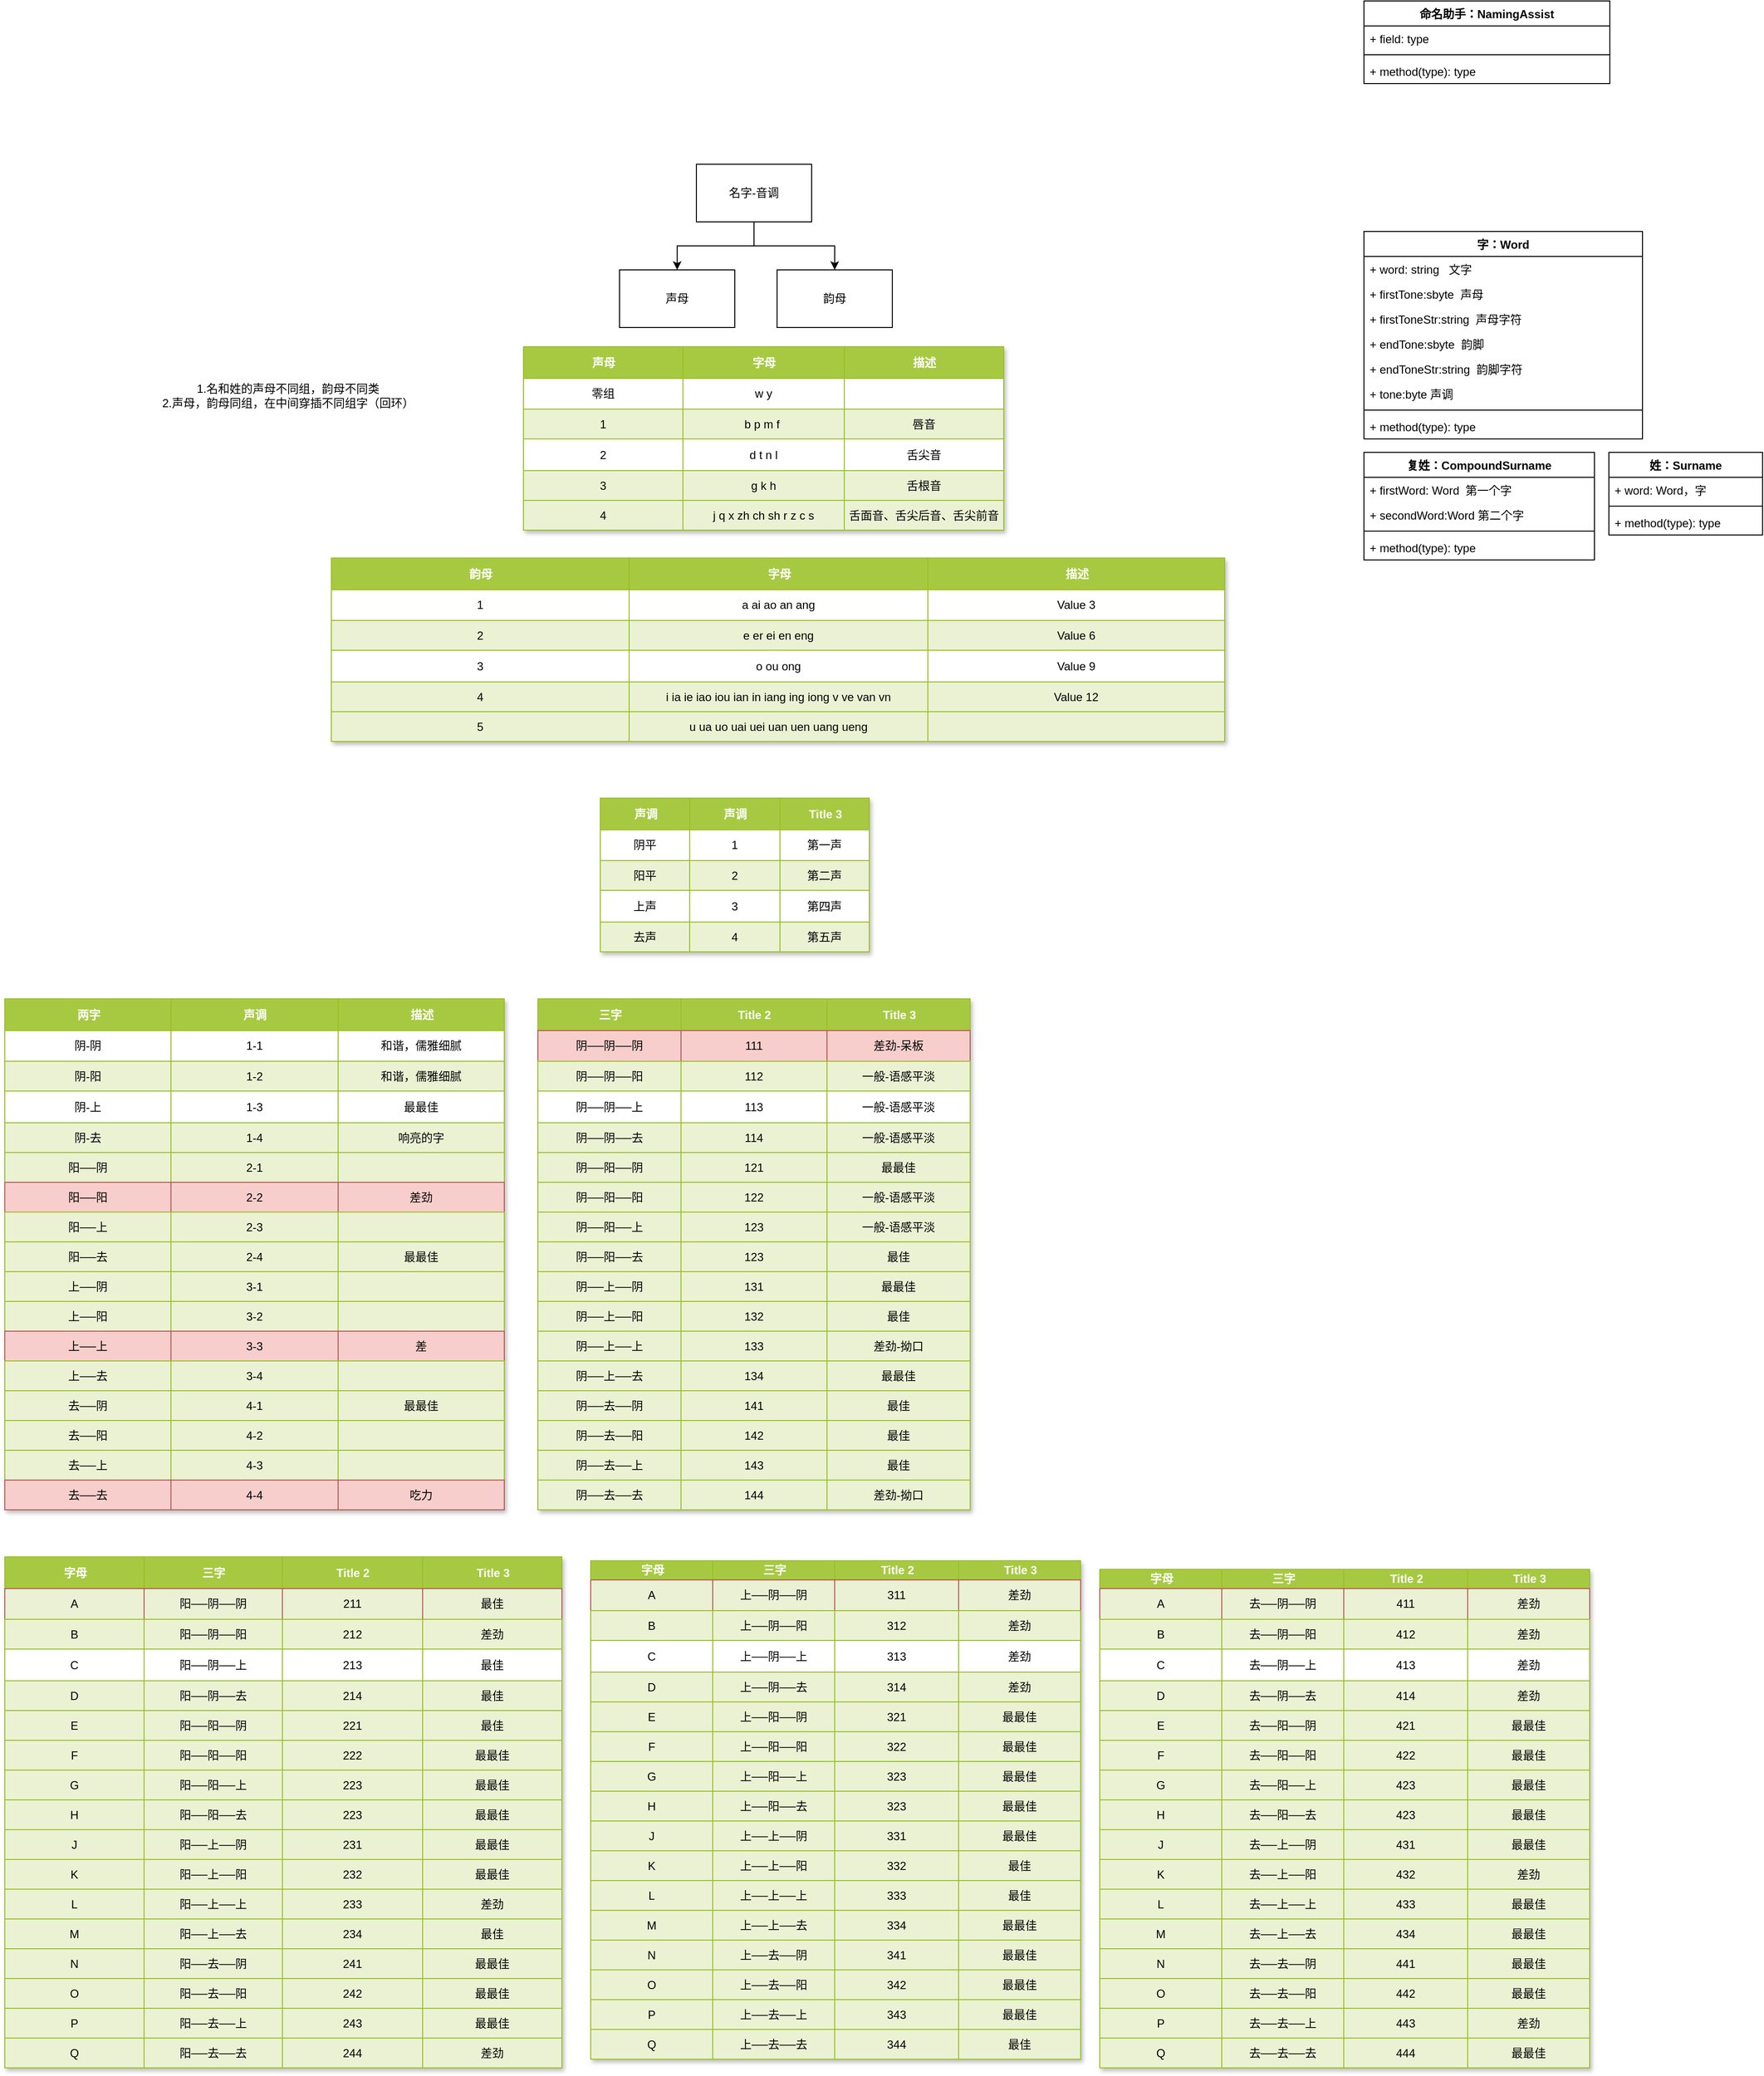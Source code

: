 <mxfile version="22.1.18" type="device">
  <diagram name="第 1 页" id="_Tn6D2xPRIzX1bHNErtb">
    <mxGraphModel dx="2261" dy="844" grid="1" gridSize="10" guides="1" tooltips="1" connect="1" arrows="1" fold="1" page="1" pageScale="1" pageWidth="827" pageHeight="1169" math="0" shadow="0">
      <root>
        <mxCell id="0" />
        <mxCell id="1" parent="0" />
        <mxCell id="pd1kDjK4zznccs3xAjcE-3" value="" style="edgeStyle=orthogonalEdgeStyle;rounded=0;orthogonalLoop=1;jettySize=auto;html=1;" edge="1" parent="1" source="pd1kDjK4zznccs3xAjcE-1" target="pd1kDjK4zznccs3xAjcE-2">
          <mxGeometry relative="1" as="geometry" />
        </mxCell>
        <mxCell id="pd1kDjK4zznccs3xAjcE-4" style="edgeStyle=orthogonalEdgeStyle;rounded=0;orthogonalLoop=1;jettySize=auto;html=1;entryX=0.5;entryY=0;entryDx=0;entryDy=0;" edge="1" parent="1" source="pd1kDjK4zznccs3xAjcE-1" target="pd1kDjK4zznccs3xAjcE-5">
          <mxGeometry relative="1" as="geometry">
            <mxPoint x="380" y="420" as="targetPoint" />
          </mxGeometry>
        </mxCell>
        <mxCell id="pd1kDjK4zznccs3xAjcE-1" value="名字-音调" style="rounded=0;whiteSpace=wrap;html=1;" vertex="1" parent="1">
          <mxGeometry x="270" y="300" width="120" height="60" as="geometry" />
        </mxCell>
        <mxCell id="pd1kDjK4zznccs3xAjcE-2" value="声母" style="rounded=0;whiteSpace=wrap;html=1;" vertex="1" parent="1">
          <mxGeometry x="190" y="410" width="120" height="60" as="geometry" />
        </mxCell>
        <mxCell id="pd1kDjK4zznccs3xAjcE-5" value="韵母" style="rounded=0;whiteSpace=wrap;html=1;" vertex="1" parent="1">
          <mxGeometry x="354" y="410" width="120" height="60" as="geometry" />
        </mxCell>
        <mxCell id="pd1kDjK4zznccs3xAjcE-6" value="Assets" style="childLayout=tableLayout;recursiveResize=0;strokeColor=#98bf21;fillColor=#A7C942;shadow=1;" vertex="1" parent="1">
          <mxGeometry x="90" y="490" width="500" height="191" as="geometry" />
        </mxCell>
        <mxCell id="pd1kDjK4zznccs3xAjcE-7" style="shape=tableRow;horizontal=0;startSize=0;swimlaneHead=0;swimlaneBody=0;top=0;left=0;bottom=0;right=0;dropTarget=0;collapsible=0;recursiveResize=0;expand=0;fontStyle=0;strokeColor=inherit;fillColor=#ffffff;" vertex="1" parent="pd1kDjK4zznccs3xAjcE-6">
          <mxGeometry width="500" height="33" as="geometry" />
        </mxCell>
        <mxCell id="pd1kDjK4zznccs3xAjcE-8" value="声母" style="connectable=0;recursiveResize=0;strokeColor=inherit;fillColor=#A7C942;align=center;fontStyle=1;fontColor=#FFFFFF;html=1;" vertex="1" parent="pd1kDjK4zznccs3xAjcE-7">
          <mxGeometry width="166" height="33" as="geometry">
            <mxRectangle width="166" height="33" as="alternateBounds" />
          </mxGeometry>
        </mxCell>
        <mxCell id="pd1kDjK4zznccs3xAjcE-9" value="字母" style="connectable=0;recursiveResize=0;strokeColor=inherit;fillColor=#A7C942;align=center;fontStyle=1;fontColor=#FFFFFF;html=1;" vertex="1" parent="pd1kDjK4zznccs3xAjcE-7">
          <mxGeometry x="166" width="168" height="33" as="geometry">
            <mxRectangle width="168" height="33" as="alternateBounds" />
          </mxGeometry>
        </mxCell>
        <mxCell id="pd1kDjK4zznccs3xAjcE-10" value="描述" style="connectable=0;recursiveResize=0;strokeColor=inherit;fillColor=#A7C942;align=center;fontStyle=1;fontColor=#FFFFFF;html=1;" vertex="1" parent="pd1kDjK4zznccs3xAjcE-7">
          <mxGeometry x="334" width="166" height="33" as="geometry">
            <mxRectangle width="166" height="33" as="alternateBounds" />
          </mxGeometry>
        </mxCell>
        <mxCell id="pd1kDjK4zznccs3xAjcE-11" value="" style="shape=tableRow;horizontal=0;startSize=0;swimlaneHead=0;swimlaneBody=0;top=0;left=0;bottom=0;right=0;dropTarget=0;collapsible=0;recursiveResize=0;expand=0;fontStyle=0;strokeColor=inherit;fillColor=#ffffff;" vertex="1" parent="pd1kDjK4zznccs3xAjcE-6">
          <mxGeometry y="33" width="500" height="32" as="geometry" />
        </mxCell>
        <mxCell id="pd1kDjK4zznccs3xAjcE-12" value="零组" style="connectable=0;recursiveResize=0;strokeColor=inherit;fillColor=inherit;align=center;whiteSpace=wrap;html=1;" vertex="1" parent="pd1kDjK4zznccs3xAjcE-11">
          <mxGeometry width="166" height="32" as="geometry">
            <mxRectangle width="166" height="32" as="alternateBounds" />
          </mxGeometry>
        </mxCell>
        <mxCell id="pd1kDjK4zznccs3xAjcE-13" value="w y" style="connectable=0;recursiveResize=0;strokeColor=inherit;fillColor=inherit;align=center;whiteSpace=wrap;html=1;" vertex="1" parent="pd1kDjK4zznccs3xAjcE-11">
          <mxGeometry x="166" width="168" height="32" as="geometry">
            <mxRectangle width="168" height="32" as="alternateBounds" />
          </mxGeometry>
        </mxCell>
        <mxCell id="pd1kDjK4zznccs3xAjcE-14" value="" style="connectable=0;recursiveResize=0;strokeColor=inherit;fillColor=inherit;align=center;whiteSpace=wrap;html=1;" vertex="1" parent="pd1kDjK4zznccs3xAjcE-11">
          <mxGeometry x="334" width="166" height="32" as="geometry">
            <mxRectangle width="166" height="32" as="alternateBounds" />
          </mxGeometry>
        </mxCell>
        <mxCell id="pd1kDjK4zznccs3xAjcE-15" value="" style="shape=tableRow;horizontal=0;startSize=0;swimlaneHead=0;swimlaneBody=0;top=0;left=0;bottom=0;right=0;dropTarget=0;collapsible=0;recursiveResize=0;expand=0;fontStyle=1;strokeColor=inherit;fillColor=#EAF2D3;" vertex="1" parent="pd1kDjK4zznccs3xAjcE-6">
          <mxGeometry y="65" width="500" height="31" as="geometry" />
        </mxCell>
        <mxCell id="pd1kDjK4zznccs3xAjcE-16" value="1" style="connectable=0;recursiveResize=0;strokeColor=inherit;fillColor=inherit;whiteSpace=wrap;html=1;" vertex="1" parent="pd1kDjK4zznccs3xAjcE-15">
          <mxGeometry width="166" height="31" as="geometry">
            <mxRectangle width="166" height="31" as="alternateBounds" />
          </mxGeometry>
        </mxCell>
        <mxCell id="pd1kDjK4zznccs3xAjcE-17" value="b p m f&amp;nbsp;" style="connectable=0;recursiveResize=0;strokeColor=inherit;fillColor=inherit;whiteSpace=wrap;html=1;" vertex="1" parent="pd1kDjK4zznccs3xAjcE-15">
          <mxGeometry x="166" width="168" height="31" as="geometry">
            <mxRectangle width="168" height="31" as="alternateBounds" />
          </mxGeometry>
        </mxCell>
        <mxCell id="pd1kDjK4zznccs3xAjcE-18" value="唇音" style="connectable=0;recursiveResize=0;strokeColor=inherit;fillColor=inherit;whiteSpace=wrap;html=1;" vertex="1" parent="pd1kDjK4zznccs3xAjcE-15">
          <mxGeometry x="334" width="166" height="31" as="geometry">
            <mxRectangle width="166" height="31" as="alternateBounds" />
          </mxGeometry>
        </mxCell>
        <mxCell id="pd1kDjK4zznccs3xAjcE-19" value="" style="shape=tableRow;horizontal=0;startSize=0;swimlaneHead=0;swimlaneBody=0;top=0;left=0;bottom=0;right=0;dropTarget=0;collapsible=0;recursiveResize=0;expand=0;fontStyle=0;strokeColor=inherit;fillColor=#ffffff;" vertex="1" parent="pd1kDjK4zznccs3xAjcE-6">
          <mxGeometry y="96" width="500" height="33" as="geometry" />
        </mxCell>
        <mxCell id="pd1kDjK4zznccs3xAjcE-20" value="2" style="connectable=0;recursiveResize=0;strokeColor=inherit;fillColor=inherit;fontStyle=0;align=center;whiteSpace=wrap;html=1;" vertex="1" parent="pd1kDjK4zznccs3xAjcE-19">
          <mxGeometry width="166" height="33" as="geometry">
            <mxRectangle width="166" height="33" as="alternateBounds" />
          </mxGeometry>
        </mxCell>
        <mxCell id="pd1kDjK4zznccs3xAjcE-21" value="d t n l" style="connectable=0;recursiveResize=0;strokeColor=inherit;fillColor=inherit;fontStyle=0;align=center;whiteSpace=wrap;html=1;" vertex="1" parent="pd1kDjK4zznccs3xAjcE-19">
          <mxGeometry x="166" width="168" height="33" as="geometry">
            <mxRectangle width="168" height="33" as="alternateBounds" />
          </mxGeometry>
        </mxCell>
        <mxCell id="pd1kDjK4zznccs3xAjcE-22" value="舌尖音" style="connectable=0;recursiveResize=0;strokeColor=inherit;fillColor=inherit;fontStyle=0;align=center;whiteSpace=wrap;html=1;" vertex="1" parent="pd1kDjK4zznccs3xAjcE-19">
          <mxGeometry x="334" width="166" height="33" as="geometry">
            <mxRectangle width="166" height="33" as="alternateBounds" />
          </mxGeometry>
        </mxCell>
        <mxCell id="pd1kDjK4zznccs3xAjcE-23" value="" style="shape=tableRow;horizontal=0;startSize=0;swimlaneHead=0;swimlaneBody=0;top=0;left=0;bottom=0;right=0;dropTarget=0;collapsible=0;recursiveResize=0;expand=0;fontStyle=1;strokeColor=inherit;fillColor=#EAF2D3;" vertex="1" parent="pd1kDjK4zznccs3xAjcE-6">
          <mxGeometry y="129" width="500" height="31" as="geometry" />
        </mxCell>
        <mxCell id="pd1kDjK4zznccs3xAjcE-24" value="3" style="connectable=0;recursiveResize=0;strokeColor=inherit;fillColor=inherit;whiteSpace=wrap;html=1;" vertex="1" parent="pd1kDjK4zznccs3xAjcE-23">
          <mxGeometry width="166" height="31" as="geometry">
            <mxRectangle width="166" height="31" as="alternateBounds" />
          </mxGeometry>
        </mxCell>
        <mxCell id="pd1kDjK4zznccs3xAjcE-25" value="g k h" style="connectable=0;recursiveResize=0;strokeColor=inherit;fillColor=inherit;whiteSpace=wrap;html=1;" vertex="1" parent="pd1kDjK4zznccs3xAjcE-23">
          <mxGeometry x="166" width="168" height="31" as="geometry">
            <mxRectangle width="168" height="31" as="alternateBounds" />
          </mxGeometry>
        </mxCell>
        <mxCell id="pd1kDjK4zznccs3xAjcE-26" value="舌根音" style="connectable=0;recursiveResize=0;strokeColor=inherit;fillColor=inherit;whiteSpace=wrap;html=1;" vertex="1" parent="pd1kDjK4zznccs3xAjcE-23">
          <mxGeometry x="334" width="166" height="31" as="geometry">
            <mxRectangle width="166" height="31" as="alternateBounds" />
          </mxGeometry>
        </mxCell>
        <mxCell id="pd1kDjK4zznccs3xAjcE-31" style="shape=tableRow;horizontal=0;startSize=0;swimlaneHead=0;swimlaneBody=0;top=0;left=0;bottom=0;right=0;dropTarget=0;collapsible=0;recursiveResize=0;expand=0;fontStyle=1;strokeColor=inherit;fillColor=#EAF2D3;" vertex="1" parent="pd1kDjK4zznccs3xAjcE-6">
          <mxGeometry y="160" width="500" height="31" as="geometry" />
        </mxCell>
        <mxCell id="pd1kDjK4zznccs3xAjcE-32" value="4" style="connectable=0;recursiveResize=0;strokeColor=inherit;fillColor=inherit;whiteSpace=wrap;html=1;" vertex="1" parent="pd1kDjK4zznccs3xAjcE-31">
          <mxGeometry width="166" height="31" as="geometry">
            <mxRectangle width="166" height="31" as="alternateBounds" />
          </mxGeometry>
        </mxCell>
        <mxCell id="pd1kDjK4zznccs3xAjcE-33" value="j q x zh ch sh r z c s" style="connectable=0;recursiveResize=0;strokeColor=inherit;fillColor=inherit;whiteSpace=wrap;html=1;" vertex="1" parent="pd1kDjK4zznccs3xAjcE-31">
          <mxGeometry x="166" width="168" height="31" as="geometry">
            <mxRectangle width="168" height="31" as="alternateBounds" />
          </mxGeometry>
        </mxCell>
        <mxCell id="pd1kDjK4zznccs3xAjcE-34" value="舌面音、舌尖后音、舌尖前音" style="connectable=0;recursiveResize=0;strokeColor=inherit;fillColor=inherit;whiteSpace=wrap;html=1;" vertex="1" parent="pd1kDjK4zznccs3xAjcE-31">
          <mxGeometry x="334" width="166" height="31" as="geometry">
            <mxRectangle width="166" height="31" as="alternateBounds" />
          </mxGeometry>
        </mxCell>
        <mxCell id="pd1kDjK4zznccs3xAjcE-35" value="Assets" style="childLayout=tableLayout;recursiveResize=0;strokeColor=#98bf21;fillColor=#A7C942;shadow=1;" vertex="1" parent="1">
          <mxGeometry x="-110" y="710" width="930" height="191" as="geometry" />
        </mxCell>
        <mxCell id="pd1kDjK4zznccs3xAjcE-36" style="shape=tableRow;horizontal=0;startSize=0;swimlaneHead=0;swimlaneBody=0;top=0;left=0;bottom=0;right=0;dropTarget=0;collapsible=0;recursiveResize=0;expand=0;fontStyle=0;strokeColor=inherit;fillColor=#ffffff;" vertex="1" parent="pd1kDjK4zznccs3xAjcE-35">
          <mxGeometry width="930" height="33" as="geometry" />
        </mxCell>
        <mxCell id="pd1kDjK4zznccs3xAjcE-37" value="韵母" style="connectable=0;recursiveResize=0;strokeColor=inherit;fillColor=#A7C942;align=center;fontStyle=1;fontColor=#FFFFFF;html=1;" vertex="1" parent="pd1kDjK4zznccs3xAjcE-36">
          <mxGeometry width="310" height="33" as="geometry">
            <mxRectangle width="310" height="33" as="alternateBounds" />
          </mxGeometry>
        </mxCell>
        <mxCell id="pd1kDjK4zznccs3xAjcE-38" value="字母" style="connectable=0;recursiveResize=0;strokeColor=inherit;fillColor=#A7C942;align=center;fontStyle=1;fontColor=#FFFFFF;html=1;" vertex="1" parent="pd1kDjK4zznccs3xAjcE-36">
          <mxGeometry x="310" width="311" height="33" as="geometry">
            <mxRectangle width="311" height="33" as="alternateBounds" />
          </mxGeometry>
        </mxCell>
        <mxCell id="pd1kDjK4zznccs3xAjcE-39" value="描述" style="connectable=0;recursiveResize=0;strokeColor=inherit;fillColor=#A7C942;align=center;fontStyle=1;fontColor=#FFFFFF;html=1;" vertex="1" parent="pd1kDjK4zznccs3xAjcE-36">
          <mxGeometry x="621" width="309" height="33" as="geometry">
            <mxRectangle width="309" height="33" as="alternateBounds" />
          </mxGeometry>
        </mxCell>
        <mxCell id="pd1kDjK4zznccs3xAjcE-40" value="" style="shape=tableRow;horizontal=0;startSize=0;swimlaneHead=0;swimlaneBody=0;top=0;left=0;bottom=0;right=0;dropTarget=0;collapsible=0;recursiveResize=0;expand=0;fontStyle=0;strokeColor=inherit;fillColor=#ffffff;" vertex="1" parent="pd1kDjK4zznccs3xAjcE-35">
          <mxGeometry y="33" width="930" height="32" as="geometry" />
        </mxCell>
        <mxCell id="pd1kDjK4zznccs3xAjcE-41" value="1" style="connectable=0;recursiveResize=0;strokeColor=inherit;fillColor=inherit;align=center;whiteSpace=wrap;html=1;" vertex="1" parent="pd1kDjK4zznccs3xAjcE-40">
          <mxGeometry width="310" height="32" as="geometry">
            <mxRectangle width="310" height="32" as="alternateBounds" />
          </mxGeometry>
        </mxCell>
        <mxCell id="pd1kDjK4zznccs3xAjcE-42" value="a ai ao an ang" style="connectable=0;recursiveResize=0;strokeColor=inherit;fillColor=inherit;align=center;whiteSpace=wrap;html=1;" vertex="1" parent="pd1kDjK4zznccs3xAjcE-40">
          <mxGeometry x="310" width="311" height="32" as="geometry">
            <mxRectangle width="311" height="32" as="alternateBounds" />
          </mxGeometry>
        </mxCell>
        <mxCell id="pd1kDjK4zznccs3xAjcE-43" value="Value 3" style="connectable=0;recursiveResize=0;strokeColor=inherit;fillColor=inherit;align=center;whiteSpace=wrap;html=1;" vertex="1" parent="pd1kDjK4zznccs3xAjcE-40">
          <mxGeometry x="621" width="309" height="32" as="geometry">
            <mxRectangle width="309" height="32" as="alternateBounds" />
          </mxGeometry>
        </mxCell>
        <mxCell id="pd1kDjK4zznccs3xAjcE-44" value="" style="shape=tableRow;horizontal=0;startSize=0;swimlaneHead=0;swimlaneBody=0;top=0;left=0;bottom=0;right=0;dropTarget=0;collapsible=0;recursiveResize=0;expand=0;fontStyle=1;strokeColor=inherit;fillColor=#EAF2D3;" vertex="1" parent="pd1kDjK4zznccs3xAjcE-35">
          <mxGeometry y="65" width="930" height="31" as="geometry" />
        </mxCell>
        <mxCell id="pd1kDjK4zznccs3xAjcE-45" value="2" style="connectable=0;recursiveResize=0;strokeColor=inherit;fillColor=inherit;whiteSpace=wrap;html=1;" vertex="1" parent="pd1kDjK4zznccs3xAjcE-44">
          <mxGeometry width="310" height="31" as="geometry">
            <mxRectangle width="310" height="31" as="alternateBounds" />
          </mxGeometry>
        </mxCell>
        <mxCell id="pd1kDjK4zznccs3xAjcE-46" value="e er ei en eng" style="connectable=0;recursiveResize=0;strokeColor=inherit;fillColor=inherit;whiteSpace=wrap;html=1;" vertex="1" parent="pd1kDjK4zznccs3xAjcE-44">
          <mxGeometry x="310" width="311" height="31" as="geometry">
            <mxRectangle width="311" height="31" as="alternateBounds" />
          </mxGeometry>
        </mxCell>
        <mxCell id="pd1kDjK4zznccs3xAjcE-47" value="Value 6" style="connectable=0;recursiveResize=0;strokeColor=inherit;fillColor=inherit;whiteSpace=wrap;html=1;" vertex="1" parent="pd1kDjK4zznccs3xAjcE-44">
          <mxGeometry x="621" width="309" height="31" as="geometry">
            <mxRectangle width="309" height="31" as="alternateBounds" />
          </mxGeometry>
        </mxCell>
        <mxCell id="pd1kDjK4zznccs3xAjcE-48" value="" style="shape=tableRow;horizontal=0;startSize=0;swimlaneHead=0;swimlaneBody=0;top=0;left=0;bottom=0;right=0;dropTarget=0;collapsible=0;recursiveResize=0;expand=0;fontStyle=0;strokeColor=inherit;fillColor=#ffffff;" vertex="1" parent="pd1kDjK4zznccs3xAjcE-35">
          <mxGeometry y="96" width="930" height="33" as="geometry" />
        </mxCell>
        <mxCell id="pd1kDjK4zznccs3xAjcE-49" value="3" style="connectable=0;recursiveResize=0;strokeColor=inherit;fillColor=inherit;fontStyle=0;align=center;whiteSpace=wrap;html=1;" vertex="1" parent="pd1kDjK4zznccs3xAjcE-48">
          <mxGeometry width="310" height="33" as="geometry">
            <mxRectangle width="310" height="33" as="alternateBounds" />
          </mxGeometry>
        </mxCell>
        <mxCell id="pd1kDjK4zznccs3xAjcE-50" value="o ou ong" style="connectable=0;recursiveResize=0;strokeColor=inherit;fillColor=inherit;fontStyle=0;align=center;whiteSpace=wrap;html=1;" vertex="1" parent="pd1kDjK4zznccs3xAjcE-48">
          <mxGeometry x="310" width="311" height="33" as="geometry">
            <mxRectangle width="311" height="33" as="alternateBounds" />
          </mxGeometry>
        </mxCell>
        <mxCell id="pd1kDjK4zznccs3xAjcE-51" value="Value 9" style="connectable=0;recursiveResize=0;strokeColor=inherit;fillColor=inherit;fontStyle=0;align=center;whiteSpace=wrap;html=1;" vertex="1" parent="pd1kDjK4zznccs3xAjcE-48">
          <mxGeometry x="621" width="309" height="33" as="geometry">
            <mxRectangle width="309" height="33" as="alternateBounds" />
          </mxGeometry>
        </mxCell>
        <mxCell id="pd1kDjK4zznccs3xAjcE-52" value="" style="shape=tableRow;horizontal=0;startSize=0;swimlaneHead=0;swimlaneBody=0;top=0;left=0;bottom=0;right=0;dropTarget=0;collapsible=0;recursiveResize=0;expand=0;fontStyle=1;strokeColor=inherit;fillColor=#EAF2D3;" vertex="1" parent="pd1kDjK4zznccs3xAjcE-35">
          <mxGeometry y="129" width="930" height="31" as="geometry" />
        </mxCell>
        <mxCell id="pd1kDjK4zznccs3xAjcE-53" value="4" style="connectable=0;recursiveResize=0;strokeColor=inherit;fillColor=inherit;whiteSpace=wrap;html=1;" vertex="1" parent="pd1kDjK4zznccs3xAjcE-52">
          <mxGeometry width="310" height="31" as="geometry">
            <mxRectangle width="310" height="31" as="alternateBounds" />
          </mxGeometry>
        </mxCell>
        <mxCell id="pd1kDjK4zznccs3xAjcE-54" value="i ia ie iao iou ian in iang ing iong v ve van vn" style="connectable=0;recursiveResize=0;strokeColor=inherit;fillColor=inherit;whiteSpace=wrap;html=1;" vertex="1" parent="pd1kDjK4zznccs3xAjcE-52">
          <mxGeometry x="310" width="311" height="31" as="geometry">
            <mxRectangle width="311" height="31" as="alternateBounds" />
          </mxGeometry>
        </mxCell>
        <mxCell id="pd1kDjK4zznccs3xAjcE-55" value="Value 12" style="connectable=0;recursiveResize=0;strokeColor=inherit;fillColor=inherit;whiteSpace=wrap;html=1;" vertex="1" parent="pd1kDjK4zznccs3xAjcE-52">
          <mxGeometry x="621" width="309" height="31" as="geometry">
            <mxRectangle width="309" height="31" as="alternateBounds" />
          </mxGeometry>
        </mxCell>
        <mxCell id="pd1kDjK4zznccs3xAjcE-60" style="shape=tableRow;horizontal=0;startSize=0;swimlaneHead=0;swimlaneBody=0;top=0;left=0;bottom=0;right=0;dropTarget=0;collapsible=0;recursiveResize=0;expand=0;fontStyle=1;strokeColor=inherit;fillColor=#EAF2D3;" vertex="1" parent="pd1kDjK4zznccs3xAjcE-35">
          <mxGeometry y="160" width="930" height="31" as="geometry" />
        </mxCell>
        <mxCell id="pd1kDjK4zznccs3xAjcE-61" value="5" style="connectable=0;recursiveResize=0;strokeColor=inherit;fillColor=inherit;whiteSpace=wrap;html=1;" vertex="1" parent="pd1kDjK4zznccs3xAjcE-60">
          <mxGeometry width="310" height="31" as="geometry">
            <mxRectangle width="310" height="31" as="alternateBounds" />
          </mxGeometry>
        </mxCell>
        <mxCell id="pd1kDjK4zznccs3xAjcE-62" value="u ua uo uai uei uan uen uang ueng" style="connectable=0;recursiveResize=0;strokeColor=inherit;fillColor=inherit;whiteSpace=wrap;html=1;" vertex="1" parent="pd1kDjK4zznccs3xAjcE-60">
          <mxGeometry x="310" width="311" height="31" as="geometry">
            <mxRectangle width="311" height="31" as="alternateBounds" />
          </mxGeometry>
        </mxCell>
        <mxCell id="pd1kDjK4zznccs3xAjcE-63" style="connectable=0;recursiveResize=0;strokeColor=inherit;fillColor=inherit;whiteSpace=wrap;html=1;" vertex="1" parent="pd1kDjK4zznccs3xAjcE-60">
          <mxGeometry x="621" width="309" height="31" as="geometry">
            <mxRectangle width="309" height="31" as="alternateBounds" />
          </mxGeometry>
        </mxCell>
        <mxCell id="pd1kDjK4zznccs3xAjcE-64" value="1.名和姓的声母不同组，韵母不同类&lt;br&gt;2.声母，韵母同组，在中间穿插不同组字（回环）" style="text;html=1;strokeColor=none;fillColor=none;align=center;verticalAlign=middle;whiteSpace=wrap;rounded=0;" vertex="1" parent="1">
          <mxGeometry x="-310" y="401" width="310" height="280" as="geometry" />
        </mxCell>
        <mxCell id="pd1kDjK4zznccs3xAjcE-65" value="Assets" style="childLayout=tableLayout;recursiveResize=0;strokeColor=#98bf21;fillColor=#A7C942;shadow=1;" vertex="1" parent="1">
          <mxGeometry x="170" y="960" width="280" height="160" as="geometry" />
        </mxCell>
        <mxCell id="pd1kDjK4zznccs3xAjcE-66" style="shape=tableRow;horizontal=0;startSize=0;swimlaneHead=0;swimlaneBody=0;top=0;left=0;bottom=0;right=0;dropTarget=0;collapsible=0;recursiveResize=0;expand=0;fontStyle=0;strokeColor=inherit;fillColor=#ffffff;" vertex="1" parent="pd1kDjK4zznccs3xAjcE-65">
          <mxGeometry width="280" height="33" as="geometry" />
        </mxCell>
        <mxCell id="pd1kDjK4zznccs3xAjcE-67" value="声调" style="connectable=0;recursiveResize=0;strokeColor=inherit;fillColor=#A7C942;align=center;fontStyle=1;fontColor=#FFFFFF;html=1;" vertex="1" parent="pd1kDjK4zznccs3xAjcE-66">
          <mxGeometry width="93" height="33" as="geometry">
            <mxRectangle width="93" height="33" as="alternateBounds" />
          </mxGeometry>
        </mxCell>
        <mxCell id="pd1kDjK4zznccs3xAjcE-68" value="声调" style="connectable=0;recursiveResize=0;strokeColor=inherit;fillColor=#A7C942;align=center;fontStyle=1;fontColor=#FFFFFF;html=1;" vertex="1" parent="pd1kDjK4zznccs3xAjcE-66">
          <mxGeometry x="93" width="94" height="33" as="geometry">
            <mxRectangle width="94" height="33" as="alternateBounds" />
          </mxGeometry>
        </mxCell>
        <mxCell id="pd1kDjK4zznccs3xAjcE-69" value="Title 3" style="connectable=0;recursiveResize=0;strokeColor=inherit;fillColor=#A7C942;align=center;fontStyle=1;fontColor=#FFFFFF;html=1;" vertex="1" parent="pd1kDjK4zznccs3xAjcE-66">
          <mxGeometry x="187" width="93" height="33" as="geometry">
            <mxRectangle width="93" height="33" as="alternateBounds" />
          </mxGeometry>
        </mxCell>
        <mxCell id="pd1kDjK4zznccs3xAjcE-70" value="" style="shape=tableRow;horizontal=0;startSize=0;swimlaneHead=0;swimlaneBody=0;top=0;left=0;bottom=0;right=0;dropTarget=0;collapsible=0;recursiveResize=0;expand=0;fontStyle=0;strokeColor=inherit;fillColor=#ffffff;" vertex="1" parent="pd1kDjK4zznccs3xAjcE-65">
          <mxGeometry y="33" width="280" height="32" as="geometry" />
        </mxCell>
        <mxCell id="pd1kDjK4zznccs3xAjcE-71" value="阴平" style="connectable=0;recursiveResize=0;strokeColor=inherit;fillColor=inherit;align=center;whiteSpace=wrap;html=1;" vertex="1" parent="pd1kDjK4zznccs3xAjcE-70">
          <mxGeometry width="93" height="32" as="geometry">
            <mxRectangle width="93" height="32" as="alternateBounds" />
          </mxGeometry>
        </mxCell>
        <mxCell id="pd1kDjK4zznccs3xAjcE-72" value="1" style="connectable=0;recursiveResize=0;strokeColor=inherit;fillColor=inherit;align=center;whiteSpace=wrap;html=1;" vertex="1" parent="pd1kDjK4zznccs3xAjcE-70">
          <mxGeometry x="93" width="94" height="32" as="geometry">
            <mxRectangle width="94" height="32" as="alternateBounds" />
          </mxGeometry>
        </mxCell>
        <mxCell id="pd1kDjK4zznccs3xAjcE-73" value="第一声" style="connectable=0;recursiveResize=0;strokeColor=inherit;fillColor=inherit;align=center;whiteSpace=wrap;html=1;" vertex="1" parent="pd1kDjK4zznccs3xAjcE-70">
          <mxGeometry x="187" width="93" height="32" as="geometry">
            <mxRectangle width="93" height="32" as="alternateBounds" />
          </mxGeometry>
        </mxCell>
        <mxCell id="pd1kDjK4zznccs3xAjcE-74" value="" style="shape=tableRow;horizontal=0;startSize=0;swimlaneHead=0;swimlaneBody=0;top=0;left=0;bottom=0;right=0;dropTarget=0;collapsible=0;recursiveResize=0;expand=0;fontStyle=1;strokeColor=inherit;fillColor=#EAF2D3;" vertex="1" parent="pd1kDjK4zznccs3xAjcE-65">
          <mxGeometry y="65" width="280" height="31" as="geometry" />
        </mxCell>
        <mxCell id="pd1kDjK4zznccs3xAjcE-75" value="阳平" style="connectable=0;recursiveResize=0;strokeColor=inherit;fillColor=inherit;whiteSpace=wrap;html=1;" vertex="1" parent="pd1kDjK4zznccs3xAjcE-74">
          <mxGeometry width="93" height="31" as="geometry">
            <mxRectangle width="93" height="31" as="alternateBounds" />
          </mxGeometry>
        </mxCell>
        <mxCell id="pd1kDjK4zznccs3xAjcE-76" value="2" style="connectable=0;recursiveResize=0;strokeColor=inherit;fillColor=inherit;whiteSpace=wrap;html=1;" vertex="1" parent="pd1kDjK4zznccs3xAjcE-74">
          <mxGeometry x="93" width="94" height="31" as="geometry">
            <mxRectangle width="94" height="31" as="alternateBounds" />
          </mxGeometry>
        </mxCell>
        <mxCell id="pd1kDjK4zznccs3xAjcE-77" value="第二声" style="connectable=0;recursiveResize=0;strokeColor=inherit;fillColor=inherit;whiteSpace=wrap;html=1;" vertex="1" parent="pd1kDjK4zznccs3xAjcE-74">
          <mxGeometry x="187" width="93" height="31" as="geometry">
            <mxRectangle width="93" height="31" as="alternateBounds" />
          </mxGeometry>
        </mxCell>
        <mxCell id="pd1kDjK4zznccs3xAjcE-78" value="" style="shape=tableRow;horizontal=0;startSize=0;swimlaneHead=0;swimlaneBody=0;top=0;left=0;bottom=0;right=0;dropTarget=0;collapsible=0;recursiveResize=0;expand=0;fontStyle=0;strokeColor=inherit;fillColor=#ffffff;" vertex="1" parent="pd1kDjK4zznccs3xAjcE-65">
          <mxGeometry y="96" width="280" height="33" as="geometry" />
        </mxCell>
        <mxCell id="pd1kDjK4zznccs3xAjcE-79" value="上声" style="connectable=0;recursiveResize=0;strokeColor=inherit;fillColor=inherit;fontStyle=0;align=center;whiteSpace=wrap;html=1;" vertex="1" parent="pd1kDjK4zznccs3xAjcE-78">
          <mxGeometry width="93" height="33" as="geometry">
            <mxRectangle width="93" height="33" as="alternateBounds" />
          </mxGeometry>
        </mxCell>
        <mxCell id="pd1kDjK4zznccs3xAjcE-80" value="3" style="connectable=0;recursiveResize=0;strokeColor=inherit;fillColor=inherit;fontStyle=0;align=center;whiteSpace=wrap;html=1;" vertex="1" parent="pd1kDjK4zznccs3xAjcE-78">
          <mxGeometry x="93" width="94" height="33" as="geometry">
            <mxRectangle width="94" height="33" as="alternateBounds" />
          </mxGeometry>
        </mxCell>
        <mxCell id="pd1kDjK4zznccs3xAjcE-81" value="第四声" style="connectable=0;recursiveResize=0;strokeColor=inherit;fillColor=inherit;fontStyle=0;align=center;whiteSpace=wrap;html=1;" vertex="1" parent="pd1kDjK4zznccs3xAjcE-78">
          <mxGeometry x="187" width="93" height="33" as="geometry">
            <mxRectangle width="93" height="33" as="alternateBounds" />
          </mxGeometry>
        </mxCell>
        <mxCell id="pd1kDjK4zznccs3xAjcE-82" value="" style="shape=tableRow;horizontal=0;startSize=0;swimlaneHead=0;swimlaneBody=0;top=0;left=0;bottom=0;right=0;dropTarget=0;collapsible=0;recursiveResize=0;expand=0;fontStyle=1;strokeColor=inherit;fillColor=#EAF2D3;" vertex="1" parent="pd1kDjK4zznccs3xAjcE-65">
          <mxGeometry y="129" width="280" height="31" as="geometry" />
        </mxCell>
        <mxCell id="pd1kDjK4zznccs3xAjcE-83" value="去声" style="connectable=0;recursiveResize=0;strokeColor=inherit;fillColor=inherit;whiteSpace=wrap;html=1;" vertex="1" parent="pd1kDjK4zznccs3xAjcE-82">
          <mxGeometry width="93" height="31" as="geometry">
            <mxRectangle width="93" height="31" as="alternateBounds" />
          </mxGeometry>
        </mxCell>
        <mxCell id="pd1kDjK4zznccs3xAjcE-84" value="4" style="connectable=0;recursiveResize=0;strokeColor=inherit;fillColor=inherit;whiteSpace=wrap;html=1;" vertex="1" parent="pd1kDjK4zznccs3xAjcE-82">
          <mxGeometry x="93" width="94" height="31" as="geometry">
            <mxRectangle width="94" height="31" as="alternateBounds" />
          </mxGeometry>
        </mxCell>
        <mxCell id="pd1kDjK4zznccs3xAjcE-85" value="第五声" style="connectable=0;recursiveResize=0;strokeColor=inherit;fillColor=inherit;whiteSpace=wrap;html=1;" vertex="1" parent="pd1kDjK4zznccs3xAjcE-82">
          <mxGeometry x="187" width="93" height="31" as="geometry">
            <mxRectangle width="93" height="31" as="alternateBounds" />
          </mxGeometry>
        </mxCell>
        <mxCell id="pd1kDjK4zznccs3xAjcE-86" value="Assets" style="childLayout=tableLayout;recursiveResize=0;strokeColor=#98bf21;fillColor=#A7C942;shadow=1;" vertex="1" parent="1">
          <mxGeometry x="-450" y="1169" width="520" height="532" as="geometry" />
        </mxCell>
        <mxCell id="pd1kDjK4zznccs3xAjcE-87" style="shape=tableRow;horizontal=0;startSize=0;swimlaneHead=0;swimlaneBody=0;top=0;left=0;bottom=0;right=0;dropTarget=0;collapsible=0;recursiveResize=0;expand=0;fontStyle=0;strokeColor=inherit;fillColor=#ffffff;" vertex="1" parent="pd1kDjK4zznccs3xAjcE-86">
          <mxGeometry width="520" height="33" as="geometry" />
        </mxCell>
        <mxCell id="pd1kDjK4zznccs3xAjcE-88" value="两字" style="connectable=0;recursiveResize=0;strokeColor=inherit;fillColor=#A7C942;align=center;fontStyle=1;fontColor=#FFFFFF;html=1;" vertex="1" parent="pd1kDjK4zznccs3xAjcE-87">
          <mxGeometry width="173" height="33" as="geometry">
            <mxRectangle width="173" height="33" as="alternateBounds" />
          </mxGeometry>
        </mxCell>
        <mxCell id="pd1kDjK4zznccs3xAjcE-89" value="声调" style="connectable=0;recursiveResize=0;strokeColor=inherit;fillColor=#A7C942;align=center;fontStyle=1;fontColor=#FFFFFF;html=1;" vertex="1" parent="pd1kDjK4zznccs3xAjcE-87">
          <mxGeometry x="173" width="174" height="33" as="geometry">
            <mxRectangle width="174" height="33" as="alternateBounds" />
          </mxGeometry>
        </mxCell>
        <mxCell id="pd1kDjK4zznccs3xAjcE-90" value="描述" style="connectable=0;recursiveResize=0;strokeColor=inherit;fillColor=#A7C942;align=center;fontStyle=1;fontColor=#FFFFFF;html=1;" vertex="1" parent="pd1kDjK4zznccs3xAjcE-87">
          <mxGeometry x="347" width="173" height="33" as="geometry">
            <mxRectangle width="173" height="33" as="alternateBounds" />
          </mxGeometry>
        </mxCell>
        <mxCell id="pd1kDjK4zznccs3xAjcE-91" value="" style="shape=tableRow;horizontal=0;startSize=0;swimlaneHead=0;swimlaneBody=0;top=0;left=0;bottom=0;right=0;dropTarget=0;collapsible=0;recursiveResize=0;expand=0;fontStyle=0;strokeColor=inherit;fillColor=#ffffff;" vertex="1" parent="pd1kDjK4zznccs3xAjcE-86">
          <mxGeometry y="33" width="520" height="32" as="geometry" />
        </mxCell>
        <mxCell id="pd1kDjK4zznccs3xAjcE-92" value="阴-阴" style="connectable=0;recursiveResize=0;strokeColor=inherit;fillColor=inherit;align=center;whiteSpace=wrap;html=1;" vertex="1" parent="pd1kDjK4zznccs3xAjcE-91">
          <mxGeometry width="173" height="32" as="geometry">
            <mxRectangle width="173" height="32" as="alternateBounds" />
          </mxGeometry>
        </mxCell>
        <mxCell id="pd1kDjK4zznccs3xAjcE-93" value="1-1" style="connectable=0;recursiveResize=0;strokeColor=inherit;fillColor=inherit;align=center;whiteSpace=wrap;html=1;" vertex="1" parent="pd1kDjK4zznccs3xAjcE-91">
          <mxGeometry x="173" width="174" height="32" as="geometry">
            <mxRectangle width="174" height="32" as="alternateBounds" />
          </mxGeometry>
        </mxCell>
        <mxCell id="pd1kDjK4zznccs3xAjcE-94" value="和谐，儒雅细腻" style="connectable=0;recursiveResize=0;strokeColor=inherit;fillColor=inherit;align=center;whiteSpace=wrap;html=1;" vertex="1" parent="pd1kDjK4zznccs3xAjcE-91">
          <mxGeometry x="347" width="173" height="32" as="geometry">
            <mxRectangle width="173" height="32" as="alternateBounds" />
          </mxGeometry>
        </mxCell>
        <mxCell id="pd1kDjK4zznccs3xAjcE-95" value="" style="shape=tableRow;horizontal=0;startSize=0;swimlaneHead=0;swimlaneBody=0;top=0;left=0;bottom=0;right=0;dropTarget=0;collapsible=0;recursiveResize=0;expand=0;fontStyle=1;strokeColor=inherit;fillColor=#EAF2D3;" vertex="1" parent="pd1kDjK4zznccs3xAjcE-86">
          <mxGeometry y="65" width="520" height="31" as="geometry" />
        </mxCell>
        <mxCell id="pd1kDjK4zznccs3xAjcE-96" value="阴-阳" style="connectable=0;recursiveResize=0;strokeColor=inherit;fillColor=inherit;whiteSpace=wrap;html=1;" vertex="1" parent="pd1kDjK4zznccs3xAjcE-95">
          <mxGeometry width="173" height="31" as="geometry">
            <mxRectangle width="173" height="31" as="alternateBounds" />
          </mxGeometry>
        </mxCell>
        <mxCell id="pd1kDjK4zznccs3xAjcE-97" value="1-2" style="connectable=0;recursiveResize=0;strokeColor=inherit;fillColor=inherit;whiteSpace=wrap;html=1;" vertex="1" parent="pd1kDjK4zznccs3xAjcE-95">
          <mxGeometry x="173" width="174" height="31" as="geometry">
            <mxRectangle width="174" height="31" as="alternateBounds" />
          </mxGeometry>
        </mxCell>
        <mxCell id="pd1kDjK4zznccs3xAjcE-98" value="和谐，儒雅细腻" style="connectable=0;recursiveResize=0;strokeColor=inherit;fillColor=inherit;whiteSpace=wrap;html=1;" vertex="1" parent="pd1kDjK4zznccs3xAjcE-95">
          <mxGeometry x="347" width="173" height="31" as="geometry">
            <mxRectangle width="173" height="31" as="alternateBounds" />
          </mxGeometry>
        </mxCell>
        <mxCell id="pd1kDjK4zznccs3xAjcE-99" value="" style="shape=tableRow;horizontal=0;startSize=0;swimlaneHead=0;swimlaneBody=0;top=0;left=0;bottom=0;right=0;dropTarget=0;collapsible=0;recursiveResize=0;expand=0;fontStyle=0;strokeColor=inherit;fillColor=#ffffff;" vertex="1" parent="pd1kDjK4zznccs3xAjcE-86">
          <mxGeometry y="96" width="520" height="33" as="geometry" />
        </mxCell>
        <mxCell id="pd1kDjK4zznccs3xAjcE-100" value="阴-上" style="connectable=0;recursiveResize=0;strokeColor=inherit;fillColor=inherit;fontStyle=0;align=center;whiteSpace=wrap;html=1;" vertex="1" parent="pd1kDjK4zznccs3xAjcE-99">
          <mxGeometry width="173" height="33" as="geometry">
            <mxRectangle width="173" height="33" as="alternateBounds" />
          </mxGeometry>
        </mxCell>
        <mxCell id="pd1kDjK4zznccs3xAjcE-101" value="1-3" style="connectable=0;recursiveResize=0;strokeColor=inherit;fillColor=inherit;fontStyle=0;align=center;whiteSpace=wrap;html=1;" vertex="1" parent="pd1kDjK4zznccs3xAjcE-99">
          <mxGeometry x="173" width="174" height="33" as="geometry">
            <mxRectangle width="174" height="33" as="alternateBounds" />
          </mxGeometry>
        </mxCell>
        <mxCell id="pd1kDjK4zznccs3xAjcE-102" value="最最佳" style="connectable=0;recursiveResize=0;strokeColor=inherit;fillColor=inherit;fontStyle=0;align=center;whiteSpace=wrap;html=1;" vertex="1" parent="pd1kDjK4zznccs3xAjcE-99">
          <mxGeometry x="347" width="173" height="33" as="geometry">
            <mxRectangle width="173" height="33" as="alternateBounds" />
          </mxGeometry>
        </mxCell>
        <mxCell id="pd1kDjK4zznccs3xAjcE-103" value="" style="shape=tableRow;horizontal=0;startSize=0;swimlaneHead=0;swimlaneBody=0;top=0;left=0;bottom=0;right=0;dropTarget=0;collapsible=0;recursiveResize=0;expand=0;fontStyle=1;strokeColor=inherit;fillColor=#EAF2D3;" vertex="1" parent="pd1kDjK4zznccs3xAjcE-86">
          <mxGeometry y="129" width="520" height="31" as="geometry" />
        </mxCell>
        <mxCell id="pd1kDjK4zznccs3xAjcE-104" value="阴-去" style="connectable=0;recursiveResize=0;strokeColor=inherit;fillColor=inherit;whiteSpace=wrap;html=1;" vertex="1" parent="pd1kDjK4zznccs3xAjcE-103">
          <mxGeometry width="173" height="31" as="geometry">
            <mxRectangle width="173" height="31" as="alternateBounds" />
          </mxGeometry>
        </mxCell>
        <mxCell id="pd1kDjK4zznccs3xAjcE-105" value="1-4" style="connectable=0;recursiveResize=0;strokeColor=inherit;fillColor=inherit;whiteSpace=wrap;html=1;" vertex="1" parent="pd1kDjK4zznccs3xAjcE-103">
          <mxGeometry x="173" width="174" height="31" as="geometry">
            <mxRectangle width="174" height="31" as="alternateBounds" />
          </mxGeometry>
        </mxCell>
        <mxCell id="pd1kDjK4zznccs3xAjcE-106" value="响亮的字" style="connectable=0;recursiveResize=0;strokeColor=inherit;fillColor=inherit;whiteSpace=wrap;html=1;" vertex="1" parent="pd1kDjK4zznccs3xAjcE-103">
          <mxGeometry x="347" width="173" height="31" as="geometry">
            <mxRectangle width="173" height="31" as="alternateBounds" />
          </mxGeometry>
        </mxCell>
        <mxCell id="pd1kDjK4zznccs3xAjcE-107" style="shape=tableRow;horizontal=0;startSize=0;swimlaneHead=0;swimlaneBody=0;top=0;left=0;bottom=0;right=0;dropTarget=0;collapsible=0;recursiveResize=0;expand=0;fontStyle=1;strokeColor=inherit;fillColor=#EAF2D3;" vertex="1" parent="pd1kDjK4zznccs3xAjcE-86">
          <mxGeometry y="160" width="520" height="31" as="geometry" />
        </mxCell>
        <mxCell id="pd1kDjK4zznccs3xAjcE-108" value="阳──阴" style="connectable=0;recursiveResize=0;strokeColor=inherit;fillColor=inherit;whiteSpace=wrap;html=1;" vertex="1" parent="pd1kDjK4zznccs3xAjcE-107">
          <mxGeometry width="173" height="31" as="geometry">
            <mxRectangle width="173" height="31" as="alternateBounds" />
          </mxGeometry>
        </mxCell>
        <mxCell id="pd1kDjK4zznccs3xAjcE-109" value="2-1" style="connectable=0;recursiveResize=0;strokeColor=inherit;fillColor=inherit;whiteSpace=wrap;html=1;" vertex="1" parent="pd1kDjK4zznccs3xAjcE-107">
          <mxGeometry x="173" width="174" height="31" as="geometry">
            <mxRectangle width="174" height="31" as="alternateBounds" />
          </mxGeometry>
        </mxCell>
        <mxCell id="pd1kDjK4zznccs3xAjcE-110" style="connectable=0;recursiveResize=0;strokeColor=inherit;fillColor=inherit;whiteSpace=wrap;html=1;" vertex="1" parent="pd1kDjK4zznccs3xAjcE-107">
          <mxGeometry x="347" width="173" height="31" as="geometry">
            <mxRectangle width="173" height="31" as="alternateBounds" />
          </mxGeometry>
        </mxCell>
        <mxCell id="pd1kDjK4zznccs3xAjcE-111" style="shape=tableRow;horizontal=0;startSize=0;swimlaneHead=0;swimlaneBody=0;top=0;left=0;bottom=0;right=0;dropTarget=0;collapsible=0;recursiveResize=0;expand=0;fontStyle=1;strokeColor=#b85450;fillColor=#f8cecc;" vertex="1" parent="pd1kDjK4zznccs3xAjcE-86">
          <mxGeometry y="191" width="520" height="31" as="geometry" />
        </mxCell>
        <mxCell id="pd1kDjK4zznccs3xAjcE-112" value="阳──阳" style="connectable=0;recursiveResize=0;strokeColor=inherit;fillColor=inherit;whiteSpace=wrap;html=1;" vertex="1" parent="pd1kDjK4zznccs3xAjcE-111">
          <mxGeometry width="173" height="31" as="geometry">
            <mxRectangle width="173" height="31" as="alternateBounds" />
          </mxGeometry>
        </mxCell>
        <mxCell id="pd1kDjK4zznccs3xAjcE-113" value="2-2" style="connectable=0;recursiveResize=0;strokeColor=inherit;fillColor=inherit;whiteSpace=wrap;html=1;" vertex="1" parent="pd1kDjK4zznccs3xAjcE-111">
          <mxGeometry x="173" width="174" height="31" as="geometry">
            <mxRectangle width="174" height="31" as="alternateBounds" />
          </mxGeometry>
        </mxCell>
        <mxCell id="pd1kDjK4zznccs3xAjcE-114" value="差劲" style="connectable=0;recursiveResize=0;strokeColor=inherit;fillColor=inherit;whiteSpace=wrap;html=1;" vertex="1" parent="pd1kDjK4zznccs3xAjcE-111">
          <mxGeometry x="347" width="173" height="31" as="geometry">
            <mxRectangle width="173" height="31" as="alternateBounds" />
          </mxGeometry>
        </mxCell>
        <mxCell id="pd1kDjK4zznccs3xAjcE-115" style="shape=tableRow;horizontal=0;startSize=0;swimlaneHead=0;swimlaneBody=0;top=0;left=0;bottom=0;right=0;dropTarget=0;collapsible=0;recursiveResize=0;expand=0;fontStyle=1;strokeColor=inherit;fillColor=#EAF2D3;" vertex="1" parent="pd1kDjK4zznccs3xAjcE-86">
          <mxGeometry y="222" width="520" height="31" as="geometry" />
        </mxCell>
        <mxCell id="pd1kDjK4zznccs3xAjcE-116" value="阳──上" style="connectable=0;recursiveResize=0;strokeColor=inherit;fillColor=inherit;whiteSpace=wrap;html=1;" vertex="1" parent="pd1kDjK4zznccs3xAjcE-115">
          <mxGeometry width="173" height="31" as="geometry">
            <mxRectangle width="173" height="31" as="alternateBounds" />
          </mxGeometry>
        </mxCell>
        <mxCell id="pd1kDjK4zznccs3xAjcE-117" value="2-3" style="connectable=0;recursiveResize=0;strokeColor=inherit;fillColor=inherit;whiteSpace=wrap;html=1;" vertex="1" parent="pd1kDjK4zznccs3xAjcE-115">
          <mxGeometry x="173" width="174" height="31" as="geometry">
            <mxRectangle width="174" height="31" as="alternateBounds" />
          </mxGeometry>
        </mxCell>
        <mxCell id="pd1kDjK4zznccs3xAjcE-118" style="connectable=0;recursiveResize=0;strokeColor=inherit;fillColor=inherit;whiteSpace=wrap;html=1;" vertex="1" parent="pd1kDjK4zznccs3xAjcE-115">
          <mxGeometry x="347" width="173" height="31" as="geometry">
            <mxRectangle width="173" height="31" as="alternateBounds" />
          </mxGeometry>
        </mxCell>
        <mxCell id="pd1kDjK4zznccs3xAjcE-119" style="shape=tableRow;horizontal=0;startSize=0;swimlaneHead=0;swimlaneBody=0;top=0;left=0;bottom=0;right=0;dropTarget=0;collapsible=0;recursiveResize=0;expand=0;fontStyle=1;strokeColor=inherit;fillColor=#EAF2D3;" vertex="1" parent="pd1kDjK4zznccs3xAjcE-86">
          <mxGeometry y="253" width="520" height="31" as="geometry" />
        </mxCell>
        <mxCell id="pd1kDjK4zznccs3xAjcE-120" value="阳──去" style="connectable=0;recursiveResize=0;strokeColor=inherit;fillColor=inherit;whiteSpace=wrap;html=1;" vertex="1" parent="pd1kDjK4zznccs3xAjcE-119">
          <mxGeometry width="173" height="31" as="geometry">
            <mxRectangle width="173" height="31" as="alternateBounds" />
          </mxGeometry>
        </mxCell>
        <mxCell id="pd1kDjK4zznccs3xAjcE-121" value="2-4" style="connectable=0;recursiveResize=0;strokeColor=inherit;fillColor=inherit;whiteSpace=wrap;html=1;" vertex="1" parent="pd1kDjK4zznccs3xAjcE-119">
          <mxGeometry x="173" width="174" height="31" as="geometry">
            <mxRectangle width="174" height="31" as="alternateBounds" />
          </mxGeometry>
        </mxCell>
        <mxCell id="pd1kDjK4zznccs3xAjcE-122" value="最最佳" style="connectable=0;recursiveResize=0;strokeColor=inherit;fillColor=inherit;whiteSpace=wrap;html=1;" vertex="1" parent="pd1kDjK4zznccs3xAjcE-119">
          <mxGeometry x="347" width="173" height="31" as="geometry">
            <mxRectangle width="173" height="31" as="alternateBounds" />
          </mxGeometry>
        </mxCell>
        <mxCell id="pd1kDjK4zznccs3xAjcE-123" style="shape=tableRow;horizontal=0;startSize=0;swimlaneHead=0;swimlaneBody=0;top=0;left=0;bottom=0;right=0;dropTarget=0;collapsible=0;recursiveResize=0;expand=0;fontStyle=1;strokeColor=inherit;fillColor=#EAF2D3;" vertex="1" parent="pd1kDjK4zznccs3xAjcE-86">
          <mxGeometry y="284" width="520" height="31" as="geometry" />
        </mxCell>
        <mxCell id="pd1kDjK4zznccs3xAjcE-124" value="上──阴" style="connectable=0;recursiveResize=0;strokeColor=inherit;fillColor=inherit;whiteSpace=wrap;html=1;" vertex="1" parent="pd1kDjK4zznccs3xAjcE-123">
          <mxGeometry width="173" height="31" as="geometry">
            <mxRectangle width="173" height="31" as="alternateBounds" />
          </mxGeometry>
        </mxCell>
        <mxCell id="pd1kDjK4zznccs3xAjcE-125" value="3-1" style="connectable=0;recursiveResize=0;strokeColor=inherit;fillColor=inherit;whiteSpace=wrap;html=1;" vertex="1" parent="pd1kDjK4zznccs3xAjcE-123">
          <mxGeometry x="173" width="174" height="31" as="geometry">
            <mxRectangle width="174" height="31" as="alternateBounds" />
          </mxGeometry>
        </mxCell>
        <mxCell id="pd1kDjK4zznccs3xAjcE-126" style="connectable=0;recursiveResize=0;strokeColor=inherit;fillColor=inherit;whiteSpace=wrap;html=1;" vertex="1" parent="pd1kDjK4zznccs3xAjcE-123">
          <mxGeometry x="347" width="173" height="31" as="geometry">
            <mxRectangle width="173" height="31" as="alternateBounds" />
          </mxGeometry>
        </mxCell>
        <mxCell id="pd1kDjK4zznccs3xAjcE-127" style="shape=tableRow;horizontal=0;startSize=0;swimlaneHead=0;swimlaneBody=0;top=0;left=0;bottom=0;right=0;dropTarget=0;collapsible=0;recursiveResize=0;expand=0;fontStyle=1;strokeColor=inherit;fillColor=#EAF2D3;" vertex="1" parent="pd1kDjK4zznccs3xAjcE-86">
          <mxGeometry y="315" width="520" height="31" as="geometry" />
        </mxCell>
        <mxCell id="pd1kDjK4zznccs3xAjcE-128" value="上──阳" style="connectable=0;recursiveResize=0;strokeColor=inherit;fillColor=inherit;whiteSpace=wrap;html=1;" vertex="1" parent="pd1kDjK4zznccs3xAjcE-127">
          <mxGeometry width="173" height="31" as="geometry">
            <mxRectangle width="173" height="31" as="alternateBounds" />
          </mxGeometry>
        </mxCell>
        <mxCell id="pd1kDjK4zznccs3xAjcE-129" value="3-2" style="connectable=0;recursiveResize=0;strokeColor=inherit;fillColor=inherit;whiteSpace=wrap;html=1;" vertex="1" parent="pd1kDjK4zznccs3xAjcE-127">
          <mxGeometry x="173" width="174" height="31" as="geometry">
            <mxRectangle width="174" height="31" as="alternateBounds" />
          </mxGeometry>
        </mxCell>
        <mxCell id="pd1kDjK4zznccs3xAjcE-130" style="connectable=0;recursiveResize=0;strokeColor=inherit;fillColor=inherit;whiteSpace=wrap;html=1;" vertex="1" parent="pd1kDjK4zznccs3xAjcE-127">
          <mxGeometry x="347" width="173" height="31" as="geometry">
            <mxRectangle width="173" height="31" as="alternateBounds" />
          </mxGeometry>
        </mxCell>
        <mxCell id="pd1kDjK4zznccs3xAjcE-131" style="shape=tableRow;horizontal=0;startSize=0;swimlaneHead=0;swimlaneBody=0;top=0;left=0;bottom=0;right=0;dropTarget=0;collapsible=0;recursiveResize=0;expand=0;fontStyle=1;strokeColor=inherit;fillColor=#EAF2D3;" vertex="1" parent="pd1kDjK4zznccs3xAjcE-86">
          <mxGeometry y="346" width="520" height="31" as="geometry" />
        </mxCell>
        <mxCell id="pd1kDjK4zznccs3xAjcE-132" value="上──上" style="connectable=0;recursiveResize=0;strokeColor=#b85450;fillColor=#f8cecc;whiteSpace=wrap;html=1;" vertex="1" parent="pd1kDjK4zznccs3xAjcE-131">
          <mxGeometry width="173" height="31" as="geometry">
            <mxRectangle width="173" height="31" as="alternateBounds" />
          </mxGeometry>
        </mxCell>
        <mxCell id="pd1kDjK4zznccs3xAjcE-133" value="3-3" style="connectable=0;recursiveResize=0;strokeColor=#b85450;fillColor=#f8cecc;whiteSpace=wrap;html=1;" vertex="1" parent="pd1kDjK4zznccs3xAjcE-131">
          <mxGeometry x="173" width="174" height="31" as="geometry">
            <mxRectangle width="174" height="31" as="alternateBounds" />
          </mxGeometry>
        </mxCell>
        <mxCell id="pd1kDjK4zznccs3xAjcE-134" value="差" style="connectable=0;recursiveResize=0;strokeColor=#b85450;fillColor=#f8cecc;whiteSpace=wrap;html=1;" vertex="1" parent="pd1kDjK4zznccs3xAjcE-131">
          <mxGeometry x="347" width="173" height="31" as="geometry">
            <mxRectangle width="173" height="31" as="alternateBounds" />
          </mxGeometry>
        </mxCell>
        <mxCell id="pd1kDjK4zznccs3xAjcE-135" style="shape=tableRow;horizontal=0;startSize=0;swimlaneHead=0;swimlaneBody=0;top=0;left=0;bottom=0;right=0;dropTarget=0;collapsible=0;recursiveResize=0;expand=0;fontStyle=1;strokeColor=inherit;fillColor=#EAF2D3;" vertex="1" parent="pd1kDjK4zznccs3xAjcE-86">
          <mxGeometry y="377" width="520" height="31" as="geometry" />
        </mxCell>
        <mxCell id="pd1kDjK4zznccs3xAjcE-136" value="上──去" style="connectable=0;recursiveResize=0;strokeColor=inherit;fillColor=inherit;whiteSpace=wrap;html=1;" vertex="1" parent="pd1kDjK4zznccs3xAjcE-135">
          <mxGeometry width="173" height="31" as="geometry">
            <mxRectangle width="173" height="31" as="alternateBounds" />
          </mxGeometry>
        </mxCell>
        <mxCell id="pd1kDjK4zznccs3xAjcE-137" value="3-4" style="connectable=0;recursiveResize=0;strokeColor=inherit;fillColor=inherit;whiteSpace=wrap;html=1;" vertex="1" parent="pd1kDjK4zznccs3xAjcE-135">
          <mxGeometry x="173" width="174" height="31" as="geometry">
            <mxRectangle width="174" height="31" as="alternateBounds" />
          </mxGeometry>
        </mxCell>
        <mxCell id="pd1kDjK4zznccs3xAjcE-138" style="connectable=0;recursiveResize=0;strokeColor=inherit;fillColor=inherit;whiteSpace=wrap;html=1;" vertex="1" parent="pd1kDjK4zznccs3xAjcE-135">
          <mxGeometry x="347" width="173" height="31" as="geometry">
            <mxRectangle width="173" height="31" as="alternateBounds" />
          </mxGeometry>
        </mxCell>
        <mxCell id="pd1kDjK4zznccs3xAjcE-139" style="shape=tableRow;horizontal=0;startSize=0;swimlaneHead=0;swimlaneBody=0;top=0;left=0;bottom=0;right=0;dropTarget=0;collapsible=0;recursiveResize=0;expand=0;fontStyle=1;strokeColor=inherit;fillColor=#EAF2D3;" vertex="1" parent="pd1kDjK4zznccs3xAjcE-86">
          <mxGeometry y="408" width="520" height="31" as="geometry" />
        </mxCell>
        <mxCell id="pd1kDjK4zznccs3xAjcE-140" value="去──阴" style="connectable=0;recursiveResize=0;strokeColor=inherit;fillColor=inherit;whiteSpace=wrap;html=1;" vertex="1" parent="pd1kDjK4zznccs3xAjcE-139">
          <mxGeometry width="173" height="31" as="geometry">
            <mxRectangle width="173" height="31" as="alternateBounds" />
          </mxGeometry>
        </mxCell>
        <mxCell id="pd1kDjK4zznccs3xAjcE-141" value="4-1" style="connectable=0;recursiveResize=0;strokeColor=inherit;fillColor=inherit;whiteSpace=wrap;html=1;" vertex="1" parent="pd1kDjK4zznccs3xAjcE-139">
          <mxGeometry x="173" width="174" height="31" as="geometry">
            <mxRectangle width="174" height="31" as="alternateBounds" />
          </mxGeometry>
        </mxCell>
        <mxCell id="pd1kDjK4zznccs3xAjcE-142" value="最最佳" style="connectable=0;recursiveResize=0;strokeColor=inherit;fillColor=inherit;whiteSpace=wrap;html=1;" vertex="1" parent="pd1kDjK4zznccs3xAjcE-139">
          <mxGeometry x="347" width="173" height="31" as="geometry">
            <mxRectangle width="173" height="31" as="alternateBounds" />
          </mxGeometry>
        </mxCell>
        <mxCell id="pd1kDjK4zznccs3xAjcE-143" style="shape=tableRow;horizontal=0;startSize=0;swimlaneHead=0;swimlaneBody=0;top=0;left=0;bottom=0;right=0;dropTarget=0;collapsible=0;recursiveResize=0;expand=0;fontStyle=1;strokeColor=inherit;fillColor=#EAF2D3;" vertex="1" parent="pd1kDjK4zznccs3xAjcE-86">
          <mxGeometry y="439" width="520" height="31" as="geometry" />
        </mxCell>
        <mxCell id="pd1kDjK4zznccs3xAjcE-144" value="去──阳" style="connectable=0;recursiveResize=0;strokeColor=inherit;fillColor=inherit;whiteSpace=wrap;html=1;" vertex="1" parent="pd1kDjK4zznccs3xAjcE-143">
          <mxGeometry width="173" height="31" as="geometry">
            <mxRectangle width="173" height="31" as="alternateBounds" />
          </mxGeometry>
        </mxCell>
        <mxCell id="pd1kDjK4zznccs3xAjcE-145" value="4-2" style="connectable=0;recursiveResize=0;strokeColor=inherit;fillColor=inherit;whiteSpace=wrap;html=1;" vertex="1" parent="pd1kDjK4zznccs3xAjcE-143">
          <mxGeometry x="173" width="174" height="31" as="geometry">
            <mxRectangle width="174" height="31" as="alternateBounds" />
          </mxGeometry>
        </mxCell>
        <mxCell id="pd1kDjK4zznccs3xAjcE-146" style="connectable=0;recursiveResize=0;strokeColor=inherit;fillColor=inherit;whiteSpace=wrap;html=1;" vertex="1" parent="pd1kDjK4zznccs3xAjcE-143">
          <mxGeometry x="347" width="173" height="31" as="geometry">
            <mxRectangle width="173" height="31" as="alternateBounds" />
          </mxGeometry>
        </mxCell>
        <mxCell id="pd1kDjK4zznccs3xAjcE-147" style="shape=tableRow;horizontal=0;startSize=0;swimlaneHead=0;swimlaneBody=0;top=0;left=0;bottom=0;right=0;dropTarget=0;collapsible=0;recursiveResize=0;expand=0;fontStyle=1;strokeColor=inherit;fillColor=#EAF2D3;" vertex="1" parent="pd1kDjK4zznccs3xAjcE-86">
          <mxGeometry y="470" width="520" height="31" as="geometry" />
        </mxCell>
        <mxCell id="pd1kDjK4zznccs3xAjcE-148" value="去──上" style="connectable=0;recursiveResize=0;strokeColor=inherit;fillColor=inherit;whiteSpace=wrap;html=1;" vertex="1" parent="pd1kDjK4zznccs3xAjcE-147">
          <mxGeometry width="173" height="31" as="geometry">
            <mxRectangle width="173" height="31" as="alternateBounds" />
          </mxGeometry>
        </mxCell>
        <mxCell id="pd1kDjK4zznccs3xAjcE-149" value="4-3" style="connectable=0;recursiveResize=0;strokeColor=inherit;fillColor=inherit;whiteSpace=wrap;html=1;" vertex="1" parent="pd1kDjK4zznccs3xAjcE-147">
          <mxGeometry x="173" width="174" height="31" as="geometry">
            <mxRectangle width="174" height="31" as="alternateBounds" />
          </mxGeometry>
        </mxCell>
        <mxCell id="pd1kDjK4zznccs3xAjcE-150" style="connectable=0;recursiveResize=0;strokeColor=inherit;fillColor=inherit;whiteSpace=wrap;html=1;" vertex="1" parent="pd1kDjK4zznccs3xAjcE-147">
          <mxGeometry x="347" width="173" height="31" as="geometry">
            <mxRectangle width="173" height="31" as="alternateBounds" />
          </mxGeometry>
        </mxCell>
        <mxCell id="pd1kDjK4zznccs3xAjcE-151" style="shape=tableRow;horizontal=0;startSize=0;swimlaneHead=0;swimlaneBody=0;top=0;left=0;bottom=0;right=0;dropTarget=0;collapsible=0;recursiveResize=0;expand=0;fontStyle=1;strokeColor=inherit;fillColor=#EAF2D3;" vertex="1" parent="pd1kDjK4zznccs3xAjcE-86">
          <mxGeometry y="501" width="520" height="31" as="geometry" />
        </mxCell>
        <mxCell id="pd1kDjK4zznccs3xAjcE-152" value="去──去" style="connectable=0;recursiveResize=0;strokeColor=#b85450;fillColor=#f8cecc;whiteSpace=wrap;html=1;" vertex="1" parent="pd1kDjK4zznccs3xAjcE-151">
          <mxGeometry width="173" height="31" as="geometry">
            <mxRectangle width="173" height="31" as="alternateBounds" />
          </mxGeometry>
        </mxCell>
        <mxCell id="pd1kDjK4zznccs3xAjcE-153" value="4-4" style="connectable=0;recursiveResize=0;strokeColor=#b85450;fillColor=#f8cecc;whiteSpace=wrap;html=1;" vertex="1" parent="pd1kDjK4zznccs3xAjcE-151">
          <mxGeometry x="173" width="174" height="31" as="geometry">
            <mxRectangle width="174" height="31" as="alternateBounds" />
          </mxGeometry>
        </mxCell>
        <mxCell id="pd1kDjK4zznccs3xAjcE-154" value="吃力" style="connectable=0;recursiveResize=0;strokeColor=#b85450;fillColor=#f8cecc;whiteSpace=wrap;html=1;" vertex="1" parent="pd1kDjK4zznccs3xAjcE-151">
          <mxGeometry x="347" width="173" height="31" as="geometry">
            <mxRectangle width="173" height="31" as="alternateBounds" />
          </mxGeometry>
        </mxCell>
        <mxCell id="pd1kDjK4zznccs3xAjcE-155" value="Assets" style="childLayout=tableLayout;recursiveResize=0;strokeColor=#98bf21;fillColor=#A7C942;shadow=1;" vertex="1" parent="1">
          <mxGeometry x="105" y="1169" width="450" height="532" as="geometry" />
        </mxCell>
        <mxCell id="pd1kDjK4zznccs3xAjcE-156" style="shape=tableRow;horizontal=0;startSize=0;swimlaneHead=0;swimlaneBody=0;top=0;left=0;bottom=0;right=0;dropTarget=0;collapsible=0;recursiveResize=0;expand=0;fontStyle=0;strokeColor=inherit;fillColor=#ffffff;" vertex="1" parent="pd1kDjK4zznccs3xAjcE-155">
          <mxGeometry width="450" height="33" as="geometry" />
        </mxCell>
        <mxCell id="pd1kDjK4zznccs3xAjcE-157" value="三字" style="connectable=0;recursiveResize=0;strokeColor=inherit;fillColor=#A7C942;align=center;fontStyle=1;fontColor=#FFFFFF;html=1;" vertex="1" parent="pd1kDjK4zznccs3xAjcE-156">
          <mxGeometry width="149" height="33" as="geometry">
            <mxRectangle width="149" height="33" as="alternateBounds" />
          </mxGeometry>
        </mxCell>
        <mxCell id="pd1kDjK4zznccs3xAjcE-158" value="Title 2" style="connectable=0;recursiveResize=0;strokeColor=inherit;fillColor=#A7C942;align=center;fontStyle=1;fontColor=#FFFFFF;html=1;" vertex="1" parent="pd1kDjK4zznccs3xAjcE-156">
          <mxGeometry x="149" width="152" height="33" as="geometry">
            <mxRectangle width="152" height="33" as="alternateBounds" />
          </mxGeometry>
        </mxCell>
        <mxCell id="pd1kDjK4zznccs3xAjcE-159" value="Title 3" style="connectable=0;recursiveResize=0;strokeColor=inherit;fillColor=#A7C942;align=center;fontStyle=1;fontColor=#FFFFFF;html=1;" vertex="1" parent="pd1kDjK4zznccs3xAjcE-156">
          <mxGeometry x="301" width="149" height="33" as="geometry">
            <mxRectangle width="149" height="33" as="alternateBounds" />
          </mxGeometry>
        </mxCell>
        <mxCell id="pd1kDjK4zznccs3xAjcE-160" value="" style="shape=tableRow;horizontal=0;startSize=0;swimlaneHead=0;swimlaneBody=0;top=0;left=0;bottom=0;right=0;dropTarget=0;collapsible=0;recursiveResize=0;expand=0;fontStyle=0;strokeColor=inherit;fillColor=#ffffff;" vertex="1" parent="pd1kDjK4zznccs3xAjcE-155">
          <mxGeometry y="33" width="450" height="32" as="geometry" />
        </mxCell>
        <mxCell id="pd1kDjK4zznccs3xAjcE-161" value="阴──阴──阴" style="connectable=0;recursiveResize=0;strokeColor=#b85450;fillColor=#f8cecc;align=center;whiteSpace=wrap;html=1;" vertex="1" parent="pd1kDjK4zznccs3xAjcE-160">
          <mxGeometry width="149" height="32" as="geometry">
            <mxRectangle width="149" height="32" as="alternateBounds" />
          </mxGeometry>
        </mxCell>
        <mxCell id="pd1kDjK4zznccs3xAjcE-162" value="111" style="connectable=0;recursiveResize=0;strokeColor=#b85450;fillColor=#f8cecc;align=center;whiteSpace=wrap;html=1;" vertex="1" parent="pd1kDjK4zznccs3xAjcE-160">
          <mxGeometry x="149" width="152" height="32" as="geometry">
            <mxRectangle width="152" height="32" as="alternateBounds" />
          </mxGeometry>
        </mxCell>
        <mxCell id="pd1kDjK4zznccs3xAjcE-163" value="差劲-呆板" style="connectable=0;recursiveResize=0;strokeColor=#b85450;fillColor=#f8cecc;align=center;whiteSpace=wrap;html=1;" vertex="1" parent="pd1kDjK4zznccs3xAjcE-160">
          <mxGeometry x="301" width="149" height="32" as="geometry">
            <mxRectangle width="149" height="32" as="alternateBounds" />
          </mxGeometry>
        </mxCell>
        <mxCell id="pd1kDjK4zznccs3xAjcE-164" value="" style="shape=tableRow;horizontal=0;startSize=0;swimlaneHead=0;swimlaneBody=0;top=0;left=0;bottom=0;right=0;dropTarget=0;collapsible=0;recursiveResize=0;expand=0;fontStyle=1;strokeColor=inherit;fillColor=#EAF2D3;" vertex="1" parent="pd1kDjK4zznccs3xAjcE-155">
          <mxGeometry y="65" width="450" height="31" as="geometry" />
        </mxCell>
        <mxCell id="pd1kDjK4zznccs3xAjcE-165" value="阴──阴──阳" style="connectable=0;recursiveResize=0;strokeColor=inherit;fillColor=inherit;whiteSpace=wrap;html=1;" vertex="1" parent="pd1kDjK4zznccs3xAjcE-164">
          <mxGeometry width="149" height="31" as="geometry">
            <mxRectangle width="149" height="31" as="alternateBounds" />
          </mxGeometry>
        </mxCell>
        <mxCell id="pd1kDjK4zznccs3xAjcE-166" value="112" style="connectable=0;recursiveResize=0;strokeColor=inherit;fillColor=inherit;whiteSpace=wrap;html=1;" vertex="1" parent="pd1kDjK4zznccs3xAjcE-164">
          <mxGeometry x="149" width="152" height="31" as="geometry">
            <mxRectangle width="152" height="31" as="alternateBounds" />
          </mxGeometry>
        </mxCell>
        <mxCell id="pd1kDjK4zznccs3xAjcE-167" value="一般-语感平淡" style="connectable=0;recursiveResize=0;strokeColor=inherit;fillColor=inherit;whiteSpace=wrap;html=1;" vertex="1" parent="pd1kDjK4zznccs3xAjcE-164">
          <mxGeometry x="301" width="149" height="31" as="geometry">
            <mxRectangle width="149" height="31" as="alternateBounds" />
          </mxGeometry>
        </mxCell>
        <mxCell id="pd1kDjK4zznccs3xAjcE-168" value="" style="shape=tableRow;horizontal=0;startSize=0;swimlaneHead=0;swimlaneBody=0;top=0;left=0;bottom=0;right=0;dropTarget=0;collapsible=0;recursiveResize=0;expand=0;fontStyle=0;strokeColor=inherit;fillColor=#ffffff;" vertex="1" parent="pd1kDjK4zznccs3xAjcE-155">
          <mxGeometry y="96" width="450" height="33" as="geometry" />
        </mxCell>
        <mxCell id="pd1kDjK4zznccs3xAjcE-169" value="阴──阴──上" style="connectable=0;recursiveResize=0;strokeColor=inherit;fillColor=inherit;fontStyle=0;align=center;whiteSpace=wrap;html=1;" vertex="1" parent="pd1kDjK4zznccs3xAjcE-168">
          <mxGeometry width="149" height="33" as="geometry">
            <mxRectangle width="149" height="33" as="alternateBounds" />
          </mxGeometry>
        </mxCell>
        <mxCell id="pd1kDjK4zznccs3xAjcE-170" value="113" style="connectable=0;recursiveResize=0;strokeColor=inherit;fillColor=inherit;fontStyle=0;align=center;whiteSpace=wrap;html=1;" vertex="1" parent="pd1kDjK4zznccs3xAjcE-168">
          <mxGeometry x="149" width="152" height="33" as="geometry">
            <mxRectangle width="152" height="33" as="alternateBounds" />
          </mxGeometry>
        </mxCell>
        <mxCell id="pd1kDjK4zznccs3xAjcE-171" value="一般-语感平淡" style="connectable=0;recursiveResize=0;strokeColor=inherit;fillColor=inherit;fontStyle=0;align=center;whiteSpace=wrap;html=1;" vertex="1" parent="pd1kDjK4zznccs3xAjcE-168">
          <mxGeometry x="301" width="149" height="33" as="geometry">
            <mxRectangle width="149" height="33" as="alternateBounds" />
          </mxGeometry>
        </mxCell>
        <mxCell id="pd1kDjK4zznccs3xAjcE-172" value="" style="shape=tableRow;horizontal=0;startSize=0;swimlaneHead=0;swimlaneBody=0;top=0;left=0;bottom=0;right=0;dropTarget=0;collapsible=0;recursiveResize=0;expand=0;fontStyle=1;strokeColor=inherit;fillColor=#EAF2D3;" vertex="1" parent="pd1kDjK4zznccs3xAjcE-155">
          <mxGeometry y="129" width="450" height="31" as="geometry" />
        </mxCell>
        <mxCell id="pd1kDjK4zznccs3xAjcE-173" value="阴──阴──去" style="connectable=0;recursiveResize=0;strokeColor=inherit;fillColor=inherit;whiteSpace=wrap;html=1;" vertex="1" parent="pd1kDjK4zznccs3xAjcE-172">
          <mxGeometry width="149" height="31" as="geometry">
            <mxRectangle width="149" height="31" as="alternateBounds" />
          </mxGeometry>
        </mxCell>
        <mxCell id="pd1kDjK4zznccs3xAjcE-174" value="114" style="connectable=0;recursiveResize=0;strokeColor=inherit;fillColor=inherit;whiteSpace=wrap;html=1;" vertex="1" parent="pd1kDjK4zznccs3xAjcE-172">
          <mxGeometry x="149" width="152" height="31" as="geometry">
            <mxRectangle width="152" height="31" as="alternateBounds" />
          </mxGeometry>
        </mxCell>
        <mxCell id="pd1kDjK4zznccs3xAjcE-175" value="一般-语感平淡" style="connectable=0;recursiveResize=0;strokeColor=inherit;fillColor=inherit;whiteSpace=wrap;html=1;" vertex="1" parent="pd1kDjK4zznccs3xAjcE-172">
          <mxGeometry x="301" width="149" height="31" as="geometry">
            <mxRectangle width="149" height="31" as="alternateBounds" />
          </mxGeometry>
        </mxCell>
        <mxCell id="pd1kDjK4zznccs3xAjcE-176" style="shape=tableRow;horizontal=0;startSize=0;swimlaneHead=0;swimlaneBody=0;top=0;left=0;bottom=0;right=0;dropTarget=0;collapsible=0;recursiveResize=0;expand=0;fontStyle=1;strokeColor=inherit;fillColor=#EAF2D3;" vertex="1" parent="pd1kDjK4zznccs3xAjcE-155">
          <mxGeometry y="160" width="450" height="31" as="geometry" />
        </mxCell>
        <mxCell id="pd1kDjK4zznccs3xAjcE-177" value="阴──阳──阴" style="connectable=0;recursiveResize=0;strokeColor=inherit;fillColor=inherit;whiteSpace=wrap;html=1;" vertex="1" parent="pd1kDjK4zznccs3xAjcE-176">
          <mxGeometry width="149" height="31" as="geometry">
            <mxRectangle width="149" height="31" as="alternateBounds" />
          </mxGeometry>
        </mxCell>
        <mxCell id="pd1kDjK4zznccs3xAjcE-178" value="121" style="connectable=0;recursiveResize=0;strokeColor=inherit;fillColor=inherit;whiteSpace=wrap;html=1;" vertex="1" parent="pd1kDjK4zznccs3xAjcE-176">
          <mxGeometry x="149" width="152" height="31" as="geometry">
            <mxRectangle width="152" height="31" as="alternateBounds" />
          </mxGeometry>
        </mxCell>
        <mxCell id="pd1kDjK4zznccs3xAjcE-179" value="最最佳" style="connectable=0;recursiveResize=0;strokeColor=inherit;fillColor=inherit;whiteSpace=wrap;html=1;" vertex="1" parent="pd1kDjK4zznccs3xAjcE-176">
          <mxGeometry x="301" width="149" height="31" as="geometry">
            <mxRectangle width="149" height="31" as="alternateBounds" />
          </mxGeometry>
        </mxCell>
        <mxCell id="pd1kDjK4zznccs3xAjcE-180" style="shape=tableRow;horizontal=0;startSize=0;swimlaneHead=0;swimlaneBody=0;top=0;left=0;bottom=0;right=0;dropTarget=0;collapsible=0;recursiveResize=0;expand=0;fontStyle=1;strokeColor=inherit;fillColor=#EAF2D3;" vertex="1" parent="pd1kDjK4zznccs3xAjcE-155">
          <mxGeometry y="191" width="450" height="31" as="geometry" />
        </mxCell>
        <mxCell id="pd1kDjK4zznccs3xAjcE-181" value="阴──阳──阳" style="connectable=0;recursiveResize=0;strokeColor=inherit;fillColor=inherit;whiteSpace=wrap;html=1;" vertex="1" parent="pd1kDjK4zznccs3xAjcE-180">
          <mxGeometry width="149" height="31" as="geometry">
            <mxRectangle width="149" height="31" as="alternateBounds" />
          </mxGeometry>
        </mxCell>
        <mxCell id="pd1kDjK4zznccs3xAjcE-182" value="122" style="connectable=0;recursiveResize=0;strokeColor=inherit;fillColor=inherit;whiteSpace=wrap;html=1;" vertex="1" parent="pd1kDjK4zznccs3xAjcE-180">
          <mxGeometry x="149" width="152" height="31" as="geometry">
            <mxRectangle width="152" height="31" as="alternateBounds" />
          </mxGeometry>
        </mxCell>
        <mxCell id="pd1kDjK4zznccs3xAjcE-183" value="一般-语感平淡" style="connectable=0;recursiveResize=0;strokeColor=inherit;fillColor=inherit;whiteSpace=wrap;html=1;" vertex="1" parent="pd1kDjK4zznccs3xAjcE-180">
          <mxGeometry x="301" width="149" height="31" as="geometry">
            <mxRectangle width="149" height="31" as="alternateBounds" />
          </mxGeometry>
        </mxCell>
        <mxCell id="pd1kDjK4zznccs3xAjcE-216" style="shape=tableRow;horizontal=0;startSize=0;swimlaneHead=0;swimlaneBody=0;top=0;left=0;bottom=0;right=0;dropTarget=0;collapsible=0;recursiveResize=0;expand=0;fontStyle=1;strokeColor=inherit;fillColor=#EAF2D3;" vertex="1" parent="pd1kDjK4zznccs3xAjcE-155">
          <mxGeometry y="222" width="450" height="31" as="geometry" />
        </mxCell>
        <mxCell id="pd1kDjK4zznccs3xAjcE-217" value="阴──阳──上" style="connectable=0;recursiveResize=0;strokeColor=inherit;fillColor=inherit;whiteSpace=wrap;html=1;" vertex="1" parent="pd1kDjK4zznccs3xAjcE-216">
          <mxGeometry width="149" height="31" as="geometry">
            <mxRectangle width="149" height="31" as="alternateBounds" />
          </mxGeometry>
        </mxCell>
        <mxCell id="pd1kDjK4zznccs3xAjcE-218" value="123" style="connectable=0;recursiveResize=0;strokeColor=inherit;fillColor=inherit;whiteSpace=wrap;html=1;" vertex="1" parent="pd1kDjK4zznccs3xAjcE-216">
          <mxGeometry x="149" width="152" height="31" as="geometry">
            <mxRectangle width="152" height="31" as="alternateBounds" />
          </mxGeometry>
        </mxCell>
        <mxCell id="pd1kDjK4zznccs3xAjcE-219" value="一般-语感平淡" style="connectable=0;recursiveResize=0;strokeColor=inherit;fillColor=inherit;whiteSpace=wrap;html=1;" vertex="1" parent="pd1kDjK4zznccs3xAjcE-216">
          <mxGeometry x="301" width="149" height="31" as="geometry">
            <mxRectangle width="149" height="31" as="alternateBounds" />
          </mxGeometry>
        </mxCell>
        <mxCell id="pd1kDjK4zznccs3xAjcE-212" style="shape=tableRow;horizontal=0;startSize=0;swimlaneHead=0;swimlaneBody=0;top=0;left=0;bottom=0;right=0;dropTarget=0;collapsible=0;recursiveResize=0;expand=0;fontStyle=1;strokeColor=inherit;fillColor=#EAF2D3;" vertex="1" parent="pd1kDjK4zznccs3xAjcE-155">
          <mxGeometry y="253" width="450" height="31" as="geometry" />
        </mxCell>
        <mxCell id="pd1kDjK4zznccs3xAjcE-213" value="阴──阳──去" style="connectable=0;recursiveResize=0;strokeColor=inherit;fillColor=inherit;whiteSpace=wrap;html=1;" vertex="1" parent="pd1kDjK4zznccs3xAjcE-212">
          <mxGeometry width="149" height="31" as="geometry">
            <mxRectangle width="149" height="31" as="alternateBounds" />
          </mxGeometry>
        </mxCell>
        <mxCell id="pd1kDjK4zznccs3xAjcE-214" value="123" style="connectable=0;recursiveResize=0;strokeColor=inherit;fillColor=inherit;whiteSpace=wrap;html=1;" vertex="1" parent="pd1kDjK4zznccs3xAjcE-212">
          <mxGeometry x="149" width="152" height="31" as="geometry">
            <mxRectangle width="152" height="31" as="alternateBounds" />
          </mxGeometry>
        </mxCell>
        <mxCell id="pd1kDjK4zznccs3xAjcE-215" value="最佳" style="connectable=0;recursiveResize=0;strokeColor=inherit;fillColor=inherit;whiteSpace=wrap;html=1;" vertex="1" parent="pd1kDjK4zznccs3xAjcE-212">
          <mxGeometry x="301" width="149" height="31" as="geometry">
            <mxRectangle width="149" height="31" as="alternateBounds" />
          </mxGeometry>
        </mxCell>
        <mxCell id="pd1kDjK4zznccs3xAjcE-208" style="shape=tableRow;horizontal=0;startSize=0;swimlaneHead=0;swimlaneBody=0;top=0;left=0;bottom=0;right=0;dropTarget=0;collapsible=0;recursiveResize=0;expand=0;fontStyle=1;strokeColor=inherit;fillColor=#EAF2D3;" vertex="1" parent="pd1kDjK4zznccs3xAjcE-155">
          <mxGeometry y="284" width="450" height="31" as="geometry" />
        </mxCell>
        <mxCell id="pd1kDjK4zznccs3xAjcE-209" value="阴──上──阴" style="connectable=0;recursiveResize=0;strokeColor=inherit;fillColor=inherit;whiteSpace=wrap;html=1;" vertex="1" parent="pd1kDjK4zznccs3xAjcE-208">
          <mxGeometry width="149" height="31" as="geometry">
            <mxRectangle width="149" height="31" as="alternateBounds" />
          </mxGeometry>
        </mxCell>
        <mxCell id="pd1kDjK4zznccs3xAjcE-210" value="131" style="connectable=0;recursiveResize=0;strokeColor=inherit;fillColor=inherit;whiteSpace=wrap;html=1;" vertex="1" parent="pd1kDjK4zznccs3xAjcE-208">
          <mxGeometry x="149" width="152" height="31" as="geometry">
            <mxRectangle width="152" height="31" as="alternateBounds" />
          </mxGeometry>
        </mxCell>
        <mxCell id="pd1kDjK4zznccs3xAjcE-211" value="最最佳" style="connectable=0;recursiveResize=0;strokeColor=inherit;fillColor=inherit;whiteSpace=wrap;html=1;" vertex="1" parent="pd1kDjK4zznccs3xAjcE-208">
          <mxGeometry x="301" width="149" height="31" as="geometry">
            <mxRectangle width="149" height="31" as="alternateBounds" />
          </mxGeometry>
        </mxCell>
        <mxCell id="pd1kDjK4zznccs3xAjcE-204" style="shape=tableRow;horizontal=0;startSize=0;swimlaneHead=0;swimlaneBody=0;top=0;left=0;bottom=0;right=0;dropTarget=0;collapsible=0;recursiveResize=0;expand=0;fontStyle=1;strokeColor=inherit;fillColor=#EAF2D3;" vertex="1" parent="pd1kDjK4zznccs3xAjcE-155">
          <mxGeometry y="315" width="450" height="31" as="geometry" />
        </mxCell>
        <mxCell id="pd1kDjK4zznccs3xAjcE-205" value="阴──上──阳" style="connectable=0;recursiveResize=0;strokeColor=inherit;fillColor=inherit;whiteSpace=wrap;html=1;" vertex="1" parent="pd1kDjK4zznccs3xAjcE-204">
          <mxGeometry width="149" height="31" as="geometry">
            <mxRectangle width="149" height="31" as="alternateBounds" />
          </mxGeometry>
        </mxCell>
        <mxCell id="pd1kDjK4zznccs3xAjcE-206" value="132" style="connectable=0;recursiveResize=0;strokeColor=inherit;fillColor=inherit;whiteSpace=wrap;html=1;" vertex="1" parent="pd1kDjK4zznccs3xAjcE-204">
          <mxGeometry x="149" width="152" height="31" as="geometry">
            <mxRectangle width="152" height="31" as="alternateBounds" />
          </mxGeometry>
        </mxCell>
        <mxCell id="pd1kDjK4zznccs3xAjcE-207" value="最佳" style="connectable=0;recursiveResize=0;strokeColor=inherit;fillColor=inherit;whiteSpace=wrap;html=1;" vertex="1" parent="pd1kDjK4zznccs3xAjcE-204">
          <mxGeometry x="301" width="149" height="31" as="geometry">
            <mxRectangle width="149" height="31" as="alternateBounds" />
          </mxGeometry>
        </mxCell>
        <mxCell id="pd1kDjK4zznccs3xAjcE-200" style="shape=tableRow;horizontal=0;startSize=0;swimlaneHead=0;swimlaneBody=0;top=0;left=0;bottom=0;right=0;dropTarget=0;collapsible=0;recursiveResize=0;expand=0;fontStyle=1;strokeColor=inherit;fillColor=#EAF2D3;" vertex="1" parent="pd1kDjK4zznccs3xAjcE-155">
          <mxGeometry y="346" width="450" height="31" as="geometry" />
        </mxCell>
        <mxCell id="pd1kDjK4zznccs3xAjcE-201" value="阴──上──上" style="connectable=0;recursiveResize=0;strokeColor=inherit;fillColor=inherit;whiteSpace=wrap;html=1;" vertex="1" parent="pd1kDjK4zznccs3xAjcE-200">
          <mxGeometry width="149" height="31" as="geometry">
            <mxRectangle width="149" height="31" as="alternateBounds" />
          </mxGeometry>
        </mxCell>
        <mxCell id="pd1kDjK4zznccs3xAjcE-202" value="133" style="connectable=0;recursiveResize=0;strokeColor=inherit;fillColor=inherit;whiteSpace=wrap;html=1;" vertex="1" parent="pd1kDjK4zznccs3xAjcE-200">
          <mxGeometry x="149" width="152" height="31" as="geometry">
            <mxRectangle width="152" height="31" as="alternateBounds" />
          </mxGeometry>
        </mxCell>
        <mxCell id="pd1kDjK4zznccs3xAjcE-203" value="差劲-拗口" style="connectable=0;recursiveResize=0;strokeColor=inherit;fillColor=inherit;whiteSpace=wrap;html=1;" vertex="1" parent="pd1kDjK4zznccs3xAjcE-200">
          <mxGeometry x="301" width="149" height="31" as="geometry">
            <mxRectangle width="149" height="31" as="alternateBounds" />
          </mxGeometry>
        </mxCell>
        <mxCell id="pd1kDjK4zznccs3xAjcE-196" style="shape=tableRow;horizontal=0;startSize=0;swimlaneHead=0;swimlaneBody=0;top=0;left=0;bottom=0;right=0;dropTarget=0;collapsible=0;recursiveResize=0;expand=0;fontStyle=1;strokeColor=inherit;fillColor=#EAF2D3;" vertex="1" parent="pd1kDjK4zznccs3xAjcE-155">
          <mxGeometry y="377" width="450" height="31" as="geometry" />
        </mxCell>
        <mxCell id="pd1kDjK4zznccs3xAjcE-197" value="阴──上──去" style="connectable=0;recursiveResize=0;strokeColor=inherit;fillColor=inherit;whiteSpace=wrap;html=1;" vertex="1" parent="pd1kDjK4zznccs3xAjcE-196">
          <mxGeometry width="149" height="31" as="geometry">
            <mxRectangle width="149" height="31" as="alternateBounds" />
          </mxGeometry>
        </mxCell>
        <mxCell id="pd1kDjK4zznccs3xAjcE-198" value="134" style="connectable=0;recursiveResize=0;strokeColor=inherit;fillColor=inherit;whiteSpace=wrap;html=1;" vertex="1" parent="pd1kDjK4zznccs3xAjcE-196">
          <mxGeometry x="149" width="152" height="31" as="geometry">
            <mxRectangle width="152" height="31" as="alternateBounds" />
          </mxGeometry>
        </mxCell>
        <mxCell id="pd1kDjK4zznccs3xAjcE-199" value="最最佳" style="connectable=0;recursiveResize=0;strokeColor=inherit;fillColor=inherit;whiteSpace=wrap;html=1;" vertex="1" parent="pd1kDjK4zznccs3xAjcE-196">
          <mxGeometry x="301" width="149" height="31" as="geometry">
            <mxRectangle width="149" height="31" as="alternateBounds" />
          </mxGeometry>
        </mxCell>
        <mxCell id="pd1kDjK4zznccs3xAjcE-192" style="shape=tableRow;horizontal=0;startSize=0;swimlaneHead=0;swimlaneBody=0;top=0;left=0;bottom=0;right=0;dropTarget=0;collapsible=0;recursiveResize=0;expand=0;fontStyle=1;strokeColor=inherit;fillColor=#EAF2D3;" vertex="1" parent="pd1kDjK4zznccs3xAjcE-155">
          <mxGeometry y="408" width="450" height="31" as="geometry" />
        </mxCell>
        <mxCell id="pd1kDjK4zznccs3xAjcE-193" value="阴──去──阴" style="connectable=0;recursiveResize=0;strokeColor=inherit;fillColor=inherit;whiteSpace=wrap;html=1;" vertex="1" parent="pd1kDjK4zznccs3xAjcE-192">
          <mxGeometry width="149" height="31" as="geometry">
            <mxRectangle width="149" height="31" as="alternateBounds" />
          </mxGeometry>
        </mxCell>
        <mxCell id="pd1kDjK4zznccs3xAjcE-194" value="141" style="connectable=0;recursiveResize=0;strokeColor=inherit;fillColor=inherit;whiteSpace=wrap;html=1;" vertex="1" parent="pd1kDjK4zznccs3xAjcE-192">
          <mxGeometry x="149" width="152" height="31" as="geometry">
            <mxRectangle width="152" height="31" as="alternateBounds" />
          </mxGeometry>
        </mxCell>
        <mxCell id="pd1kDjK4zznccs3xAjcE-195" value="最佳" style="connectable=0;recursiveResize=0;strokeColor=inherit;fillColor=inherit;whiteSpace=wrap;html=1;" vertex="1" parent="pd1kDjK4zznccs3xAjcE-192">
          <mxGeometry x="301" width="149" height="31" as="geometry">
            <mxRectangle width="149" height="31" as="alternateBounds" />
          </mxGeometry>
        </mxCell>
        <mxCell id="pd1kDjK4zznccs3xAjcE-188" style="shape=tableRow;horizontal=0;startSize=0;swimlaneHead=0;swimlaneBody=0;top=0;left=0;bottom=0;right=0;dropTarget=0;collapsible=0;recursiveResize=0;expand=0;fontStyle=1;strokeColor=inherit;fillColor=#EAF2D3;" vertex="1" parent="pd1kDjK4zznccs3xAjcE-155">
          <mxGeometry y="439" width="450" height="31" as="geometry" />
        </mxCell>
        <mxCell id="pd1kDjK4zznccs3xAjcE-189" value="阴──去──阳" style="connectable=0;recursiveResize=0;strokeColor=inherit;fillColor=inherit;whiteSpace=wrap;html=1;" vertex="1" parent="pd1kDjK4zznccs3xAjcE-188">
          <mxGeometry width="149" height="31" as="geometry">
            <mxRectangle width="149" height="31" as="alternateBounds" />
          </mxGeometry>
        </mxCell>
        <mxCell id="pd1kDjK4zznccs3xAjcE-190" value="142" style="connectable=0;recursiveResize=0;strokeColor=inherit;fillColor=inherit;whiteSpace=wrap;html=1;" vertex="1" parent="pd1kDjK4zznccs3xAjcE-188">
          <mxGeometry x="149" width="152" height="31" as="geometry">
            <mxRectangle width="152" height="31" as="alternateBounds" />
          </mxGeometry>
        </mxCell>
        <mxCell id="pd1kDjK4zznccs3xAjcE-191" value="最佳" style="connectable=0;recursiveResize=0;strokeColor=inherit;fillColor=inherit;whiteSpace=wrap;html=1;" vertex="1" parent="pd1kDjK4zznccs3xAjcE-188">
          <mxGeometry x="301" width="149" height="31" as="geometry">
            <mxRectangle width="149" height="31" as="alternateBounds" />
          </mxGeometry>
        </mxCell>
        <mxCell id="pd1kDjK4zznccs3xAjcE-184" style="shape=tableRow;horizontal=0;startSize=0;swimlaneHead=0;swimlaneBody=0;top=0;left=0;bottom=0;right=0;dropTarget=0;collapsible=0;recursiveResize=0;expand=0;fontStyle=1;strokeColor=inherit;fillColor=#EAF2D3;" vertex="1" parent="pd1kDjK4zznccs3xAjcE-155">
          <mxGeometry y="470" width="450" height="31" as="geometry" />
        </mxCell>
        <mxCell id="pd1kDjK4zznccs3xAjcE-185" value="阴──去──上" style="connectable=0;recursiveResize=0;strokeColor=inherit;fillColor=inherit;whiteSpace=wrap;html=1;" vertex="1" parent="pd1kDjK4zznccs3xAjcE-184">
          <mxGeometry width="149" height="31" as="geometry">
            <mxRectangle width="149" height="31" as="alternateBounds" />
          </mxGeometry>
        </mxCell>
        <mxCell id="pd1kDjK4zznccs3xAjcE-186" value="143" style="connectable=0;recursiveResize=0;strokeColor=inherit;fillColor=inherit;whiteSpace=wrap;html=1;" vertex="1" parent="pd1kDjK4zznccs3xAjcE-184">
          <mxGeometry x="149" width="152" height="31" as="geometry">
            <mxRectangle width="152" height="31" as="alternateBounds" />
          </mxGeometry>
        </mxCell>
        <mxCell id="pd1kDjK4zznccs3xAjcE-187" value="最佳" style="connectable=0;recursiveResize=0;strokeColor=inherit;fillColor=inherit;whiteSpace=wrap;html=1;" vertex="1" parent="pd1kDjK4zznccs3xAjcE-184">
          <mxGeometry x="301" width="149" height="31" as="geometry">
            <mxRectangle width="149" height="31" as="alternateBounds" />
          </mxGeometry>
        </mxCell>
        <mxCell id="pd1kDjK4zznccs3xAjcE-220" style="shape=tableRow;horizontal=0;startSize=0;swimlaneHead=0;swimlaneBody=0;top=0;left=0;bottom=0;right=0;dropTarget=0;collapsible=0;recursiveResize=0;expand=0;fontStyle=1;strokeColor=inherit;fillColor=#EAF2D3;" vertex="1" parent="pd1kDjK4zznccs3xAjcE-155">
          <mxGeometry y="501" width="450" height="31" as="geometry" />
        </mxCell>
        <mxCell id="pd1kDjK4zznccs3xAjcE-221" value="阴──去──去" style="connectable=0;recursiveResize=0;strokeColor=inherit;fillColor=inherit;whiteSpace=wrap;html=1;" vertex="1" parent="pd1kDjK4zznccs3xAjcE-220">
          <mxGeometry width="149" height="31" as="geometry">
            <mxRectangle width="149" height="31" as="alternateBounds" />
          </mxGeometry>
        </mxCell>
        <mxCell id="pd1kDjK4zznccs3xAjcE-222" value="144" style="connectable=0;recursiveResize=0;strokeColor=inherit;fillColor=inherit;whiteSpace=wrap;html=1;" vertex="1" parent="pd1kDjK4zznccs3xAjcE-220">
          <mxGeometry x="149" width="152" height="31" as="geometry">
            <mxRectangle width="152" height="31" as="alternateBounds" />
          </mxGeometry>
        </mxCell>
        <mxCell id="pd1kDjK4zznccs3xAjcE-223" value="差劲-拗口" style="connectable=0;recursiveResize=0;strokeColor=inherit;fillColor=inherit;whiteSpace=wrap;html=1;" vertex="1" parent="pd1kDjK4zznccs3xAjcE-220">
          <mxGeometry x="301" width="149" height="31" as="geometry">
            <mxRectangle width="149" height="31" as="alternateBounds" />
          </mxGeometry>
        </mxCell>
        <mxCell id="pd1kDjK4zznccs3xAjcE-224" value="Assets" style="childLayout=tableLayout;recursiveResize=0;strokeColor=#98bf21;fillColor=#A7C942;shadow=1;" vertex="1" parent="1">
          <mxGeometry x="-450" y="1750" width="580" height="532" as="geometry" />
        </mxCell>
        <mxCell id="pd1kDjK4zznccs3xAjcE-225" style="shape=tableRow;horizontal=0;startSize=0;swimlaneHead=0;swimlaneBody=0;top=0;left=0;bottom=0;right=0;dropTarget=0;collapsible=0;recursiveResize=0;expand=0;fontStyle=0;strokeColor=inherit;fillColor=#ffffff;" vertex="1" parent="pd1kDjK4zznccs3xAjcE-224">
          <mxGeometry width="580" height="33" as="geometry" />
        </mxCell>
        <mxCell id="pd1kDjK4zznccs3xAjcE-293" value="字母" style="connectable=0;recursiveResize=0;strokeColor=inherit;fillColor=#A7C942;align=center;fontStyle=1;fontColor=#FFFFFF;html=1;" vertex="1" parent="pd1kDjK4zznccs3xAjcE-225">
          <mxGeometry width="145" height="33" as="geometry">
            <mxRectangle width="145" height="33" as="alternateBounds" />
          </mxGeometry>
        </mxCell>
        <mxCell id="pd1kDjK4zznccs3xAjcE-226" value="三字" style="connectable=0;recursiveResize=0;strokeColor=inherit;fillColor=#A7C942;align=center;fontStyle=1;fontColor=#FFFFFF;html=1;" vertex="1" parent="pd1kDjK4zznccs3xAjcE-225">
          <mxGeometry x="145" width="144" height="33" as="geometry">
            <mxRectangle width="144" height="33" as="alternateBounds" />
          </mxGeometry>
        </mxCell>
        <mxCell id="pd1kDjK4zznccs3xAjcE-227" value="Title 2" style="connectable=0;recursiveResize=0;strokeColor=inherit;fillColor=#A7C942;align=center;fontStyle=1;fontColor=#FFFFFF;html=1;" vertex="1" parent="pd1kDjK4zznccs3xAjcE-225">
          <mxGeometry x="289" width="146" height="33" as="geometry">
            <mxRectangle width="146" height="33" as="alternateBounds" />
          </mxGeometry>
        </mxCell>
        <mxCell id="pd1kDjK4zznccs3xAjcE-228" value="Title 3" style="connectable=0;recursiveResize=0;strokeColor=inherit;fillColor=#A7C942;align=center;fontStyle=1;fontColor=#FFFFFF;html=1;" vertex="1" parent="pd1kDjK4zznccs3xAjcE-225">
          <mxGeometry x="435" width="145" height="33" as="geometry">
            <mxRectangle width="145" height="33" as="alternateBounds" />
          </mxGeometry>
        </mxCell>
        <mxCell id="pd1kDjK4zznccs3xAjcE-229" value="" style="shape=tableRow;horizontal=0;startSize=0;swimlaneHead=0;swimlaneBody=0;top=0;left=0;bottom=0;right=0;dropTarget=0;collapsible=0;recursiveResize=0;expand=0;fontStyle=0;strokeColor=inherit;fillColor=#ffffff;" vertex="1" parent="pd1kDjK4zznccs3xAjcE-224">
          <mxGeometry y="33" width="580" height="32" as="geometry" />
        </mxCell>
        <mxCell id="pd1kDjK4zznccs3xAjcE-294" value="A" style="connectable=0;recursiveResize=0;strokeColor=#b85450;fillColor=#eaf1d5;align=center;whiteSpace=wrap;html=1;" vertex="1" parent="pd1kDjK4zznccs3xAjcE-229">
          <mxGeometry width="145" height="32" as="geometry">
            <mxRectangle width="145" height="32" as="alternateBounds" />
          </mxGeometry>
        </mxCell>
        <mxCell id="pd1kDjK4zznccs3xAjcE-230" value="阳──阴──阴" style="connectable=0;recursiveResize=0;strokeColor=#b85450;fillColor=#eaf1d5;align=center;whiteSpace=wrap;html=1;" vertex="1" parent="pd1kDjK4zznccs3xAjcE-229">
          <mxGeometry x="145" width="144" height="32" as="geometry">
            <mxRectangle width="144" height="32" as="alternateBounds" />
          </mxGeometry>
        </mxCell>
        <mxCell id="pd1kDjK4zznccs3xAjcE-231" value="211" style="connectable=0;recursiveResize=0;strokeColor=#b85450;fillColor=#eaf1d5;align=center;whiteSpace=wrap;html=1;" vertex="1" parent="pd1kDjK4zznccs3xAjcE-229">
          <mxGeometry x="289" width="146" height="32" as="geometry">
            <mxRectangle width="146" height="32" as="alternateBounds" />
          </mxGeometry>
        </mxCell>
        <mxCell id="pd1kDjK4zznccs3xAjcE-232" value="最佳" style="connectable=0;recursiveResize=0;strokeColor=#b85450;fillColor=#eaf1d5;align=center;whiteSpace=wrap;html=1;" vertex="1" parent="pd1kDjK4zznccs3xAjcE-229">
          <mxGeometry x="435" width="145" height="32" as="geometry">
            <mxRectangle width="145" height="32" as="alternateBounds" />
          </mxGeometry>
        </mxCell>
        <mxCell id="pd1kDjK4zznccs3xAjcE-233" value="" style="shape=tableRow;horizontal=0;startSize=0;swimlaneHead=0;swimlaneBody=0;top=0;left=0;bottom=0;right=0;dropTarget=0;collapsible=0;recursiveResize=0;expand=0;fontStyle=1;strokeColor=inherit;fillColor=#EAF2D3;" vertex="1" parent="pd1kDjK4zznccs3xAjcE-224">
          <mxGeometry y="65" width="580" height="31" as="geometry" />
        </mxCell>
        <mxCell id="pd1kDjK4zznccs3xAjcE-295" value="B" style="connectable=0;recursiveResize=0;strokeColor=inherit;fillColor=inherit;whiteSpace=wrap;html=1;" vertex="1" parent="pd1kDjK4zznccs3xAjcE-233">
          <mxGeometry width="145" height="31" as="geometry">
            <mxRectangle width="145" height="31" as="alternateBounds" />
          </mxGeometry>
        </mxCell>
        <mxCell id="pd1kDjK4zznccs3xAjcE-234" value="阳──阴──阳" style="connectable=0;recursiveResize=0;strokeColor=inherit;fillColor=inherit;whiteSpace=wrap;html=1;" vertex="1" parent="pd1kDjK4zznccs3xAjcE-233">
          <mxGeometry x="145" width="144" height="31" as="geometry">
            <mxRectangle width="144" height="31" as="alternateBounds" />
          </mxGeometry>
        </mxCell>
        <mxCell id="pd1kDjK4zznccs3xAjcE-235" value="212" style="connectable=0;recursiveResize=0;strokeColor=inherit;fillColor=inherit;whiteSpace=wrap;html=1;" vertex="1" parent="pd1kDjK4zznccs3xAjcE-233">
          <mxGeometry x="289" width="146" height="31" as="geometry">
            <mxRectangle width="146" height="31" as="alternateBounds" />
          </mxGeometry>
        </mxCell>
        <mxCell id="pd1kDjK4zznccs3xAjcE-236" value="差劲" style="connectable=0;recursiveResize=0;strokeColor=inherit;fillColor=inherit;whiteSpace=wrap;html=1;" vertex="1" parent="pd1kDjK4zznccs3xAjcE-233">
          <mxGeometry x="435" width="145" height="31" as="geometry">
            <mxRectangle width="145" height="31" as="alternateBounds" />
          </mxGeometry>
        </mxCell>
        <mxCell id="pd1kDjK4zznccs3xAjcE-237" value="" style="shape=tableRow;horizontal=0;startSize=0;swimlaneHead=0;swimlaneBody=0;top=0;left=0;bottom=0;right=0;dropTarget=0;collapsible=0;recursiveResize=0;expand=0;fontStyle=0;strokeColor=inherit;fillColor=#ffffff;" vertex="1" parent="pd1kDjK4zznccs3xAjcE-224">
          <mxGeometry y="96" width="580" height="33" as="geometry" />
        </mxCell>
        <mxCell id="pd1kDjK4zznccs3xAjcE-296" value="C" style="connectable=0;recursiveResize=0;strokeColor=inherit;fillColor=inherit;fontStyle=0;align=center;whiteSpace=wrap;html=1;" vertex="1" parent="pd1kDjK4zznccs3xAjcE-237">
          <mxGeometry width="145" height="33" as="geometry">
            <mxRectangle width="145" height="33" as="alternateBounds" />
          </mxGeometry>
        </mxCell>
        <mxCell id="pd1kDjK4zznccs3xAjcE-238" value="阳──阴──上" style="connectable=0;recursiveResize=0;strokeColor=inherit;fillColor=inherit;fontStyle=0;align=center;whiteSpace=wrap;html=1;" vertex="1" parent="pd1kDjK4zznccs3xAjcE-237">
          <mxGeometry x="145" width="144" height="33" as="geometry">
            <mxRectangle width="144" height="33" as="alternateBounds" />
          </mxGeometry>
        </mxCell>
        <mxCell id="pd1kDjK4zznccs3xAjcE-239" value="213" style="connectable=0;recursiveResize=0;strokeColor=inherit;fillColor=inherit;fontStyle=0;align=center;whiteSpace=wrap;html=1;" vertex="1" parent="pd1kDjK4zznccs3xAjcE-237">
          <mxGeometry x="289" width="146" height="33" as="geometry">
            <mxRectangle width="146" height="33" as="alternateBounds" />
          </mxGeometry>
        </mxCell>
        <mxCell id="pd1kDjK4zznccs3xAjcE-240" value="最佳" style="connectable=0;recursiveResize=0;strokeColor=inherit;fillColor=inherit;fontStyle=0;align=center;whiteSpace=wrap;html=1;" vertex="1" parent="pd1kDjK4zznccs3xAjcE-237">
          <mxGeometry x="435" width="145" height="33" as="geometry">
            <mxRectangle width="145" height="33" as="alternateBounds" />
          </mxGeometry>
        </mxCell>
        <mxCell id="pd1kDjK4zznccs3xAjcE-241" value="" style="shape=tableRow;horizontal=0;startSize=0;swimlaneHead=0;swimlaneBody=0;top=0;left=0;bottom=0;right=0;dropTarget=0;collapsible=0;recursiveResize=0;expand=0;fontStyle=1;strokeColor=inherit;fillColor=#EAF2D3;" vertex="1" parent="pd1kDjK4zznccs3xAjcE-224">
          <mxGeometry y="129" width="580" height="31" as="geometry" />
        </mxCell>
        <mxCell id="pd1kDjK4zznccs3xAjcE-297" value="D" style="connectable=0;recursiveResize=0;strokeColor=inherit;fillColor=inherit;whiteSpace=wrap;html=1;" vertex="1" parent="pd1kDjK4zznccs3xAjcE-241">
          <mxGeometry width="145" height="31" as="geometry">
            <mxRectangle width="145" height="31" as="alternateBounds" />
          </mxGeometry>
        </mxCell>
        <mxCell id="pd1kDjK4zznccs3xAjcE-242" value="阳──阴──去" style="connectable=0;recursiveResize=0;strokeColor=inherit;fillColor=inherit;whiteSpace=wrap;html=1;" vertex="1" parent="pd1kDjK4zznccs3xAjcE-241">
          <mxGeometry x="145" width="144" height="31" as="geometry">
            <mxRectangle width="144" height="31" as="alternateBounds" />
          </mxGeometry>
        </mxCell>
        <mxCell id="pd1kDjK4zznccs3xAjcE-243" value="214" style="connectable=0;recursiveResize=0;strokeColor=inherit;fillColor=inherit;whiteSpace=wrap;html=1;" vertex="1" parent="pd1kDjK4zznccs3xAjcE-241">
          <mxGeometry x="289" width="146" height="31" as="geometry">
            <mxRectangle width="146" height="31" as="alternateBounds" />
          </mxGeometry>
        </mxCell>
        <mxCell id="pd1kDjK4zznccs3xAjcE-244" value="最佳" style="connectable=0;recursiveResize=0;strokeColor=inherit;fillColor=inherit;whiteSpace=wrap;html=1;" vertex="1" parent="pd1kDjK4zznccs3xAjcE-241">
          <mxGeometry x="435" width="145" height="31" as="geometry">
            <mxRectangle width="145" height="31" as="alternateBounds" />
          </mxGeometry>
        </mxCell>
        <mxCell id="pd1kDjK4zznccs3xAjcE-245" style="shape=tableRow;horizontal=0;startSize=0;swimlaneHead=0;swimlaneBody=0;top=0;left=0;bottom=0;right=0;dropTarget=0;collapsible=0;recursiveResize=0;expand=0;fontStyle=1;strokeColor=inherit;fillColor=#EAF2D3;" vertex="1" parent="pd1kDjK4zznccs3xAjcE-224">
          <mxGeometry y="160" width="580" height="31" as="geometry" />
        </mxCell>
        <mxCell id="pd1kDjK4zznccs3xAjcE-298" value="E" style="connectable=0;recursiveResize=0;strokeColor=inherit;fillColor=inherit;whiteSpace=wrap;html=1;" vertex="1" parent="pd1kDjK4zznccs3xAjcE-245">
          <mxGeometry width="145" height="31" as="geometry">
            <mxRectangle width="145" height="31" as="alternateBounds" />
          </mxGeometry>
        </mxCell>
        <mxCell id="pd1kDjK4zznccs3xAjcE-246" value="阳──阳──阴" style="connectable=0;recursiveResize=0;strokeColor=inherit;fillColor=inherit;whiteSpace=wrap;html=1;" vertex="1" parent="pd1kDjK4zznccs3xAjcE-245">
          <mxGeometry x="145" width="144" height="31" as="geometry">
            <mxRectangle width="144" height="31" as="alternateBounds" />
          </mxGeometry>
        </mxCell>
        <mxCell id="pd1kDjK4zznccs3xAjcE-247" value="221" style="connectable=0;recursiveResize=0;strokeColor=inherit;fillColor=inherit;whiteSpace=wrap;html=1;" vertex="1" parent="pd1kDjK4zznccs3xAjcE-245">
          <mxGeometry x="289" width="146" height="31" as="geometry">
            <mxRectangle width="146" height="31" as="alternateBounds" />
          </mxGeometry>
        </mxCell>
        <mxCell id="pd1kDjK4zznccs3xAjcE-248" value="最佳" style="connectable=0;recursiveResize=0;strokeColor=inherit;fillColor=inherit;whiteSpace=wrap;html=1;" vertex="1" parent="pd1kDjK4zznccs3xAjcE-245">
          <mxGeometry x="435" width="145" height="31" as="geometry">
            <mxRectangle width="145" height="31" as="alternateBounds" />
          </mxGeometry>
        </mxCell>
        <mxCell id="pd1kDjK4zznccs3xAjcE-249" style="shape=tableRow;horizontal=0;startSize=0;swimlaneHead=0;swimlaneBody=0;top=0;left=0;bottom=0;right=0;dropTarget=0;collapsible=0;recursiveResize=0;expand=0;fontStyle=1;strokeColor=inherit;fillColor=#EAF2D3;" vertex="1" parent="pd1kDjK4zznccs3xAjcE-224">
          <mxGeometry y="191" width="580" height="31" as="geometry" />
        </mxCell>
        <mxCell id="pd1kDjK4zznccs3xAjcE-299" value="F" style="connectable=0;recursiveResize=0;strokeColor=inherit;fillColor=inherit;whiteSpace=wrap;html=1;" vertex="1" parent="pd1kDjK4zznccs3xAjcE-249">
          <mxGeometry width="145" height="31" as="geometry">
            <mxRectangle width="145" height="31" as="alternateBounds" />
          </mxGeometry>
        </mxCell>
        <mxCell id="pd1kDjK4zznccs3xAjcE-250" value="阳──阳──阳" style="connectable=0;recursiveResize=0;strokeColor=inherit;fillColor=inherit;whiteSpace=wrap;html=1;" vertex="1" parent="pd1kDjK4zznccs3xAjcE-249">
          <mxGeometry x="145" width="144" height="31" as="geometry">
            <mxRectangle width="144" height="31" as="alternateBounds" />
          </mxGeometry>
        </mxCell>
        <mxCell id="pd1kDjK4zznccs3xAjcE-251" value="222" style="connectable=0;recursiveResize=0;strokeColor=inherit;fillColor=inherit;whiteSpace=wrap;html=1;" vertex="1" parent="pd1kDjK4zznccs3xAjcE-249">
          <mxGeometry x="289" width="146" height="31" as="geometry">
            <mxRectangle width="146" height="31" as="alternateBounds" />
          </mxGeometry>
        </mxCell>
        <mxCell id="pd1kDjK4zznccs3xAjcE-252" value="最最佳" style="connectable=0;recursiveResize=0;strokeColor=inherit;fillColor=inherit;whiteSpace=wrap;html=1;" vertex="1" parent="pd1kDjK4zznccs3xAjcE-249">
          <mxGeometry x="435" width="145" height="31" as="geometry">
            <mxRectangle width="145" height="31" as="alternateBounds" />
          </mxGeometry>
        </mxCell>
        <mxCell id="pd1kDjK4zznccs3xAjcE-253" style="shape=tableRow;horizontal=0;startSize=0;swimlaneHead=0;swimlaneBody=0;top=0;left=0;bottom=0;right=0;dropTarget=0;collapsible=0;recursiveResize=0;expand=0;fontStyle=1;strokeColor=inherit;fillColor=#EAF2D3;" vertex="1" parent="pd1kDjK4zznccs3xAjcE-224">
          <mxGeometry y="222" width="580" height="31" as="geometry" />
        </mxCell>
        <mxCell id="pd1kDjK4zznccs3xAjcE-300" value="G" style="connectable=0;recursiveResize=0;strokeColor=inherit;fillColor=inherit;whiteSpace=wrap;html=1;" vertex="1" parent="pd1kDjK4zznccs3xAjcE-253">
          <mxGeometry width="145" height="31" as="geometry">
            <mxRectangle width="145" height="31" as="alternateBounds" />
          </mxGeometry>
        </mxCell>
        <mxCell id="pd1kDjK4zznccs3xAjcE-254" value="阳──阳──上" style="connectable=0;recursiveResize=0;strokeColor=inherit;fillColor=inherit;whiteSpace=wrap;html=1;" vertex="1" parent="pd1kDjK4zznccs3xAjcE-253">
          <mxGeometry x="145" width="144" height="31" as="geometry">
            <mxRectangle width="144" height="31" as="alternateBounds" />
          </mxGeometry>
        </mxCell>
        <mxCell id="pd1kDjK4zznccs3xAjcE-255" value="223" style="connectable=0;recursiveResize=0;strokeColor=inherit;fillColor=inherit;whiteSpace=wrap;html=1;" vertex="1" parent="pd1kDjK4zznccs3xAjcE-253">
          <mxGeometry x="289" width="146" height="31" as="geometry">
            <mxRectangle width="146" height="31" as="alternateBounds" />
          </mxGeometry>
        </mxCell>
        <mxCell id="pd1kDjK4zznccs3xAjcE-256" value="最最佳" style="connectable=0;recursiveResize=0;strokeColor=inherit;fillColor=inherit;whiteSpace=wrap;html=1;" vertex="1" parent="pd1kDjK4zznccs3xAjcE-253">
          <mxGeometry x="435" width="145" height="31" as="geometry">
            <mxRectangle width="145" height="31" as="alternateBounds" />
          </mxGeometry>
        </mxCell>
        <mxCell id="pd1kDjK4zznccs3xAjcE-257" style="shape=tableRow;horizontal=0;startSize=0;swimlaneHead=0;swimlaneBody=0;top=0;left=0;bottom=0;right=0;dropTarget=0;collapsible=0;recursiveResize=0;expand=0;fontStyle=1;strokeColor=inherit;fillColor=#EAF2D3;" vertex="1" parent="pd1kDjK4zznccs3xAjcE-224">
          <mxGeometry y="253" width="580" height="31" as="geometry" />
        </mxCell>
        <mxCell id="pd1kDjK4zznccs3xAjcE-301" value="H" style="connectable=0;recursiveResize=0;strokeColor=inherit;fillColor=inherit;whiteSpace=wrap;html=1;" vertex="1" parent="pd1kDjK4zznccs3xAjcE-257">
          <mxGeometry width="145" height="31" as="geometry">
            <mxRectangle width="145" height="31" as="alternateBounds" />
          </mxGeometry>
        </mxCell>
        <mxCell id="pd1kDjK4zznccs3xAjcE-258" value="阳──阳──去" style="connectable=0;recursiveResize=0;strokeColor=inherit;fillColor=inherit;whiteSpace=wrap;html=1;" vertex="1" parent="pd1kDjK4zznccs3xAjcE-257">
          <mxGeometry x="145" width="144" height="31" as="geometry">
            <mxRectangle width="144" height="31" as="alternateBounds" />
          </mxGeometry>
        </mxCell>
        <mxCell id="pd1kDjK4zznccs3xAjcE-259" value="223" style="connectable=0;recursiveResize=0;strokeColor=inherit;fillColor=inherit;whiteSpace=wrap;html=1;" vertex="1" parent="pd1kDjK4zznccs3xAjcE-257">
          <mxGeometry x="289" width="146" height="31" as="geometry">
            <mxRectangle width="146" height="31" as="alternateBounds" />
          </mxGeometry>
        </mxCell>
        <mxCell id="pd1kDjK4zznccs3xAjcE-260" value="最最佳" style="connectable=0;recursiveResize=0;strokeColor=inherit;fillColor=inherit;whiteSpace=wrap;html=1;" vertex="1" parent="pd1kDjK4zznccs3xAjcE-257">
          <mxGeometry x="435" width="145" height="31" as="geometry">
            <mxRectangle width="145" height="31" as="alternateBounds" />
          </mxGeometry>
        </mxCell>
        <mxCell id="pd1kDjK4zznccs3xAjcE-261" style="shape=tableRow;horizontal=0;startSize=0;swimlaneHead=0;swimlaneBody=0;top=0;left=0;bottom=0;right=0;dropTarget=0;collapsible=0;recursiveResize=0;expand=0;fontStyle=1;strokeColor=inherit;fillColor=#EAF2D3;" vertex="1" parent="pd1kDjK4zznccs3xAjcE-224">
          <mxGeometry y="284" width="580" height="31" as="geometry" />
        </mxCell>
        <mxCell id="pd1kDjK4zznccs3xAjcE-302" value="J" style="connectable=0;recursiveResize=0;strokeColor=inherit;fillColor=inherit;whiteSpace=wrap;html=1;" vertex="1" parent="pd1kDjK4zznccs3xAjcE-261">
          <mxGeometry width="145" height="31" as="geometry">
            <mxRectangle width="145" height="31" as="alternateBounds" />
          </mxGeometry>
        </mxCell>
        <mxCell id="pd1kDjK4zznccs3xAjcE-262" value="阳──上──阴" style="connectable=0;recursiveResize=0;strokeColor=inherit;fillColor=inherit;whiteSpace=wrap;html=1;" vertex="1" parent="pd1kDjK4zznccs3xAjcE-261">
          <mxGeometry x="145" width="144" height="31" as="geometry">
            <mxRectangle width="144" height="31" as="alternateBounds" />
          </mxGeometry>
        </mxCell>
        <mxCell id="pd1kDjK4zznccs3xAjcE-263" value="231" style="connectable=0;recursiveResize=0;strokeColor=inherit;fillColor=inherit;whiteSpace=wrap;html=1;" vertex="1" parent="pd1kDjK4zznccs3xAjcE-261">
          <mxGeometry x="289" width="146" height="31" as="geometry">
            <mxRectangle width="146" height="31" as="alternateBounds" />
          </mxGeometry>
        </mxCell>
        <mxCell id="pd1kDjK4zznccs3xAjcE-264" value="最最佳" style="connectable=0;recursiveResize=0;strokeColor=inherit;fillColor=inherit;whiteSpace=wrap;html=1;" vertex="1" parent="pd1kDjK4zznccs3xAjcE-261">
          <mxGeometry x="435" width="145" height="31" as="geometry">
            <mxRectangle width="145" height="31" as="alternateBounds" />
          </mxGeometry>
        </mxCell>
        <mxCell id="pd1kDjK4zznccs3xAjcE-265" style="shape=tableRow;horizontal=0;startSize=0;swimlaneHead=0;swimlaneBody=0;top=0;left=0;bottom=0;right=0;dropTarget=0;collapsible=0;recursiveResize=0;expand=0;fontStyle=1;strokeColor=inherit;fillColor=#EAF2D3;" vertex="1" parent="pd1kDjK4zznccs3xAjcE-224">
          <mxGeometry y="315" width="580" height="31" as="geometry" />
        </mxCell>
        <mxCell id="pd1kDjK4zznccs3xAjcE-303" value="K" style="connectable=0;recursiveResize=0;strokeColor=inherit;fillColor=inherit;whiteSpace=wrap;html=1;" vertex="1" parent="pd1kDjK4zznccs3xAjcE-265">
          <mxGeometry width="145" height="31" as="geometry">
            <mxRectangle width="145" height="31" as="alternateBounds" />
          </mxGeometry>
        </mxCell>
        <mxCell id="pd1kDjK4zznccs3xAjcE-266" value="阳──上──阳" style="connectable=0;recursiveResize=0;strokeColor=inherit;fillColor=inherit;whiteSpace=wrap;html=1;" vertex="1" parent="pd1kDjK4zznccs3xAjcE-265">
          <mxGeometry x="145" width="144" height="31" as="geometry">
            <mxRectangle width="144" height="31" as="alternateBounds" />
          </mxGeometry>
        </mxCell>
        <mxCell id="pd1kDjK4zznccs3xAjcE-267" value="232" style="connectable=0;recursiveResize=0;strokeColor=inherit;fillColor=inherit;whiteSpace=wrap;html=1;" vertex="1" parent="pd1kDjK4zznccs3xAjcE-265">
          <mxGeometry x="289" width="146" height="31" as="geometry">
            <mxRectangle width="146" height="31" as="alternateBounds" />
          </mxGeometry>
        </mxCell>
        <mxCell id="pd1kDjK4zznccs3xAjcE-268" value="最最佳" style="connectable=0;recursiveResize=0;strokeColor=inherit;fillColor=inherit;whiteSpace=wrap;html=1;" vertex="1" parent="pd1kDjK4zznccs3xAjcE-265">
          <mxGeometry x="435" width="145" height="31" as="geometry">
            <mxRectangle width="145" height="31" as="alternateBounds" />
          </mxGeometry>
        </mxCell>
        <mxCell id="pd1kDjK4zznccs3xAjcE-269" style="shape=tableRow;horizontal=0;startSize=0;swimlaneHead=0;swimlaneBody=0;top=0;left=0;bottom=0;right=0;dropTarget=0;collapsible=0;recursiveResize=0;expand=0;fontStyle=1;strokeColor=inherit;fillColor=#EAF2D3;" vertex="1" parent="pd1kDjK4zznccs3xAjcE-224">
          <mxGeometry y="346" width="580" height="31" as="geometry" />
        </mxCell>
        <mxCell id="pd1kDjK4zznccs3xAjcE-304" value="L" style="connectable=0;recursiveResize=0;strokeColor=inherit;fillColor=inherit;whiteSpace=wrap;html=1;" vertex="1" parent="pd1kDjK4zznccs3xAjcE-269">
          <mxGeometry width="145" height="31" as="geometry">
            <mxRectangle width="145" height="31" as="alternateBounds" />
          </mxGeometry>
        </mxCell>
        <mxCell id="pd1kDjK4zznccs3xAjcE-270" value="阳──上──上" style="connectable=0;recursiveResize=0;strokeColor=inherit;fillColor=inherit;whiteSpace=wrap;html=1;" vertex="1" parent="pd1kDjK4zznccs3xAjcE-269">
          <mxGeometry x="145" width="144" height="31" as="geometry">
            <mxRectangle width="144" height="31" as="alternateBounds" />
          </mxGeometry>
        </mxCell>
        <mxCell id="pd1kDjK4zznccs3xAjcE-271" value="233" style="connectable=0;recursiveResize=0;strokeColor=inherit;fillColor=inherit;whiteSpace=wrap;html=1;" vertex="1" parent="pd1kDjK4zznccs3xAjcE-269">
          <mxGeometry x="289" width="146" height="31" as="geometry">
            <mxRectangle width="146" height="31" as="alternateBounds" />
          </mxGeometry>
        </mxCell>
        <mxCell id="pd1kDjK4zznccs3xAjcE-272" value="差劲" style="connectable=0;recursiveResize=0;strokeColor=inherit;fillColor=inherit;whiteSpace=wrap;html=1;" vertex="1" parent="pd1kDjK4zznccs3xAjcE-269">
          <mxGeometry x="435" width="145" height="31" as="geometry">
            <mxRectangle width="145" height="31" as="alternateBounds" />
          </mxGeometry>
        </mxCell>
        <mxCell id="pd1kDjK4zznccs3xAjcE-273" style="shape=tableRow;horizontal=0;startSize=0;swimlaneHead=0;swimlaneBody=0;top=0;left=0;bottom=0;right=0;dropTarget=0;collapsible=0;recursiveResize=0;expand=0;fontStyle=1;strokeColor=inherit;fillColor=#EAF2D3;" vertex="1" parent="pd1kDjK4zznccs3xAjcE-224">
          <mxGeometry y="377" width="580" height="31" as="geometry" />
        </mxCell>
        <mxCell id="pd1kDjK4zznccs3xAjcE-305" value="M" style="connectable=0;recursiveResize=0;strokeColor=inherit;fillColor=inherit;whiteSpace=wrap;html=1;" vertex="1" parent="pd1kDjK4zznccs3xAjcE-273">
          <mxGeometry width="145" height="31" as="geometry">
            <mxRectangle width="145" height="31" as="alternateBounds" />
          </mxGeometry>
        </mxCell>
        <mxCell id="pd1kDjK4zznccs3xAjcE-274" value="阳──上──去" style="connectable=0;recursiveResize=0;strokeColor=inherit;fillColor=inherit;whiteSpace=wrap;html=1;" vertex="1" parent="pd1kDjK4zznccs3xAjcE-273">
          <mxGeometry x="145" width="144" height="31" as="geometry">
            <mxRectangle width="144" height="31" as="alternateBounds" />
          </mxGeometry>
        </mxCell>
        <mxCell id="pd1kDjK4zznccs3xAjcE-275" value="234" style="connectable=0;recursiveResize=0;strokeColor=inherit;fillColor=inherit;whiteSpace=wrap;html=1;" vertex="1" parent="pd1kDjK4zznccs3xAjcE-273">
          <mxGeometry x="289" width="146" height="31" as="geometry">
            <mxRectangle width="146" height="31" as="alternateBounds" />
          </mxGeometry>
        </mxCell>
        <mxCell id="pd1kDjK4zznccs3xAjcE-276" value="最佳" style="connectable=0;recursiveResize=0;strokeColor=inherit;fillColor=inherit;whiteSpace=wrap;html=1;" vertex="1" parent="pd1kDjK4zznccs3xAjcE-273">
          <mxGeometry x="435" width="145" height="31" as="geometry">
            <mxRectangle width="145" height="31" as="alternateBounds" />
          </mxGeometry>
        </mxCell>
        <mxCell id="pd1kDjK4zznccs3xAjcE-277" style="shape=tableRow;horizontal=0;startSize=0;swimlaneHead=0;swimlaneBody=0;top=0;left=0;bottom=0;right=0;dropTarget=0;collapsible=0;recursiveResize=0;expand=0;fontStyle=1;strokeColor=inherit;fillColor=#EAF2D3;" vertex="1" parent="pd1kDjK4zznccs3xAjcE-224">
          <mxGeometry y="408" width="580" height="31" as="geometry" />
        </mxCell>
        <mxCell id="pd1kDjK4zznccs3xAjcE-306" value="N" style="connectable=0;recursiveResize=0;strokeColor=inherit;fillColor=inherit;whiteSpace=wrap;html=1;" vertex="1" parent="pd1kDjK4zznccs3xAjcE-277">
          <mxGeometry width="145" height="31" as="geometry">
            <mxRectangle width="145" height="31" as="alternateBounds" />
          </mxGeometry>
        </mxCell>
        <mxCell id="pd1kDjK4zznccs3xAjcE-278" value="阳──去──阴" style="connectable=0;recursiveResize=0;strokeColor=inherit;fillColor=inherit;whiteSpace=wrap;html=1;" vertex="1" parent="pd1kDjK4zznccs3xAjcE-277">
          <mxGeometry x="145" width="144" height="31" as="geometry">
            <mxRectangle width="144" height="31" as="alternateBounds" />
          </mxGeometry>
        </mxCell>
        <mxCell id="pd1kDjK4zznccs3xAjcE-279" value="241" style="connectable=0;recursiveResize=0;strokeColor=inherit;fillColor=inherit;whiteSpace=wrap;html=1;" vertex="1" parent="pd1kDjK4zznccs3xAjcE-277">
          <mxGeometry x="289" width="146" height="31" as="geometry">
            <mxRectangle width="146" height="31" as="alternateBounds" />
          </mxGeometry>
        </mxCell>
        <mxCell id="pd1kDjK4zznccs3xAjcE-280" value="最最佳" style="connectable=0;recursiveResize=0;strokeColor=inherit;fillColor=inherit;whiteSpace=wrap;html=1;" vertex="1" parent="pd1kDjK4zznccs3xAjcE-277">
          <mxGeometry x="435" width="145" height="31" as="geometry">
            <mxRectangle width="145" height="31" as="alternateBounds" />
          </mxGeometry>
        </mxCell>
        <mxCell id="pd1kDjK4zznccs3xAjcE-281" style="shape=tableRow;horizontal=0;startSize=0;swimlaneHead=0;swimlaneBody=0;top=0;left=0;bottom=0;right=0;dropTarget=0;collapsible=0;recursiveResize=0;expand=0;fontStyle=1;strokeColor=inherit;fillColor=#EAF2D3;" vertex="1" parent="pd1kDjK4zznccs3xAjcE-224">
          <mxGeometry y="439" width="580" height="31" as="geometry" />
        </mxCell>
        <mxCell id="pd1kDjK4zznccs3xAjcE-307" value="O" style="connectable=0;recursiveResize=0;strokeColor=inherit;fillColor=inherit;whiteSpace=wrap;html=1;" vertex="1" parent="pd1kDjK4zznccs3xAjcE-281">
          <mxGeometry width="145" height="31" as="geometry">
            <mxRectangle width="145" height="31" as="alternateBounds" />
          </mxGeometry>
        </mxCell>
        <mxCell id="pd1kDjK4zznccs3xAjcE-282" value="阳──去──阳" style="connectable=0;recursiveResize=0;strokeColor=inherit;fillColor=inherit;whiteSpace=wrap;html=1;" vertex="1" parent="pd1kDjK4zznccs3xAjcE-281">
          <mxGeometry x="145" width="144" height="31" as="geometry">
            <mxRectangle width="144" height="31" as="alternateBounds" />
          </mxGeometry>
        </mxCell>
        <mxCell id="pd1kDjK4zznccs3xAjcE-283" value="242" style="connectable=0;recursiveResize=0;strokeColor=inherit;fillColor=inherit;whiteSpace=wrap;html=1;" vertex="1" parent="pd1kDjK4zznccs3xAjcE-281">
          <mxGeometry x="289" width="146" height="31" as="geometry">
            <mxRectangle width="146" height="31" as="alternateBounds" />
          </mxGeometry>
        </mxCell>
        <mxCell id="pd1kDjK4zznccs3xAjcE-284" value="最最佳" style="connectable=0;recursiveResize=0;strokeColor=inherit;fillColor=inherit;whiteSpace=wrap;html=1;" vertex="1" parent="pd1kDjK4zznccs3xAjcE-281">
          <mxGeometry x="435" width="145" height="31" as="geometry">
            <mxRectangle width="145" height="31" as="alternateBounds" />
          </mxGeometry>
        </mxCell>
        <mxCell id="pd1kDjK4zznccs3xAjcE-285" style="shape=tableRow;horizontal=0;startSize=0;swimlaneHead=0;swimlaneBody=0;top=0;left=0;bottom=0;right=0;dropTarget=0;collapsible=0;recursiveResize=0;expand=0;fontStyle=1;strokeColor=inherit;fillColor=#EAF2D3;" vertex="1" parent="pd1kDjK4zznccs3xAjcE-224">
          <mxGeometry y="470" width="580" height="31" as="geometry" />
        </mxCell>
        <mxCell id="pd1kDjK4zznccs3xAjcE-308" value="P" style="connectable=0;recursiveResize=0;strokeColor=inherit;fillColor=inherit;whiteSpace=wrap;html=1;" vertex="1" parent="pd1kDjK4zznccs3xAjcE-285">
          <mxGeometry width="145" height="31" as="geometry">
            <mxRectangle width="145" height="31" as="alternateBounds" />
          </mxGeometry>
        </mxCell>
        <mxCell id="pd1kDjK4zznccs3xAjcE-286" value="阳──去──上" style="connectable=0;recursiveResize=0;strokeColor=inherit;fillColor=inherit;whiteSpace=wrap;html=1;" vertex="1" parent="pd1kDjK4zznccs3xAjcE-285">
          <mxGeometry x="145" width="144" height="31" as="geometry">
            <mxRectangle width="144" height="31" as="alternateBounds" />
          </mxGeometry>
        </mxCell>
        <mxCell id="pd1kDjK4zznccs3xAjcE-287" value="243" style="connectable=0;recursiveResize=0;strokeColor=inherit;fillColor=inherit;whiteSpace=wrap;html=1;" vertex="1" parent="pd1kDjK4zznccs3xAjcE-285">
          <mxGeometry x="289" width="146" height="31" as="geometry">
            <mxRectangle width="146" height="31" as="alternateBounds" />
          </mxGeometry>
        </mxCell>
        <mxCell id="pd1kDjK4zznccs3xAjcE-288" value="最最佳" style="connectable=0;recursiveResize=0;strokeColor=inherit;fillColor=inherit;whiteSpace=wrap;html=1;" vertex="1" parent="pd1kDjK4zznccs3xAjcE-285">
          <mxGeometry x="435" width="145" height="31" as="geometry">
            <mxRectangle width="145" height="31" as="alternateBounds" />
          </mxGeometry>
        </mxCell>
        <mxCell id="pd1kDjK4zznccs3xAjcE-289" style="shape=tableRow;horizontal=0;startSize=0;swimlaneHead=0;swimlaneBody=0;top=0;left=0;bottom=0;right=0;dropTarget=0;collapsible=0;recursiveResize=0;expand=0;fontStyle=1;strokeColor=inherit;fillColor=#EAF2D3;" vertex="1" parent="pd1kDjK4zznccs3xAjcE-224">
          <mxGeometry y="501" width="580" height="31" as="geometry" />
        </mxCell>
        <mxCell id="pd1kDjK4zznccs3xAjcE-309" value="Q" style="connectable=0;recursiveResize=0;strokeColor=inherit;fillColor=inherit;whiteSpace=wrap;html=1;" vertex="1" parent="pd1kDjK4zznccs3xAjcE-289">
          <mxGeometry width="145" height="31" as="geometry">
            <mxRectangle width="145" height="31" as="alternateBounds" />
          </mxGeometry>
        </mxCell>
        <mxCell id="pd1kDjK4zznccs3xAjcE-290" value="阳──去──去" style="connectable=0;recursiveResize=0;strokeColor=inherit;fillColor=inherit;whiteSpace=wrap;html=1;" vertex="1" parent="pd1kDjK4zznccs3xAjcE-289">
          <mxGeometry x="145" width="144" height="31" as="geometry">
            <mxRectangle width="144" height="31" as="alternateBounds" />
          </mxGeometry>
        </mxCell>
        <mxCell id="pd1kDjK4zznccs3xAjcE-291" value="244" style="connectable=0;recursiveResize=0;strokeColor=inherit;fillColor=inherit;whiteSpace=wrap;html=1;" vertex="1" parent="pd1kDjK4zznccs3xAjcE-289">
          <mxGeometry x="289" width="146" height="31" as="geometry">
            <mxRectangle width="146" height="31" as="alternateBounds" />
          </mxGeometry>
        </mxCell>
        <mxCell id="pd1kDjK4zznccs3xAjcE-292" value="差劲" style="connectable=0;recursiveResize=0;strokeColor=inherit;fillColor=inherit;whiteSpace=wrap;html=1;" vertex="1" parent="pd1kDjK4zznccs3xAjcE-289">
          <mxGeometry x="435" width="145" height="31" as="geometry">
            <mxRectangle width="145" height="31" as="alternateBounds" />
          </mxGeometry>
        </mxCell>
        <mxCell id="pd1kDjK4zznccs3xAjcE-310" value="Assets" style="childLayout=tableLayout;recursiveResize=0;strokeColor=#98bf21;fillColor=#A7C942;shadow=1;" vertex="1" parent="1">
          <mxGeometry x="160" y="1754" width="510" height="519" as="geometry" />
        </mxCell>
        <mxCell id="pd1kDjK4zznccs3xAjcE-311" style="shape=tableRow;horizontal=0;startSize=0;swimlaneHead=0;swimlaneBody=0;top=0;left=0;bottom=0;right=0;dropTarget=0;collapsible=0;recursiveResize=0;expand=0;fontStyle=0;strokeColor=inherit;fillColor=#ffffff;" vertex="1" parent="pd1kDjK4zznccs3xAjcE-310">
          <mxGeometry width="510" height="20" as="geometry" />
        </mxCell>
        <mxCell id="pd1kDjK4zznccs3xAjcE-312" value="字母" style="connectable=0;recursiveResize=0;strokeColor=inherit;fillColor=#A7C942;align=center;fontStyle=1;fontColor=#FFFFFF;html=1;" vertex="1" parent="pd1kDjK4zznccs3xAjcE-311">
          <mxGeometry width="127" height="20" as="geometry">
            <mxRectangle width="127" height="20" as="alternateBounds" />
          </mxGeometry>
        </mxCell>
        <mxCell id="pd1kDjK4zznccs3xAjcE-313" value="三字" style="connectable=0;recursiveResize=0;strokeColor=inherit;fillColor=#A7C942;align=center;fontStyle=1;fontColor=#FFFFFF;html=1;" vertex="1" parent="pd1kDjK4zznccs3xAjcE-311">
          <mxGeometry x="127" width="127" height="20" as="geometry">
            <mxRectangle width="127" height="20" as="alternateBounds" />
          </mxGeometry>
        </mxCell>
        <mxCell id="pd1kDjK4zznccs3xAjcE-314" value="Title 2" style="connectable=0;recursiveResize=0;strokeColor=inherit;fillColor=#A7C942;align=center;fontStyle=1;fontColor=#FFFFFF;html=1;" vertex="1" parent="pd1kDjK4zznccs3xAjcE-311">
          <mxGeometry x="254" width="129" height="20" as="geometry">
            <mxRectangle width="129" height="20" as="alternateBounds" />
          </mxGeometry>
        </mxCell>
        <mxCell id="pd1kDjK4zznccs3xAjcE-315" value="Title 3" style="connectable=0;recursiveResize=0;strokeColor=inherit;fillColor=#A7C942;align=center;fontStyle=1;fontColor=#FFFFFF;html=1;" vertex="1" parent="pd1kDjK4zznccs3xAjcE-311">
          <mxGeometry x="383" width="127" height="20" as="geometry">
            <mxRectangle width="127" height="20" as="alternateBounds" />
          </mxGeometry>
        </mxCell>
        <mxCell id="pd1kDjK4zznccs3xAjcE-316" value="" style="shape=tableRow;horizontal=0;startSize=0;swimlaneHead=0;swimlaneBody=0;top=0;left=0;bottom=0;right=0;dropTarget=0;collapsible=0;recursiveResize=0;expand=0;fontStyle=0;strokeColor=inherit;fillColor=#ffffff;" vertex="1" parent="pd1kDjK4zznccs3xAjcE-310">
          <mxGeometry y="20" width="510" height="32" as="geometry" />
        </mxCell>
        <mxCell id="pd1kDjK4zznccs3xAjcE-317" value="A" style="connectable=0;recursiveResize=0;strokeColor=#b85450;fillColor=#eaf1d5;align=center;whiteSpace=wrap;html=1;" vertex="1" parent="pd1kDjK4zznccs3xAjcE-316">
          <mxGeometry width="127" height="32" as="geometry">
            <mxRectangle width="127" height="32" as="alternateBounds" />
          </mxGeometry>
        </mxCell>
        <mxCell id="pd1kDjK4zznccs3xAjcE-318" value="上──阴──阴" style="connectable=0;recursiveResize=0;strokeColor=#b85450;fillColor=#eaf1d5;align=center;whiteSpace=wrap;html=1;" vertex="1" parent="pd1kDjK4zznccs3xAjcE-316">
          <mxGeometry x="127" width="127" height="32" as="geometry">
            <mxRectangle width="127" height="32" as="alternateBounds" />
          </mxGeometry>
        </mxCell>
        <mxCell id="pd1kDjK4zznccs3xAjcE-319" value="311" style="connectable=0;recursiveResize=0;strokeColor=#b85450;fillColor=#eaf1d5;align=center;whiteSpace=wrap;html=1;" vertex="1" parent="pd1kDjK4zznccs3xAjcE-316">
          <mxGeometry x="254" width="129" height="32" as="geometry">
            <mxRectangle width="129" height="32" as="alternateBounds" />
          </mxGeometry>
        </mxCell>
        <mxCell id="pd1kDjK4zznccs3xAjcE-320" value="差劲" style="connectable=0;recursiveResize=0;strokeColor=#b85450;fillColor=#eaf1d5;align=center;whiteSpace=wrap;html=1;" vertex="1" parent="pd1kDjK4zznccs3xAjcE-316">
          <mxGeometry x="383" width="127" height="32" as="geometry">
            <mxRectangle width="127" height="32" as="alternateBounds" />
          </mxGeometry>
        </mxCell>
        <mxCell id="pd1kDjK4zznccs3xAjcE-321" value="" style="shape=tableRow;horizontal=0;startSize=0;swimlaneHead=0;swimlaneBody=0;top=0;left=0;bottom=0;right=0;dropTarget=0;collapsible=0;recursiveResize=0;expand=0;fontStyle=1;strokeColor=inherit;fillColor=#EAF2D3;" vertex="1" parent="pd1kDjK4zznccs3xAjcE-310">
          <mxGeometry y="52" width="510" height="31" as="geometry" />
        </mxCell>
        <mxCell id="pd1kDjK4zznccs3xAjcE-322" value="B" style="connectable=0;recursiveResize=0;strokeColor=inherit;fillColor=inherit;whiteSpace=wrap;html=1;" vertex="1" parent="pd1kDjK4zznccs3xAjcE-321">
          <mxGeometry width="127" height="31" as="geometry">
            <mxRectangle width="127" height="31" as="alternateBounds" />
          </mxGeometry>
        </mxCell>
        <mxCell id="pd1kDjK4zznccs3xAjcE-323" value="上──阴──阳" style="connectable=0;recursiveResize=0;strokeColor=inherit;fillColor=inherit;whiteSpace=wrap;html=1;" vertex="1" parent="pd1kDjK4zznccs3xAjcE-321">
          <mxGeometry x="127" width="127" height="31" as="geometry">
            <mxRectangle width="127" height="31" as="alternateBounds" />
          </mxGeometry>
        </mxCell>
        <mxCell id="pd1kDjK4zznccs3xAjcE-324" value="312" style="connectable=0;recursiveResize=0;strokeColor=inherit;fillColor=inherit;whiteSpace=wrap;html=1;" vertex="1" parent="pd1kDjK4zznccs3xAjcE-321">
          <mxGeometry x="254" width="129" height="31" as="geometry">
            <mxRectangle width="129" height="31" as="alternateBounds" />
          </mxGeometry>
        </mxCell>
        <mxCell id="pd1kDjK4zznccs3xAjcE-325" value="差劲" style="connectable=0;recursiveResize=0;strokeColor=inherit;fillColor=inherit;whiteSpace=wrap;html=1;" vertex="1" parent="pd1kDjK4zznccs3xAjcE-321">
          <mxGeometry x="383" width="127" height="31" as="geometry">
            <mxRectangle width="127" height="31" as="alternateBounds" />
          </mxGeometry>
        </mxCell>
        <mxCell id="pd1kDjK4zznccs3xAjcE-326" value="" style="shape=tableRow;horizontal=0;startSize=0;swimlaneHead=0;swimlaneBody=0;top=0;left=0;bottom=0;right=0;dropTarget=0;collapsible=0;recursiveResize=0;expand=0;fontStyle=0;strokeColor=inherit;fillColor=#ffffff;" vertex="1" parent="pd1kDjK4zznccs3xAjcE-310">
          <mxGeometry y="83" width="510" height="33" as="geometry" />
        </mxCell>
        <mxCell id="pd1kDjK4zznccs3xAjcE-327" value="C" style="connectable=0;recursiveResize=0;strokeColor=inherit;fillColor=inherit;fontStyle=0;align=center;whiteSpace=wrap;html=1;" vertex="1" parent="pd1kDjK4zznccs3xAjcE-326">
          <mxGeometry width="127" height="33" as="geometry">
            <mxRectangle width="127" height="33" as="alternateBounds" />
          </mxGeometry>
        </mxCell>
        <mxCell id="pd1kDjK4zznccs3xAjcE-328" value="上──阴──上" style="connectable=0;recursiveResize=0;strokeColor=inherit;fillColor=inherit;fontStyle=0;align=center;whiteSpace=wrap;html=1;" vertex="1" parent="pd1kDjK4zznccs3xAjcE-326">
          <mxGeometry x="127" width="127" height="33" as="geometry">
            <mxRectangle width="127" height="33" as="alternateBounds" />
          </mxGeometry>
        </mxCell>
        <mxCell id="pd1kDjK4zznccs3xAjcE-329" value="313" style="connectable=0;recursiveResize=0;strokeColor=inherit;fillColor=inherit;fontStyle=0;align=center;whiteSpace=wrap;html=1;" vertex="1" parent="pd1kDjK4zznccs3xAjcE-326">
          <mxGeometry x="254" width="129" height="33" as="geometry">
            <mxRectangle width="129" height="33" as="alternateBounds" />
          </mxGeometry>
        </mxCell>
        <mxCell id="pd1kDjK4zznccs3xAjcE-330" value="差劲" style="connectable=0;recursiveResize=0;strokeColor=inherit;fillColor=inherit;fontStyle=0;align=center;whiteSpace=wrap;html=1;" vertex="1" parent="pd1kDjK4zznccs3xAjcE-326">
          <mxGeometry x="383" width="127" height="33" as="geometry">
            <mxRectangle width="127" height="33" as="alternateBounds" />
          </mxGeometry>
        </mxCell>
        <mxCell id="pd1kDjK4zznccs3xAjcE-331" value="" style="shape=tableRow;horizontal=0;startSize=0;swimlaneHead=0;swimlaneBody=0;top=0;left=0;bottom=0;right=0;dropTarget=0;collapsible=0;recursiveResize=0;expand=0;fontStyle=1;strokeColor=inherit;fillColor=#EAF2D3;" vertex="1" parent="pd1kDjK4zznccs3xAjcE-310">
          <mxGeometry y="116" width="510" height="31" as="geometry" />
        </mxCell>
        <mxCell id="pd1kDjK4zznccs3xAjcE-332" value="D" style="connectable=0;recursiveResize=0;strokeColor=inherit;fillColor=inherit;whiteSpace=wrap;html=1;" vertex="1" parent="pd1kDjK4zznccs3xAjcE-331">
          <mxGeometry width="127" height="31" as="geometry">
            <mxRectangle width="127" height="31" as="alternateBounds" />
          </mxGeometry>
        </mxCell>
        <mxCell id="pd1kDjK4zznccs3xAjcE-333" value="上──阴──去" style="connectable=0;recursiveResize=0;strokeColor=inherit;fillColor=inherit;whiteSpace=wrap;html=1;" vertex="1" parent="pd1kDjK4zznccs3xAjcE-331">
          <mxGeometry x="127" width="127" height="31" as="geometry">
            <mxRectangle width="127" height="31" as="alternateBounds" />
          </mxGeometry>
        </mxCell>
        <mxCell id="pd1kDjK4zznccs3xAjcE-334" value="314" style="connectable=0;recursiveResize=0;strokeColor=inherit;fillColor=inherit;whiteSpace=wrap;html=1;" vertex="1" parent="pd1kDjK4zznccs3xAjcE-331">
          <mxGeometry x="254" width="129" height="31" as="geometry">
            <mxRectangle width="129" height="31" as="alternateBounds" />
          </mxGeometry>
        </mxCell>
        <mxCell id="pd1kDjK4zznccs3xAjcE-335" value="差劲" style="connectable=0;recursiveResize=0;strokeColor=inherit;fillColor=inherit;whiteSpace=wrap;html=1;" vertex="1" parent="pd1kDjK4zznccs3xAjcE-331">
          <mxGeometry x="383" width="127" height="31" as="geometry">
            <mxRectangle width="127" height="31" as="alternateBounds" />
          </mxGeometry>
        </mxCell>
        <mxCell id="pd1kDjK4zznccs3xAjcE-336" style="shape=tableRow;horizontal=0;startSize=0;swimlaneHead=0;swimlaneBody=0;top=0;left=0;bottom=0;right=0;dropTarget=0;collapsible=0;recursiveResize=0;expand=0;fontStyle=1;strokeColor=inherit;fillColor=#EAF2D3;" vertex="1" parent="pd1kDjK4zznccs3xAjcE-310">
          <mxGeometry y="147" width="510" height="31" as="geometry" />
        </mxCell>
        <mxCell id="pd1kDjK4zznccs3xAjcE-337" value="E" style="connectable=0;recursiveResize=0;strokeColor=inherit;fillColor=inherit;whiteSpace=wrap;html=1;" vertex="1" parent="pd1kDjK4zznccs3xAjcE-336">
          <mxGeometry width="127" height="31" as="geometry">
            <mxRectangle width="127" height="31" as="alternateBounds" />
          </mxGeometry>
        </mxCell>
        <mxCell id="pd1kDjK4zznccs3xAjcE-338" value="上──阳──阴" style="connectable=0;recursiveResize=0;strokeColor=inherit;fillColor=inherit;whiteSpace=wrap;html=1;" vertex="1" parent="pd1kDjK4zznccs3xAjcE-336">
          <mxGeometry x="127" width="127" height="31" as="geometry">
            <mxRectangle width="127" height="31" as="alternateBounds" />
          </mxGeometry>
        </mxCell>
        <mxCell id="pd1kDjK4zznccs3xAjcE-339" value="321" style="connectable=0;recursiveResize=0;strokeColor=inherit;fillColor=inherit;whiteSpace=wrap;html=1;" vertex="1" parent="pd1kDjK4zznccs3xAjcE-336">
          <mxGeometry x="254" width="129" height="31" as="geometry">
            <mxRectangle width="129" height="31" as="alternateBounds" />
          </mxGeometry>
        </mxCell>
        <mxCell id="pd1kDjK4zznccs3xAjcE-340" value="最最佳" style="connectable=0;recursiveResize=0;strokeColor=inherit;fillColor=inherit;whiteSpace=wrap;html=1;" vertex="1" parent="pd1kDjK4zznccs3xAjcE-336">
          <mxGeometry x="383" width="127" height="31" as="geometry">
            <mxRectangle width="127" height="31" as="alternateBounds" />
          </mxGeometry>
        </mxCell>
        <mxCell id="pd1kDjK4zznccs3xAjcE-341" style="shape=tableRow;horizontal=0;startSize=0;swimlaneHead=0;swimlaneBody=0;top=0;left=0;bottom=0;right=0;dropTarget=0;collapsible=0;recursiveResize=0;expand=0;fontStyle=1;strokeColor=inherit;fillColor=#EAF2D3;" vertex="1" parent="pd1kDjK4zznccs3xAjcE-310">
          <mxGeometry y="178" width="510" height="31" as="geometry" />
        </mxCell>
        <mxCell id="pd1kDjK4zznccs3xAjcE-342" value="F" style="connectable=0;recursiveResize=0;strokeColor=inherit;fillColor=inherit;whiteSpace=wrap;html=1;" vertex="1" parent="pd1kDjK4zznccs3xAjcE-341">
          <mxGeometry width="127" height="31" as="geometry">
            <mxRectangle width="127" height="31" as="alternateBounds" />
          </mxGeometry>
        </mxCell>
        <mxCell id="pd1kDjK4zznccs3xAjcE-343" value="上──阳──阳" style="connectable=0;recursiveResize=0;strokeColor=inherit;fillColor=inherit;whiteSpace=wrap;html=1;" vertex="1" parent="pd1kDjK4zznccs3xAjcE-341">
          <mxGeometry x="127" width="127" height="31" as="geometry">
            <mxRectangle width="127" height="31" as="alternateBounds" />
          </mxGeometry>
        </mxCell>
        <mxCell id="pd1kDjK4zznccs3xAjcE-344" value="322" style="connectable=0;recursiveResize=0;strokeColor=inherit;fillColor=inherit;whiteSpace=wrap;html=1;" vertex="1" parent="pd1kDjK4zznccs3xAjcE-341">
          <mxGeometry x="254" width="129" height="31" as="geometry">
            <mxRectangle width="129" height="31" as="alternateBounds" />
          </mxGeometry>
        </mxCell>
        <mxCell id="pd1kDjK4zznccs3xAjcE-345" value="最最佳" style="connectable=0;recursiveResize=0;strokeColor=inherit;fillColor=inherit;whiteSpace=wrap;html=1;" vertex="1" parent="pd1kDjK4zznccs3xAjcE-341">
          <mxGeometry x="383" width="127" height="31" as="geometry">
            <mxRectangle width="127" height="31" as="alternateBounds" />
          </mxGeometry>
        </mxCell>
        <mxCell id="pd1kDjK4zznccs3xAjcE-346" style="shape=tableRow;horizontal=0;startSize=0;swimlaneHead=0;swimlaneBody=0;top=0;left=0;bottom=0;right=0;dropTarget=0;collapsible=0;recursiveResize=0;expand=0;fontStyle=1;strokeColor=inherit;fillColor=#EAF2D3;" vertex="1" parent="pd1kDjK4zznccs3xAjcE-310">
          <mxGeometry y="209" width="510" height="31" as="geometry" />
        </mxCell>
        <mxCell id="pd1kDjK4zznccs3xAjcE-347" value="G" style="connectable=0;recursiveResize=0;strokeColor=inherit;fillColor=inherit;whiteSpace=wrap;html=1;" vertex="1" parent="pd1kDjK4zznccs3xAjcE-346">
          <mxGeometry width="127" height="31" as="geometry">
            <mxRectangle width="127" height="31" as="alternateBounds" />
          </mxGeometry>
        </mxCell>
        <mxCell id="pd1kDjK4zznccs3xAjcE-348" value="上──阳──上" style="connectable=0;recursiveResize=0;strokeColor=inherit;fillColor=inherit;whiteSpace=wrap;html=1;" vertex="1" parent="pd1kDjK4zznccs3xAjcE-346">
          <mxGeometry x="127" width="127" height="31" as="geometry">
            <mxRectangle width="127" height="31" as="alternateBounds" />
          </mxGeometry>
        </mxCell>
        <mxCell id="pd1kDjK4zznccs3xAjcE-349" value="323" style="connectable=0;recursiveResize=0;strokeColor=inherit;fillColor=inherit;whiteSpace=wrap;html=1;" vertex="1" parent="pd1kDjK4zznccs3xAjcE-346">
          <mxGeometry x="254" width="129" height="31" as="geometry">
            <mxRectangle width="129" height="31" as="alternateBounds" />
          </mxGeometry>
        </mxCell>
        <mxCell id="pd1kDjK4zznccs3xAjcE-350" value="最最佳" style="connectable=0;recursiveResize=0;strokeColor=inherit;fillColor=inherit;whiteSpace=wrap;html=1;" vertex="1" parent="pd1kDjK4zznccs3xAjcE-346">
          <mxGeometry x="383" width="127" height="31" as="geometry">
            <mxRectangle width="127" height="31" as="alternateBounds" />
          </mxGeometry>
        </mxCell>
        <mxCell id="pd1kDjK4zznccs3xAjcE-351" style="shape=tableRow;horizontal=0;startSize=0;swimlaneHead=0;swimlaneBody=0;top=0;left=0;bottom=0;right=0;dropTarget=0;collapsible=0;recursiveResize=0;expand=0;fontStyle=1;strokeColor=inherit;fillColor=#EAF2D3;" vertex="1" parent="pd1kDjK4zznccs3xAjcE-310">
          <mxGeometry y="240" width="510" height="31" as="geometry" />
        </mxCell>
        <mxCell id="pd1kDjK4zznccs3xAjcE-352" value="H" style="connectable=0;recursiveResize=0;strokeColor=inherit;fillColor=inherit;whiteSpace=wrap;html=1;" vertex="1" parent="pd1kDjK4zznccs3xAjcE-351">
          <mxGeometry width="127" height="31" as="geometry">
            <mxRectangle width="127" height="31" as="alternateBounds" />
          </mxGeometry>
        </mxCell>
        <mxCell id="pd1kDjK4zznccs3xAjcE-353" value="上──阳──去" style="connectable=0;recursiveResize=0;strokeColor=inherit;fillColor=inherit;whiteSpace=wrap;html=1;" vertex="1" parent="pd1kDjK4zznccs3xAjcE-351">
          <mxGeometry x="127" width="127" height="31" as="geometry">
            <mxRectangle width="127" height="31" as="alternateBounds" />
          </mxGeometry>
        </mxCell>
        <mxCell id="pd1kDjK4zznccs3xAjcE-354" value="323" style="connectable=0;recursiveResize=0;strokeColor=inherit;fillColor=inherit;whiteSpace=wrap;html=1;" vertex="1" parent="pd1kDjK4zznccs3xAjcE-351">
          <mxGeometry x="254" width="129" height="31" as="geometry">
            <mxRectangle width="129" height="31" as="alternateBounds" />
          </mxGeometry>
        </mxCell>
        <mxCell id="pd1kDjK4zznccs3xAjcE-355" value="最最佳" style="connectable=0;recursiveResize=0;strokeColor=inherit;fillColor=inherit;whiteSpace=wrap;html=1;" vertex="1" parent="pd1kDjK4zznccs3xAjcE-351">
          <mxGeometry x="383" width="127" height="31" as="geometry">
            <mxRectangle width="127" height="31" as="alternateBounds" />
          </mxGeometry>
        </mxCell>
        <mxCell id="pd1kDjK4zznccs3xAjcE-356" style="shape=tableRow;horizontal=0;startSize=0;swimlaneHead=0;swimlaneBody=0;top=0;left=0;bottom=0;right=0;dropTarget=0;collapsible=0;recursiveResize=0;expand=0;fontStyle=1;strokeColor=inherit;fillColor=#EAF2D3;" vertex="1" parent="pd1kDjK4zznccs3xAjcE-310">
          <mxGeometry y="271" width="510" height="31" as="geometry" />
        </mxCell>
        <mxCell id="pd1kDjK4zznccs3xAjcE-357" value="J" style="connectable=0;recursiveResize=0;strokeColor=inherit;fillColor=inherit;whiteSpace=wrap;html=1;" vertex="1" parent="pd1kDjK4zznccs3xAjcE-356">
          <mxGeometry width="127" height="31" as="geometry">
            <mxRectangle width="127" height="31" as="alternateBounds" />
          </mxGeometry>
        </mxCell>
        <mxCell id="pd1kDjK4zznccs3xAjcE-358" value="上──上──阴" style="connectable=0;recursiveResize=0;strokeColor=inherit;fillColor=inherit;whiteSpace=wrap;html=1;" vertex="1" parent="pd1kDjK4zznccs3xAjcE-356">
          <mxGeometry x="127" width="127" height="31" as="geometry">
            <mxRectangle width="127" height="31" as="alternateBounds" />
          </mxGeometry>
        </mxCell>
        <mxCell id="pd1kDjK4zznccs3xAjcE-359" value="331" style="connectable=0;recursiveResize=0;strokeColor=inherit;fillColor=inherit;whiteSpace=wrap;html=1;" vertex="1" parent="pd1kDjK4zznccs3xAjcE-356">
          <mxGeometry x="254" width="129" height="31" as="geometry">
            <mxRectangle width="129" height="31" as="alternateBounds" />
          </mxGeometry>
        </mxCell>
        <mxCell id="pd1kDjK4zznccs3xAjcE-360" value="最最佳" style="connectable=0;recursiveResize=0;strokeColor=inherit;fillColor=inherit;whiteSpace=wrap;html=1;" vertex="1" parent="pd1kDjK4zznccs3xAjcE-356">
          <mxGeometry x="383" width="127" height="31" as="geometry">
            <mxRectangle width="127" height="31" as="alternateBounds" />
          </mxGeometry>
        </mxCell>
        <mxCell id="pd1kDjK4zznccs3xAjcE-361" style="shape=tableRow;horizontal=0;startSize=0;swimlaneHead=0;swimlaneBody=0;top=0;left=0;bottom=0;right=0;dropTarget=0;collapsible=0;recursiveResize=0;expand=0;fontStyle=1;strokeColor=inherit;fillColor=#EAF2D3;" vertex="1" parent="pd1kDjK4zznccs3xAjcE-310">
          <mxGeometry y="302" width="510" height="31" as="geometry" />
        </mxCell>
        <mxCell id="pd1kDjK4zznccs3xAjcE-362" value="K" style="connectable=0;recursiveResize=0;strokeColor=inherit;fillColor=inherit;whiteSpace=wrap;html=1;" vertex="1" parent="pd1kDjK4zznccs3xAjcE-361">
          <mxGeometry width="127" height="31" as="geometry">
            <mxRectangle width="127" height="31" as="alternateBounds" />
          </mxGeometry>
        </mxCell>
        <mxCell id="pd1kDjK4zznccs3xAjcE-363" value="上──上──阳" style="connectable=0;recursiveResize=0;strokeColor=inherit;fillColor=inherit;whiteSpace=wrap;html=1;" vertex="1" parent="pd1kDjK4zznccs3xAjcE-361">
          <mxGeometry x="127" width="127" height="31" as="geometry">
            <mxRectangle width="127" height="31" as="alternateBounds" />
          </mxGeometry>
        </mxCell>
        <mxCell id="pd1kDjK4zznccs3xAjcE-364" value="332" style="connectable=0;recursiveResize=0;strokeColor=inherit;fillColor=inherit;whiteSpace=wrap;html=1;" vertex="1" parent="pd1kDjK4zznccs3xAjcE-361">
          <mxGeometry x="254" width="129" height="31" as="geometry">
            <mxRectangle width="129" height="31" as="alternateBounds" />
          </mxGeometry>
        </mxCell>
        <mxCell id="pd1kDjK4zznccs3xAjcE-365" value="最佳" style="connectable=0;recursiveResize=0;strokeColor=inherit;fillColor=inherit;whiteSpace=wrap;html=1;" vertex="1" parent="pd1kDjK4zznccs3xAjcE-361">
          <mxGeometry x="383" width="127" height="31" as="geometry">
            <mxRectangle width="127" height="31" as="alternateBounds" />
          </mxGeometry>
        </mxCell>
        <mxCell id="pd1kDjK4zznccs3xAjcE-366" style="shape=tableRow;horizontal=0;startSize=0;swimlaneHead=0;swimlaneBody=0;top=0;left=0;bottom=0;right=0;dropTarget=0;collapsible=0;recursiveResize=0;expand=0;fontStyle=1;strokeColor=inherit;fillColor=#EAF2D3;" vertex="1" parent="pd1kDjK4zznccs3xAjcE-310">
          <mxGeometry y="333" width="510" height="31" as="geometry" />
        </mxCell>
        <mxCell id="pd1kDjK4zznccs3xAjcE-367" value="L" style="connectable=0;recursiveResize=0;strokeColor=inherit;fillColor=inherit;whiteSpace=wrap;html=1;" vertex="1" parent="pd1kDjK4zznccs3xAjcE-366">
          <mxGeometry width="127" height="31" as="geometry">
            <mxRectangle width="127" height="31" as="alternateBounds" />
          </mxGeometry>
        </mxCell>
        <mxCell id="pd1kDjK4zznccs3xAjcE-368" value="上──上──上" style="connectable=0;recursiveResize=0;strokeColor=inherit;fillColor=inherit;whiteSpace=wrap;html=1;" vertex="1" parent="pd1kDjK4zznccs3xAjcE-366">
          <mxGeometry x="127" width="127" height="31" as="geometry">
            <mxRectangle width="127" height="31" as="alternateBounds" />
          </mxGeometry>
        </mxCell>
        <mxCell id="pd1kDjK4zznccs3xAjcE-369" value="333" style="connectable=0;recursiveResize=0;strokeColor=inherit;fillColor=inherit;whiteSpace=wrap;html=1;" vertex="1" parent="pd1kDjK4zznccs3xAjcE-366">
          <mxGeometry x="254" width="129" height="31" as="geometry">
            <mxRectangle width="129" height="31" as="alternateBounds" />
          </mxGeometry>
        </mxCell>
        <mxCell id="pd1kDjK4zznccs3xAjcE-370" value="最佳" style="connectable=0;recursiveResize=0;strokeColor=inherit;fillColor=inherit;whiteSpace=wrap;html=1;" vertex="1" parent="pd1kDjK4zznccs3xAjcE-366">
          <mxGeometry x="383" width="127" height="31" as="geometry">
            <mxRectangle width="127" height="31" as="alternateBounds" />
          </mxGeometry>
        </mxCell>
        <mxCell id="pd1kDjK4zznccs3xAjcE-371" style="shape=tableRow;horizontal=0;startSize=0;swimlaneHead=0;swimlaneBody=0;top=0;left=0;bottom=0;right=0;dropTarget=0;collapsible=0;recursiveResize=0;expand=0;fontStyle=1;strokeColor=inherit;fillColor=#EAF2D3;" vertex="1" parent="pd1kDjK4zznccs3xAjcE-310">
          <mxGeometry y="364" width="510" height="31" as="geometry" />
        </mxCell>
        <mxCell id="pd1kDjK4zznccs3xAjcE-372" value="M" style="connectable=0;recursiveResize=0;strokeColor=inherit;fillColor=inherit;whiteSpace=wrap;html=1;" vertex="1" parent="pd1kDjK4zznccs3xAjcE-371">
          <mxGeometry width="127" height="31" as="geometry">
            <mxRectangle width="127" height="31" as="alternateBounds" />
          </mxGeometry>
        </mxCell>
        <mxCell id="pd1kDjK4zznccs3xAjcE-373" value="上──上──去" style="connectable=0;recursiveResize=0;strokeColor=inherit;fillColor=inherit;whiteSpace=wrap;html=1;" vertex="1" parent="pd1kDjK4zznccs3xAjcE-371">
          <mxGeometry x="127" width="127" height="31" as="geometry">
            <mxRectangle width="127" height="31" as="alternateBounds" />
          </mxGeometry>
        </mxCell>
        <mxCell id="pd1kDjK4zznccs3xAjcE-374" value="334" style="connectable=0;recursiveResize=0;strokeColor=inherit;fillColor=inherit;whiteSpace=wrap;html=1;" vertex="1" parent="pd1kDjK4zznccs3xAjcE-371">
          <mxGeometry x="254" width="129" height="31" as="geometry">
            <mxRectangle width="129" height="31" as="alternateBounds" />
          </mxGeometry>
        </mxCell>
        <mxCell id="pd1kDjK4zznccs3xAjcE-375" value="最最佳" style="connectable=0;recursiveResize=0;strokeColor=inherit;fillColor=inherit;whiteSpace=wrap;html=1;" vertex="1" parent="pd1kDjK4zznccs3xAjcE-371">
          <mxGeometry x="383" width="127" height="31" as="geometry">
            <mxRectangle width="127" height="31" as="alternateBounds" />
          </mxGeometry>
        </mxCell>
        <mxCell id="pd1kDjK4zznccs3xAjcE-376" style="shape=tableRow;horizontal=0;startSize=0;swimlaneHead=0;swimlaneBody=0;top=0;left=0;bottom=0;right=0;dropTarget=0;collapsible=0;recursiveResize=0;expand=0;fontStyle=1;strokeColor=inherit;fillColor=#EAF2D3;" vertex="1" parent="pd1kDjK4zznccs3xAjcE-310">
          <mxGeometry y="395" width="510" height="31" as="geometry" />
        </mxCell>
        <mxCell id="pd1kDjK4zznccs3xAjcE-377" value="N" style="connectable=0;recursiveResize=0;strokeColor=inherit;fillColor=inherit;whiteSpace=wrap;html=1;" vertex="1" parent="pd1kDjK4zznccs3xAjcE-376">
          <mxGeometry width="127" height="31" as="geometry">
            <mxRectangle width="127" height="31" as="alternateBounds" />
          </mxGeometry>
        </mxCell>
        <mxCell id="pd1kDjK4zznccs3xAjcE-378" value="上──去──阴" style="connectable=0;recursiveResize=0;strokeColor=inherit;fillColor=inherit;whiteSpace=wrap;html=1;" vertex="1" parent="pd1kDjK4zznccs3xAjcE-376">
          <mxGeometry x="127" width="127" height="31" as="geometry">
            <mxRectangle width="127" height="31" as="alternateBounds" />
          </mxGeometry>
        </mxCell>
        <mxCell id="pd1kDjK4zznccs3xAjcE-379" value="341" style="connectable=0;recursiveResize=0;strokeColor=inherit;fillColor=inherit;whiteSpace=wrap;html=1;" vertex="1" parent="pd1kDjK4zznccs3xAjcE-376">
          <mxGeometry x="254" width="129" height="31" as="geometry">
            <mxRectangle width="129" height="31" as="alternateBounds" />
          </mxGeometry>
        </mxCell>
        <mxCell id="pd1kDjK4zznccs3xAjcE-380" value="最最佳" style="connectable=0;recursiveResize=0;strokeColor=inherit;fillColor=inherit;whiteSpace=wrap;html=1;" vertex="1" parent="pd1kDjK4zznccs3xAjcE-376">
          <mxGeometry x="383" width="127" height="31" as="geometry">
            <mxRectangle width="127" height="31" as="alternateBounds" />
          </mxGeometry>
        </mxCell>
        <mxCell id="pd1kDjK4zznccs3xAjcE-381" style="shape=tableRow;horizontal=0;startSize=0;swimlaneHead=0;swimlaneBody=0;top=0;left=0;bottom=0;right=0;dropTarget=0;collapsible=0;recursiveResize=0;expand=0;fontStyle=1;strokeColor=inherit;fillColor=#EAF2D3;" vertex="1" parent="pd1kDjK4zznccs3xAjcE-310">
          <mxGeometry y="426" width="510" height="31" as="geometry" />
        </mxCell>
        <mxCell id="pd1kDjK4zznccs3xAjcE-382" value="O" style="connectable=0;recursiveResize=0;strokeColor=inherit;fillColor=inherit;whiteSpace=wrap;html=1;" vertex="1" parent="pd1kDjK4zznccs3xAjcE-381">
          <mxGeometry width="127" height="31" as="geometry">
            <mxRectangle width="127" height="31" as="alternateBounds" />
          </mxGeometry>
        </mxCell>
        <mxCell id="pd1kDjK4zznccs3xAjcE-383" value="上──去──阳" style="connectable=0;recursiveResize=0;strokeColor=inherit;fillColor=inherit;whiteSpace=wrap;html=1;" vertex="1" parent="pd1kDjK4zznccs3xAjcE-381">
          <mxGeometry x="127" width="127" height="31" as="geometry">
            <mxRectangle width="127" height="31" as="alternateBounds" />
          </mxGeometry>
        </mxCell>
        <mxCell id="pd1kDjK4zznccs3xAjcE-384" value="342" style="connectable=0;recursiveResize=0;strokeColor=inherit;fillColor=inherit;whiteSpace=wrap;html=1;" vertex="1" parent="pd1kDjK4zznccs3xAjcE-381">
          <mxGeometry x="254" width="129" height="31" as="geometry">
            <mxRectangle width="129" height="31" as="alternateBounds" />
          </mxGeometry>
        </mxCell>
        <mxCell id="pd1kDjK4zznccs3xAjcE-385" value="最最佳" style="connectable=0;recursiveResize=0;strokeColor=inherit;fillColor=inherit;whiteSpace=wrap;html=1;" vertex="1" parent="pd1kDjK4zznccs3xAjcE-381">
          <mxGeometry x="383" width="127" height="31" as="geometry">
            <mxRectangle width="127" height="31" as="alternateBounds" />
          </mxGeometry>
        </mxCell>
        <mxCell id="pd1kDjK4zznccs3xAjcE-386" style="shape=tableRow;horizontal=0;startSize=0;swimlaneHead=0;swimlaneBody=0;top=0;left=0;bottom=0;right=0;dropTarget=0;collapsible=0;recursiveResize=0;expand=0;fontStyle=1;strokeColor=inherit;fillColor=#EAF2D3;" vertex="1" parent="pd1kDjK4zznccs3xAjcE-310">
          <mxGeometry y="457" width="510" height="31" as="geometry" />
        </mxCell>
        <mxCell id="pd1kDjK4zznccs3xAjcE-387" value="P" style="connectable=0;recursiveResize=0;strokeColor=inherit;fillColor=inherit;whiteSpace=wrap;html=1;" vertex="1" parent="pd1kDjK4zznccs3xAjcE-386">
          <mxGeometry width="127" height="31" as="geometry">
            <mxRectangle width="127" height="31" as="alternateBounds" />
          </mxGeometry>
        </mxCell>
        <mxCell id="pd1kDjK4zznccs3xAjcE-388" value="上──去──上" style="connectable=0;recursiveResize=0;strokeColor=inherit;fillColor=inherit;whiteSpace=wrap;html=1;" vertex="1" parent="pd1kDjK4zznccs3xAjcE-386">
          <mxGeometry x="127" width="127" height="31" as="geometry">
            <mxRectangle width="127" height="31" as="alternateBounds" />
          </mxGeometry>
        </mxCell>
        <mxCell id="pd1kDjK4zznccs3xAjcE-389" value="343" style="connectable=0;recursiveResize=0;strokeColor=inherit;fillColor=inherit;whiteSpace=wrap;html=1;" vertex="1" parent="pd1kDjK4zznccs3xAjcE-386">
          <mxGeometry x="254" width="129" height="31" as="geometry">
            <mxRectangle width="129" height="31" as="alternateBounds" />
          </mxGeometry>
        </mxCell>
        <mxCell id="pd1kDjK4zznccs3xAjcE-390" value="最最佳" style="connectable=0;recursiveResize=0;strokeColor=inherit;fillColor=inherit;whiteSpace=wrap;html=1;" vertex="1" parent="pd1kDjK4zznccs3xAjcE-386">
          <mxGeometry x="383" width="127" height="31" as="geometry">
            <mxRectangle width="127" height="31" as="alternateBounds" />
          </mxGeometry>
        </mxCell>
        <mxCell id="pd1kDjK4zznccs3xAjcE-391" style="shape=tableRow;horizontal=0;startSize=0;swimlaneHead=0;swimlaneBody=0;top=0;left=0;bottom=0;right=0;dropTarget=0;collapsible=0;recursiveResize=0;expand=0;fontStyle=1;strokeColor=inherit;fillColor=#EAF2D3;" vertex="1" parent="pd1kDjK4zznccs3xAjcE-310">
          <mxGeometry y="488" width="510" height="31" as="geometry" />
        </mxCell>
        <mxCell id="pd1kDjK4zznccs3xAjcE-392" value="Q" style="connectable=0;recursiveResize=0;strokeColor=inherit;fillColor=inherit;whiteSpace=wrap;html=1;" vertex="1" parent="pd1kDjK4zznccs3xAjcE-391">
          <mxGeometry width="127" height="31" as="geometry">
            <mxRectangle width="127" height="31" as="alternateBounds" />
          </mxGeometry>
        </mxCell>
        <mxCell id="pd1kDjK4zznccs3xAjcE-393" value="上──去──去" style="connectable=0;recursiveResize=0;strokeColor=inherit;fillColor=inherit;whiteSpace=wrap;html=1;" vertex="1" parent="pd1kDjK4zznccs3xAjcE-391">
          <mxGeometry x="127" width="127" height="31" as="geometry">
            <mxRectangle width="127" height="31" as="alternateBounds" />
          </mxGeometry>
        </mxCell>
        <mxCell id="pd1kDjK4zznccs3xAjcE-394" value="344" style="connectable=0;recursiveResize=0;strokeColor=inherit;fillColor=inherit;whiteSpace=wrap;html=1;" vertex="1" parent="pd1kDjK4zznccs3xAjcE-391">
          <mxGeometry x="254" width="129" height="31" as="geometry">
            <mxRectangle width="129" height="31" as="alternateBounds" />
          </mxGeometry>
        </mxCell>
        <mxCell id="pd1kDjK4zznccs3xAjcE-395" value="最佳" style="connectable=0;recursiveResize=0;strokeColor=inherit;fillColor=inherit;whiteSpace=wrap;html=1;" vertex="1" parent="pd1kDjK4zznccs3xAjcE-391">
          <mxGeometry x="383" width="127" height="31" as="geometry">
            <mxRectangle width="127" height="31" as="alternateBounds" />
          </mxGeometry>
        </mxCell>
        <mxCell id="pd1kDjK4zznccs3xAjcE-396" value="Assets" style="childLayout=tableLayout;recursiveResize=0;strokeColor=#98bf21;fillColor=#A7C942;shadow=1;" vertex="1" parent="1">
          <mxGeometry x="690" y="1763" width="510" height="519" as="geometry" />
        </mxCell>
        <mxCell id="pd1kDjK4zznccs3xAjcE-397" style="shape=tableRow;horizontal=0;startSize=0;swimlaneHead=0;swimlaneBody=0;top=0;left=0;bottom=0;right=0;dropTarget=0;collapsible=0;recursiveResize=0;expand=0;fontStyle=0;strokeColor=inherit;fillColor=#ffffff;" vertex="1" parent="pd1kDjK4zznccs3xAjcE-396">
          <mxGeometry width="510" height="20" as="geometry" />
        </mxCell>
        <mxCell id="pd1kDjK4zznccs3xAjcE-398" value="字母" style="connectable=0;recursiveResize=0;strokeColor=inherit;fillColor=#A7C942;align=center;fontStyle=1;fontColor=#FFFFFF;html=1;" vertex="1" parent="pd1kDjK4zznccs3xAjcE-397">
          <mxGeometry width="127" height="20" as="geometry">
            <mxRectangle width="127" height="20" as="alternateBounds" />
          </mxGeometry>
        </mxCell>
        <mxCell id="pd1kDjK4zznccs3xAjcE-399" value="三字" style="connectable=0;recursiveResize=0;strokeColor=inherit;fillColor=#A7C942;align=center;fontStyle=1;fontColor=#FFFFFF;html=1;" vertex="1" parent="pd1kDjK4zznccs3xAjcE-397">
          <mxGeometry x="127" width="127" height="20" as="geometry">
            <mxRectangle width="127" height="20" as="alternateBounds" />
          </mxGeometry>
        </mxCell>
        <mxCell id="pd1kDjK4zznccs3xAjcE-400" value="Title 2" style="connectable=0;recursiveResize=0;strokeColor=inherit;fillColor=#A7C942;align=center;fontStyle=1;fontColor=#FFFFFF;html=1;" vertex="1" parent="pd1kDjK4zznccs3xAjcE-397">
          <mxGeometry x="254" width="129" height="20" as="geometry">
            <mxRectangle width="129" height="20" as="alternateBounds" />
          </mxGeometry>
        </mxCell>
        <mxCell id="pd1kDjK4zznccs3xAjcE-401" value="Title 3" style="connectable=0;recursiveResize=0;strokeColor=inherit;fillColor=#A7C942;align=center;fontStyle=1;fontColor=#FFFFFF;html=1;" vertex="1" parent="pd1kDjK4zznccs3xAjcE-397">
          <mxGeometry x="383" width="127" height="20" as="geometry">
            <mxRectangle width="127" height="20" as="alternateBounds" />
          </mxGeometry>
        </mxCell>
        <mxCell id="pd1kDjK4zznccs3xAjcE-402" value="" style="shape=tableRow;horizontal=0;startSize=0;swimlaneHead=0;swimlaneBody=0;top=0;left=0;bottom=0;right=0;dropTarget=0;collapsible=0;recursiveResize=0;expand=0;fontStyle=0;strokeColor=inherit;fillColor=#ffffff;" vertex="1" parent="pd1kDjK4zznccs3xAjcE-396">
          <mxGeometry y="20" width="510" height="32" as="geometry" />
        </mxCell>
        <mxCell id="pd1kDjK4zznccs3xAjcE-403" value="A" style="connectable=0;recursiveResize=0;strokeColor=#b85450;fillColor=#eaf1d5;align=center;whiteSpace=wrap;html=1;" vertex="1" parent="pd1kDjK4zznccs3xAjcE-402">
          <mxGeometry width="127" height="32" as="geometry">
            <mxRectangle width="127" height="32" as="alternateBounds" />
          </mxGeometry>
        </mxCell>
        <mxCell id="pd1kDjK4zznccs3xAjcE-404" value="去──阴──阴" style="connectable=0;recursiveResize=0;strokeColor=#b85450;fillColor=#eaf1d5;align=center;whiteSpace=wrap;html=1;" vertex="1" parent="pd1kDjK4zznccs3xAjcE-402">
          <mxGeometry x="127" width="127" height="32" as="geometry">
            <mxRectangle width="127" height="32" as="alternateBounds" />
          </mxGeometry>
        </mxCell>
        <mxCell id="pd1kDjK4zznccs3xAjcE-405" value="411" style="connectable=0;recursiveResize=0;strokeColor=#b85450;fillColor=#eaf1d5;align=center;whiteSpace=wrap;html=1;" vertex="1" parent="pd1kDjK4zznccs3xAjcE-402">
          <mxGeometry x="254" width="129" height="32" as="geometry">
            <mxRectangle width="129" height="32" as="alternateBounds" />
          </mxGeometry>
        </mxCell>
        <mxCell id="pd1kDjK4zznccs3xAjcE-406" value="差劲" style="connectable=0;recursiveResize=0;strokeColor=#b85450;fillColor=#eaf1d5;align=center;whiteSpace=wrap;html=1;" vertex="1" parent="pd1kDjK4zznccs3xAjcE-402">
          <mxGeometry x="383" width="127" height="32" as="geometry">
            <mxRectangle width="127" height="32" as="alternateBounds" />
          </mxGeometry>
        </mxCell>
        <mxCell id="pd1kDjK4zznccs3xAjcE-407" value="" style="shape=tableRow;horizontal=0;startSize=0;swimlaneHead=0;swimlaneBody=0;top=0;left=0;bottom=0;right=0;dropTarget=0;collapsible=0;recursiveResize=0;expand=0;fontStyle=1;strokeColor=inherit;fillColor=#EAF2D3;" vertex="1" parent="pd1kDjK4zznccs3xAjcE-396">
          <mxGeometry y="52" width="510" height="31" as="geometry" />
        </mxCell>
        <mxCell id="pd1kDjK4zznccs3xAjcE-408" value="B" style="connectable=0;recursiveResize=0;strokeColor=inherit;fillColor=inherit;whiteSpace=wrap;html=1;" vertex="1" parent="pd1kDjK4zznccs3xAjcE-407">
          <mxGeometry width="127" height="31" as="geometry">
            <mxRectangle width="127" height="31" as="alternateBounds" />
          </mxGeometry>
        </mxCell>
        <mxCell id="pd1kDjK4zznccs3xAjcE-409" value="去──阴──阳" style="connectable=0;recursiveResize=0;strokeColor=inherit;fillColor=inherit;whiteSpace=wrap;html=1;" vertex="1" parent="pd1kDjK4zznccs3xAjcE-407">
          <mxGeometry x="127" width="127" height="31" as="geometry">
            <mxRectangle width="127" height="31" as="alternateBounds" />
          </mxGeometry>
        </mxCell>
        <mxCell id="pd1kDjK4zznccs3xAjcE-410" value="412" style="connectable=0;recursiveResize=0;strokeColor=inherit;fillColor=inherit;whiteSpace=wrap;html=1;" vertex="1" parent="pd1kDjK4zznccs3xAjcE-407">
          <mxGeometry x="254" width="129" height="31" as="geometry">
            <mxRectangle width="129" height="31" as="alternateBounds" />
          </mxGeometry>
        </mxCell>
        <mxCell id="pd1kDjK4zznccs3xAjcE-411" value="差劲" style="connectable=0;recursiveResize=0;strokeColor=inherit;fillColor=inherit;whiteSpace=wrap;html=1;" vertex="1" parent="pd1kDjK4zznccs3xAjcE-407">
          <mxGeometry x="383" width="127" height="31" as="geometry">
            <mxRectangle width="127" height="31" as="alternateBounds" />
          </mxGeometry>
        </mxCell>
        <mxCell id="pd1kDjK4zznccs3xAjcE-412" value="" style="shape=tableRow;horizontal=0;startSize=0;swimlaneHead=0;swimlaneBody=0;top=0;left=0;bottom=0;right=0;dropTarget=0;collapsible=0;recursiveResize=0;expand=0;fontStyle=0;strokeColor=inherit;fillColor=#ffffff;" vertex="1" parent="pd1kDjK4zznccs3xAjcE-396">
          <mxGeometry y="83" width="510" height="33" as="geometry" />
        </mxCell>
        <mxCell id="pd1kDjK4zznccs3xAjcE-413" value="C" style="connectable=0;recursiveResize=0;strokeColor=inherit;fillColor=inherit;fontStyle=0;align=center;whiteSpace=wrap;html=1;" vertex="1" parent="pd1kDjK4zznccs3xAjcE-412">
          <mxGeometry width="127" height="33" as="geometry">
            <mxRectangle width="127" height="33" as="alternateBounds" />
          </mxGeometry>
        </mxCell>
        <mxCell id="pd1kDjK4zznccs3xAjcE-414" value="去──阴──上" style="connectable=0;recursiveResize=0;strokeColor=inherit;fillColor=inherit;fontStyle=0;align=center;whiteSpace=wrap;html=1;" vertex="1" parent="pd1kDjK4zznccs3xAjcE-412">
          <mxGeometry x="127" width="127" height="33" as="geometry">
            <mxRectangle width="127" height="33" as="alternateBounds" />
          </mxGeometry>
        </mxCell>
        <mxCell id="pd1kDjK4zznccs3xAjcE-415" value="413" style="connectable=0;recursiveResize=0;strokeColor=inherit;fillColor=inherit;fontStyle=0;align=center;whiteSpace=wrap;html=1;" vertex="1" parent="pd1kDjK4zznccs3xAjcE-412">
          <mxGeometry x="254" width="129" height="33" as="geometry">
            <mxRectangle width="129" height="33" as="alternateBounds" />
          </mxGeometry>
        </mxCell>
        <mxCell id="pd1kDjK4zznccs3xAjcE-416" value="差劲" style="connectable=0;recursiveResize=0;strokeColor=inherit;fillColor=inherit;fontStyle=0;align=center;whiteSpace=wrap;html=1;" vertex="1" parent="pd1kDjK4zznccs3xAjcE-412">
          <mxGeometry x="383" width="127" height="33" as="geometry">
            <mxRectangle width="127" height="33" as="alternateBounds" />
          </mxGeometry>
        </mxCell>
        <mxCell id="pd1kDjK4zznccs3xAjcE-417" value="" style="shape=tableRow;horizontal=0;startSize=0;swimlaneHead=0;swimlaneBody=0;top=0;left=0;bottom=0;right=0;dropTarget=0;collapsible=0;recursiveResize=0;expand=0;fontStyle=1;strokeColor=inherit;fillColor=#EAF2D3;" vertex="1" parent="pd1kDjK4zznccs3xAjcE-396">
          <mxGeometry y="116" width="510" height="31" as="geometry" />
        </mxCell>
        <mxCell id="pd1kDjK4zznccs3xAjcE-418" value="D" style="connectable=0;recursiveResize=0;strokeColor=inherit;fillColor=inherit;whiteSpace=wrap;html=1;" vertex="1" parent="pd1kDjK4zznccs3xAjcE-417">
          <mxGeometry width="127" height="31" as="geometry">
            <mxRectangle width="127" height="31" as="alternateBounds" />
          </mxGeometry>
        </mxCell>
        <mxCell id="pd1kDjK4zznccs3xAjcE-419" value="去──阴──去" style="connectable=0;recursiveResize=0;strokeColor=inherit;fillColor=inherit;whiteSpace=wrap;html=1;" vertex="1" parent="pd1kDjK4zznccs3xAjcE-417">
          <mxGeometry x="127" width="127" height="31" as="geometry">
            <mxRectangle width="127" height="31" as="alternateBounds" />
          </mxGeometry>
        </mxCell>
        <mxCell id="pd1kDjK4zznccs3xAjcE-420" value="414" style="connectable=0;recursiveResize=0;strokeColor=inherit;fillColor=inherit;whiteSpace=wrap;html=1;" vertex="1" parent="pd1kDjK4zznccs3xAjcE-417">
          <mxGeometry x="254" width="129" height="31" as="geometry">
            <mxRectangle width="129" height="31" as="alternateBounds" />
          </mxGeometry>
        </mxCell>
        <mxCell id="pd1kDjK4zznccs3xAjcE-421" value="差劲" style="connectable=0;recursiveResize=0;strokeColor=inherit;fillColor=inherit;whiteSpace=wrap;html=1;" vertex="1" parent="pd1kDjK4zznccs3xAjcE-417">
          <mxGeometry x="383" width="127" height="31" as="geometry">
            <mxRectangle width="127" height="31" as="alternateBounds" />
          </mxGeometry>
        </mxCell>
        <mxCell id="pd1kDjK4zznccs3xAjcE-422" style="shape=tableRow;horizontal=0;startSize=0;swimlaneHead=0;swimlaneBody=0;top=0;left=0;bottom=0;right=0;dropTarget=0;collapsible=0;recursiveResize=0;expand=0;fontStyle=1;strokeColor=inherit;fillColor=#EAF2D3;" vertex="1" parent="pd1kDjK4zznccs3xAjcE-396">
          <mxGeometry y="147" width="510" height="31" as="geometry" />
        </mxCell>
        <mxCell id="pd1kDjK4zznccs3xAjcE-423" value="E" style="connectable=0;recursiveResize=0;strokeColor=inherit;fillColor=inherit;whiteSpace=wrap;html=1;" vertex="1" parent="pd1kDjK4zznccs3xAjcE-422">
          <mxGeometry width="127" height="31" as="geometry">
            <mxRectangle width="127" height="31" as="alternateBounds" />
          </mxGeometry>
        </mxCell>
        <mxCell id="pd1kDjK4zznccs3xAjcE-424" value="去──阳──阴" style="connectable=0;recursiveResize=0;strokeColor=inherit;fillColor=inherit;whiteSpace=wrap;html=1;" vertex="1" parent="pd1kDjK4zznccs3xAjcE-422">
          <mxGeometry x="127" width="127" height="31" as="geometry">
            <mxRectangle width="127" height="31" as="alternateBounds" />
          </mxGeometry>
        </mxCell>
        <mxCell id="pd1kDjK4zznccs3xAjcE-425" value="421" style="connectable=0;recursiveResize=0;strokeColor=inherit;fillColor=inherit;whiteSpace=wrap;html=1;" vertex="1" parent="pd1kDjK4zznccs3xAjcE-422">
          <mxGeometry x="254" width="129" height="31" as="geometry">
            <mxRectangle width="129" height="31" as="alternateBounds" />
          </mxGeometry>
        </mxCell>
        <mxCell id="pd1kDjK4zznccs3xAjcE-426" value="最最佳" style="connectable=0;recursiveResize=0;strokeColor=inherit;fillColor=inherit;whiteSpace=wrap;html=1;" vertex="1" parent="pd1kDjK4zznccs3xAjcE-422">
          <mxGeometry x="383" width="127" height="31" as="geometry">
            <mxRectangle width="127" height="31" as="alternateBounds" />
          </mxGeometry>
        </mxCell>
        <mxCell id="pd1kDjK4zznccs3xAjcE-427" style="shape=tableRow;horizontal=0;startSize=0;swimlaneHead=0;swimlaneBody=0;top=0;left=0;bottom=0;right=0;dropTarget=0;collapsible=0;recursiveResize=0;expand=0;fontStyle=1;strokeColor=inherit;fillColor=#EAF2D3;" vertex="1" parent="pd1kDjK4zznccs3xAjcE-396">
          <mxGeometry y="178" width="510" height="31" as="geometry" />
        </mxCell>
        <mxCell id="pd1kDjK4zznccs3xAjcE-428" value="F" style="connectable=0;recursiveResize=0;strokeColor=inherit;fillColor=inherit;whiteSpace=wrap;html=1;" vertex="1" parent="pd1kDjK4zznccs3xAjcE-427">
          <mxGeometry width="127" height="31" as="geometry">
            <mxRectangle width="127" height="31" as="alternateBounds" />
          </mxGeometry>
        </mxCell>
        <mxCell id="pd1kDjK4zznccs3xAjcE-429" value="去──阳──阳" style="connectable=0;recursiveResize=0;strokeColor=inherit;fillColor=inherit;whiteSpace=wrap;html=1;" vertex="1" parent="pd1kDjK4zznccs3xAjcE-427">
          <mxGeometry x="127" width="127" height="31" as="geometry">
            <mxRectangle width="127" height="31" as="alternateBounds" />
          </mxGeometry>
        </mxCell>
        <mxCell id="pd1kDjK4zznccs3xAjcE-430" value="422" style="connectable=0;recursiveResize=0;strokeColor=inherit;fillColor=inherit;whiteSpace=wrap;html=1;" vertex="1" parent="pd1kDjK4zznccs3xAjcE-427">
          <mxGeometry x="254" width="129" height="31" as="geometry">
            <mxRectangle width="129" height="31" as="alternateBounds" />
          </mxGeometry>
        </mxCell>
        <mxCell id="pd1kDjK4zznccs3xAjcE-431" value="最最佳" style="connectable=0;recursiveResize=0;strokeColor=inherit;fillColor=inherit;whiteSpace=wrap;html=1;" vertex="1" parent="pd1kDjK4zznccs3xAjcE-427">
          <mxGeometry x="383" width="127" height="31" as="geometry">
            <mxRectangle width="127" height="31" as="alternateBounds" />
          </mxGeometry>
        </mxCell>
        <mxCell id="pd1kDjK4zznccs3xAjcE-432" style="shape=tableRow;horizontal=0;startSize=0;swimlaneHead=0;swimlaneBody=0;top=0;left=0;bottom=0;right=0;dropTarget=0;collapsible=0;recursiveResize=0;expand=0;fontStyle=1;strokeColor=inherit;fillColor=#EAF2D3;" vertex="1" parent="pd1kDjK4zznccs3xAjcE-396">
          <mxGeometry y="209" width="510" height="31" as="geometry" />
        </mxCell>
        <mxCell id="pd1kDjK4zznccs3xAjcE-433" value="G" style="connectable=0;recursiveResize=0;strokeColor=inherit;fillColor=inherit;whiteSpace=wrap;html=1;" vertex="1" parent="pd1kDjK4zznccs3xAjcE-432">
          <mxGeometry width="127" height="31" as="geometry">
            <mxRectangle width="127" height="31" as="alternateBounds" />
          </mxGeometry>
        </mxCell>
        <mxCell id="pd1kDjK4zznccs3xAjcE-434" value="去──阳──上" style="connectable=0;recursiveResize=0;strokeColor=inherit;fillColor=inherit;whiteSpace=wrap;html=1;" vertex="1" parent="pd1kDjK4zznccs3xAjcE-432">
          <mxGeometry x="127" width="127" height="31" as="geometry">
            <mxRectangle width="127" height="31" as="alternateBounds" />
          </mxGeometry>
        </mxCell>
        <mxCell id="pd1kDjK4zznccs3xAjcE-435" value="423" style="connectable=0;recursiveResize=0;strokeColor=inherit;fillColor=inherit;whiteSpace=wrap;html=1;" vertex="1" parent="pd1kDjK4zznccs3xAjcE-432">
          <mxGeometry x="254" width="129" height="31" as="geometry">
            <mxRectangle width="129" height="31" as="alternateBounds" />
          </mxGeometry>
        </mxCell>
        <mxCell id="pd1kDjK4zznccs3xAjcE-436" value="最最佳" style="connectable=0;recursiveResize=0;strokeColor=inherit;fillColor=inherit;whiteSpace=wrap;html=1;" vertex="1" parent="pd1kDjK4zznccs3xAjcE-432">
          <mxGeometry x="383" width="127" height="31" as="geometry">
            <mxRectangle width="127" height="31" as="alternateBounds" />
          </mxGeometry>
        </mxCell>
        <mxCell id="pd1kDjK4zznccs3xAjcE-437" style="shape=tableRow;horizontal=0;startSize=0;swimlaneHead=0;swimlaneBody=0;top=0;left=0;bottom=0;right=0;dropTarget=0;collapsible=0;recursiveResize=0;expand=0;fontStyle=1;strokeColor=inherit;fillColor=#EAF2D3;" vertex="1" parent="pd1kDjK4zznccs3xAjcE-396">
          <mxGeometry y="240" width="510" height="31" as="geometry" />
        </mxCell>
        <mxCell id="pd1kDjK4zznccs3xAjcE-438" value="H" style="connectable=0;recursiveResize=0;strokeColor=inherit;fillColor=inherit;whiteSpace=wrap;html=1;" vertex="1" parent="pd1kDjK4zznccs3xAjcE-437">
          <mxGeometry width="127" height="31" as="geometry">
            <mxRectangle width="127" height="31" as="alternateBounds" />
          </mxGeometry>
        </mxCell>
        <mxCell id="pd1kDjK4zznccs3xAjcE-439" value="去──阳──去" style="connectable=0;recursiveResize=0;strokeColor=inherit;fillColor=inherit;whiteSpace=wrap;html=1;" vertex="1" parent="pd1kDjK4zznccs3xAjcE-437">
          <mxGeometry x="127" width="127" height="31" as="geometry">
            <mxRectangle width="127" height="31" as="alternateBounds" />
          </mxGeometry>
        </mxCell>
        <mxCell id="pd1kDjK4zznccs3xAjcE-440" value="423" style="connectable=0;recursiveResize=0;strokeColor=inherit;fillColor=inherit;whiteSpace=wrap;html=1;" vertex="1" parent="pd1kDjK4zznccs3xAjcE-437">
          <mxGeometry x="254" width="129" height="31" as="geometry">
            <mxRectangle width="129" height="31" as="alternateBounds" />
          </mxGeometry>
        </mxCell>
        <mxCell id="pd1kDjK4zznccs3xAjcE-441" value="最最佳" style="connectable=0;recursiveResize=0;strokeColor=inherit;fillColor=inherit;whiteSpace=wrap;html=1;" vertex="1" parent="pd1kDjK4zznccs3xAjcE-437">
          <mxGeometry x="383" width="127" height="31" as="geometry">
            <mxRectangle width="127" height="31" as="alternateBounds" />
          </mxGeometry>
        </mxCell>
        <mxCell id="pd1kDjK4zznccs3xAjcE-442" style="shape=tableRow;horizontal=0;startSize=0;swimlaneHead=0;swimlaneBody=0;top=0;left=0;bottom=0;right=0;dropTarget=0;collapsible=0;recursiveResize=0;expand=0;fontStyle=1;strokeColor=inherit;fillColor=#EAF2D3;" vertex="1" parent="pd1kDjK4zznccs3xAjcE-396">
          <mxGeometry y="271" width="510" height="31" as="geometry" />
        </mxCell>
        <mxCell id="pd1kDjK4zznccs3xAjcE-443" value="J" style="connectable=0;recursiveResize=0;strokeColor=inherit;fillColor=inherit;whiteSpace=wrap;html=1;" vertex="1" parent="pd1kDjK4zznccs3xAjcE-442">
          <mxGeometry width="127" height="31" as="geometry">
            <mxRectangle width="127" height="31" as="alternateBounds" />
          </mxGeometry>
        </mxCell>
        <mxCell id="pd1kDjK4zznccs3xAjcE-444" value="去──上──阴" style="connectable=0;recursiveResize=0;strokeColor=inherit;fillColor=inherit;whiteSpace=wrap;html=1;" vertex="1" parent="pd1kDjK4zznccs3xAjcE-442">
          <mxGeometry x="127" width="127" height="31" as="geometry">
            <mxRectangle width="127" height="31" as="alternateBounds" />
          </mxGeometry>
        </mxCell>
        <mxCell id="pd1kDjK4zznccs3xAjcE-445" value="431" style="connectable=0;recursiveResize=0;strokeColor=inherit;fillColor=inherit;whiteSpace=wrap;html=1;" vertex="1" parent="pd1kDjK4zznccs3xAjcE-442">
          <mxGeometry x="254" width="129" height="31" as="geometry">
            <mxRectangle width="129" height="31" as="alternateBounds" />
          </mxGeometry>
        </mxCell>
        <mxCell id="pd1kDjK4zznccs3xAjcE-446" value="最最佳" style="connectable=0;recursiveResize=0;strokeColor=inherit;fillColor=inherit;whiteSpace=wrap;html=1;" vertex="1" parent="pd1kDjK4zznccs3xAjcE-442">
          <mxGeometry x="383" width="127" height="31" as="geometry">
            <mxRectangle width="127" height="31" as="alternateBounds" />
          </mxGeometry>
        </mxCell>
        <mxCell id="pd1kDjK4zznccs3xAjcE-447" style="shape=tableRow;horizontal=0;startSize=0;swimlaneHead=0;swimlaneBody=0;top=0;left=0;bottom=0;right=0;dropTarget=0;collapsible=0;recursiveResize=0;expand=0;fontStyle=1;strokeColor=inherit;fillColor=#EAF2D3;" vertex="1" parent="pd1kDjK4zznccs3xAjcE-396">
          <mxGeometry y="302" width="510" height="31" as="geometry" />
        </mxCell>
        <mxCell id="pd1kDjK4zznccs3xAjcE-448" value="K" style="connectable=0;recursiveResize=0;strokeColor=inherit;fillColor=inherit;whiteSpace=wrap;html=1;" vertex="1" parent="pd1kDjK4zznccs3xAjcE-447">
          <mxGeometry width="127" height="31" as="geometry">
            <mxRectangle width="127" height="31" as="alternateBounds" />
          </mxGeometry>
        </mxCell>
        <mxCell id="pd1kDjK4zznccs3xAjcE-449" value="去──上──阳" style="connectable=0;recursiveResize=0;strokeColor=inherit;fillColor=inherit;whiteSpace=wrap;html=1;" vertex="1" parent="pd1kDjK4zznccs3xAjcE-447">
          <mxGeometry x="127" width="127" height="31" as="geometry">
            <mxRectangle width="127" height="31" as="alternateBounds" />
          </mxGeometry>
        </mxCell>
        <mxCell id="pd1kDjK4zznccs3xAjcE-450" value="432" style="connectable=0;recursiveResize=0;strokeColor=inherit;fillColor=inherit;whiteSpace=wrap;html=1;" vertex="1" parent="pd1kDjK4zznccs3xAjcE-447">
          <mxGeometry x="254" width="129" height="31" as="geometry">
            <mxRectangle width="129" height="31" as="alternateBounds" />
          </mxGeometry>
        </mxCell>
        <mxCell id="pd1kDjK4zznccs3xAjcE-451" value="差劲" style="connectable=0;recursiveResize=0;strokeColor=inherit;fillColor=inherit;whiteSpace=wrap;html=1;" vertex="1" parent="pd1kDjK4zznccs3xAjcE-447">
          <mxGeometry x="383" width="127" height="31" as="geometry">
            <mxRectangle width="127" height="31" as="alternateBounds" />
          </mxGeometry>
        </mxCell>
        <mxCell id="pd1kDjK4zznccs3xAjcE-452" style="shape=tableRow;horizontal=0;startSize=0;swimlaneHead=0;swimlaneBody=0;top=0;left=0;bottom=0;right=0;dropTarget=0;collapsible=0;recursiveResize=0;expand=0;fontStyle=1;strokeColor=inherit;fillColor=#EAF2D3;" vertex="1" parent="pd1kDjK4zznccs3xAjcE-396">
          <mxGeometry y="333" width="510" height="31" as="geometry" />
        </mxCell>
        <mxCell id="pd1kDjK4zznccs3xAjcE-453" value="L" style="connectable=0;recursiveResize=0;strokeColor=inherit;fillColor=inherit;whiteSpace=wrap;html=1;" vertex="1" parent="pd1kDjK4zznccs3xAjcE-452">
          <mxGeometry width="127" height="31" as="geometry">
            <mxRectangle width="127" height="31" as="alternateBounds" />
          </mxGeometry>
        </mxCell>
        <mxCell id="pd1kDjK4zznccs3xAjcE-454" value="去──上──上" style="connectable=0;recursiveResize=0;strokeColor=inherit;fillColor=inherit;whiteSpace=wrap;html=1;" vertex="1" parent="pd1kDjK4zznccs3xAjcE-452">
          <mxGeometry x="127" width="127" height="31" as="geometry">
            <mxRectangle width="127" height="31" as="alternateBounds" />
          </mxGeometry>
        </mxCell>
        <mxCell id="pd1kDjK4zznccs3xAjcE-455" value="433" style="connectable=0;recursiveResize=0;strokeColor=inherit;fillColor=inherit;whiteSpace=wrap;html=1;" vertex="1" parent="pd1kDjK4zznccs3xAjcE-452">
          <mxGeometry x="254" width="129" height="31" as="geometry">
            <mxRectangle width="129" height="31" as="alternateBounds" />
          </mxGeometry>
        </mxCell>
        <mxCell id="pd1kDjK4zznccs3xAjcE-456" value="最最佳" style="connectable=0;recursiveResize=0;strokeColor=inherit;fillColor=inherit;whiteSpace=wrap;html=1;" vertex="1" parent="pd1kDjK4zznccs3xAjcE-452">
          <mxGeometry x="383" width="127" height="31" as="geometry">
            <mxRectangle width="127" height="31" as="alternateBounds" />
          </mxGeometry>
        </mxCell>
        <mxCell id="pd1kDjK4zznccs3xAjcE-457" style="shape=tableRow;horizontal=0;startSize=0;swimlaneHead=0;swimlaneBody=0;top=0;left=0;bottom=0;right=0;dropTarget=0;collapsible=0;recursiveResize=0;expand=0;fontStyle=1;strokeColor=inherit;fillColor=#EAF2D3;" vertex="1" parent="pd1kDjK4zznccs3xAjcE-396">
          <mxGeometry y="364" width="510" height="31" as="geometry" />
        </mxCell>
        <mxCell id="pd1kDjK4zznccs3xAjcE-458" value="M" style="connectable=0;recursiveResize=0;strokeColor=inherit;fillColor=inherit;whiteSpace=wrap;html=1;" vertex="1" parent="pd1kDjK4zznccs3xAjcE-457">
          <mxGeometry width="127" height="31" as="geometry">
            <mxRectangle width="127" height="31" as="alternateBounds" />
          </mxGeometry>
        </mxCell>
        <mxCell id="pd1kDjK4zznccs3xAjcE-459" value="去──上──去" style="connectable=0;recursiveResize=0;strokeColor=inherit;fillColor=inherit;whiteSpace=wrap;html=1;" vertex="1" parent="pd1kDjK4zznccs3xAjcE-457">
          <mxGeometry x="127" width="127" height="31" as="geometry">
            <mxRectangle width="127" height="31" as="alternateBounds" />
          </mxGeometry>
        </mxCell>
        <mxCell id="pd1kDjK4zznccs3xAjcE-460" value="434" style="connectable=0;recursiveResize=0;strokeColor=inherit;fillColor=inherit;whiteSpace=wrap;html=1;" vertex="1" parent="pd1kDjK4zznccs3xAjcE-457">
          <mxGeometry x="254" width="129" height="31" as="geometry">
            <mxRectangle width="129" height="31" as="alternateBounds" />
          </mxGeometry>
        </mxCell>
        <mxCell id="pd1kDjK4zznccs3xAjcE-461" value="最最佳" style="connectable=0;recursiveResize=0;strokeColor=inherit;fillColor=inherit;whiteSpace=wrap;html=1;" vertex="1" parent="pd1kDjK4zznccs3xAjcE-457">
          <mxGeometry x="383" width="127" height="31" as="geometry">
            <mxRectangle width="127" height="31" as="alternateBounds" />
          </mxGeometry>
        </mxCell>
        <mxCell id="pd1kDjK4zznccs3xAjcE-462" style="shape=tableRow;horizontal=0;startSize=0;swimlaneHead=0;swimlaneBody=0;top=0;left=0;bottom=0;right=0;dropTarget=0;collapsible=0;recursiveResize=0;expand=0;fontStyle=1;strokeColor=inherit;fillColor=#EAF2D3;" vertex="1" parent="pd1kDjK4zznccs3xAjcE-396">
          <mxGeometry y="395" width="510" height="31" as="geometry" />
        </mxCell>
        <mxCell id="pd1kDjK4zznccs3xAjcE-463" value="N" style="connectable=0;recursiveResize=0;strokeColor=inherit;fillColor=inherit;whiteSpace=wrap;html=1;" vertex="1" parent="pd1kDjK4zznccs3xAjcE-462">
          <mxGeometry width="127" height="31" as="geometry">
            <mxRectangle width="127" height="31" as="alternateBounds" />
          </mxGeometry>
        </mxCell>
        <mxCell id="pd1kDjK4zznccs3xAjcE-464" value="去──去──阴" style="connectable=0;recursiveResize=0;strokeColor=inherit;fillColor=inherit;whiteSpace=wrap;html=1;" vertex="1" parent="pd1kDjK4zznccs3xAjcE-462">
          <mxGeometry x="127" width="127" height="31" as="geometry">
            <mxRectangle width="127" height="31" as="alternateBounds" />
          </mxGeometry>
        </mxCell>
        <mxCell id="pd1kDjK4zznccs3xAjcE-465" value="441" style="connectable=0;recursiveResize=0;strokeColor=inherit;fillColor=inherit;whiteSpace=wrap;html=1;" vertex="1" parent="pd1kDjK4zznccs3xAjcE-462">
          <mxGeometry x="254" width="129" height="31" as="geometry">
            <mxRectangle width="129" height="31" as="alternateBounds" />
          </mxGeometry>
        </mxCell>
        <mxCell id="pd1kDjK4zznccs3xAjcE-466" value="最最佳" style="connectable=0;recursiveResize=0;strokeColor=inherit;fillColor=inherit;whiteSpace=wrap;html=1;" vertex="1" parent="pd1kDjK4zznccs3xAjcE-462">
          <mxGeometry x="383" width="127" height="31" as="geometry">
            <mxRectangle width="127" height="31" as="alternateBounds" />
          </mxGeometry>
        </mxCell>
        <mxCell id="pd1kDjK4zznccs3xAjcE-467" style="shape=tableRow;horizontal=0;startSize=0;swimlaneHead=0;swimlaneBody=0;top=0;left=0;bottom=0;right=0;dropTarget=0;collapsible=0;recursiveResize=0;expand=0;fontStyle=1;strokeColor=inherit;fillColor=#EAF2D3;" vertex="1" parent="pd1kDjK4zznccs3xAjcE-396">
          <mxGeometry y="426" width="510" height="31" as="geometry" />
        </mxCell>
        <mxCell id="pd1kDjK4zznccs3xAjcE-468" value="O" style="connectable=0;recursiveResize=0;strokeColor=inherit;fillColor=inherit;whiteSpace=wrap;html=1;" vertex="1" parent="pd1kDjK4zznccs3xAjcE-467">
          <mxGeometry width="127" height="31" as="geometry">
            <mxRectangle width="127" height="31" as="alternateBounds" />
          </mxGeometry>
        </mxCell>
        <mxCell id="pd1kDjK4zznccs3xAjcE-469" value="去──去──阳" style="connectable=0;recursiveResize=0;strokeColor=inherit;fillColor=inherit;whiteSpace=wrap;html=1;" vertex="1" parent="pd1kDjK4zznccs3xAjcE-467">
          <mxGeometry x="127" width="127" height="31" as="geometry">
            <mxRectangle width="127" height="31" as="alternateBounds" />
          </mxGeometry>
        </mxCell>
        <mxCell id="pd1kDjK4zznccs3xAjcE-470" value="442" style="connectable=0;recursiveResize=0;strokeColor=inherit;fillColor=inherit;whiteSpace=wrap;html=1;" vertex="1" parent="pd1kDjK4zznccs3xAjcE-467">
          <mxGeometry x="254" width="129" height="31" as="geometry">
            <mxRectangle width="129" height="31" as="alternateBounds" />
          </mxGeometry>
        </mxCell>
        <mxCell id="pd1kDjK4zznccs3xAjcE-471" value="最最佳" style="connectable=0;recursiveResize=0;strokeColor=inherit;fillColor=inherit;whiteSpace=wrap;html=1;" vertex="1" parent="pd1kDjK4zznccs3xAjcE-467">
          <mxGeometry x="383" width="127" height="31" as="geometry">
            <mxRectangle width="127" height="31" as="alternateBounds" />
          </mxGeometry>
        </mxCell>
        <mxCell id="pd1kDjK4zznccs3xAjcE-472" style="shape=tableRow;horizontal=0;startSize=0;swimlaneHead=0;swimlaneBody=0;top=0;left=0;bottom=0;right=0;dropTarget=0;collapsible=0;recursiveResize=0;expand=0;fontStyle=1;strokeColor=inherit;fillColor=#EAF2D3;" vertex="1" parent="pd1kDjK4zznccs3xAjcE-396">
          <mxGeometry y="457" width="510" height="31" as="geometry" />
        </mxCell>
        <mxCell id="pd1kDjK4zznccs3xAjcE-473" value="P" style="connectable=0;recursiveResize=0;strokeColor=inherit;fillColor=inherit;whiteSpace=wrap;html=1;" vertex="1" parent="pd1kDjK4zznccs3xAjcE-472">
          <mxGeometry width="127" height="31" as="geometry">
            <mxRectangle width="127" height="31" as="alternateBounds" />
          </mxGeometry>
        </mxCell>
        <mxCell id="pd1kDjK4zznccs3xAjcE-474" value="去──去──上" style="connectable=0;recursiveResize=0;strokeColor=inherit;fillColor=inherit;whiteSpace=wrap;html=1;" vertex="1" parent="pd1kDjK4zznccs3xAjcE-472">
          <mxGeometry x="127" width="127" height="31" as="geometry">
            <mxRectangle width="127" height="31" as="alternateBounds" />
          </mxGeometry>
        </mxCell>
        <mxCell id="pd1kDjK4zznccs3xAjcE-475" value="443" style="connectable=0;recursiveResize=0;strokeColor=inherit;fillColor=inherit;whiteSpace=wrap;html=1;" vertex="1" parent="pd1kDjK4zznccs3xAjcE-472">
          <mxGeometry x="254" width="129" height="31" as="geometry">
            <mxRectangle width="129" height="31" as="alternateBounds" />
          </mxGeometry>
        </mxCell>
        <mxCell id="pd1kDjK4zznccs3xAjcE-476" value="差劲" style="connectable=0;recursiveResize=0;strokeColor=inherit;fillColor=inherit;whiteSpace=wrap;html=1;" vertex="1" parent="pd1kDjK4zznccs3xAjcE-472">
          <mxGeometry x="383" width="127" height="31" as="geometry">
            <mxRectangle width="127" height="31" as="alternateBounds" />
          </mxGeometry>
        </mxCell>
        <mxCell id="pd1kDjK4zznccs3xAjcE-477" style="shape=tableRow;horizontal=0;startSize=0;swimlaneHead=0;swimlaneBody=0;top=0;left=0;bottom=0;right=0;dropTarget=0;collapsible=0;recursiveResize=0;expand=0;fontStyle=1;strokeColor=inherit;fillColor=#EAF2D3;" vertex="1" parent="pd1kDjK4zznccs3xAjcE-396">
          <mxGeometry y="488" width="510" height="31" as="geometry" />
        </mxCell>
        <mxCell id="pd1kDjK4zznccs3xAjcE-478" value="Q" style="connectable=0;recursiveResize=0;strokeColor=inherit;fillColor=inherit;whiteSpace=wrap;html=1;" vertex="1" parent="pd1kDjK4zznccs3xAjcE-477">
          <mxGeometry width="127" height="31" as="geometry">
            <mxRectangle width="127" height="31" as="alternateBounds" />
          </mxGeometry>
        </mxCell>
        <mxCell id="pd1kDjK4zznccs3xAjcE-479" value="去──去──去" style="connectable=0;recursiveResize=0;strokeColor=inherit;fillColor=inherit;whiteSpace=wrap;html=1;" vertex="1" parent="pd1kDjK4zznccs3xAjcE-477">
          <mxGeometry x="127" width="127" height="31" as="geometry">
            <mxRectangle width="127" height="31" as="alternateBounds" />
          </mxGeometry>
        </mxCell>
        <mxCell id="pd1kDjK4zznccs3xAjcE-480" value="444" style="connectable=0;recursiveResize=0;strokeColor=inherit;fillColor=inherit;whiteSpace=wrap;html=1;" vertex="1" parent="pd1kDjK4zznccs3xAjcE-477">
          <mxGeometry x="254" width="129" height="31" as="geometry">
            <mxRectangle width="129" height="31" as="alternateBounds" />
          </mxGeometry>
        </mxCell>
        <mxCell id="pd1kDjK4zznccs3xAjcE-481" value="最最佳" style="connectable=0;recursiveResize=0;strokeColor=inherit;fillColor=inherit;whiteSpace=wrap;html=1;" vertex="1" parent="pd1kDjK4zznccs3xAjcE-477">
          <mxGeometry x="383" width="127" height="31" as="geometry">
            <mxRectangle width="127" height="31" as="alternateBounds" />
          </mxGeometry>
        </mxCell>
        <mxCell id="pd1kDjK4zznccs3xAjcE-482" value="字：Word" style="swimlane;fontStyle=1;align=center;verticalAlign=top;childLayout=stackLayout;horizontal=1;startSize=26;horizontalStack=0;resizeParent=1;resizeParentMax=0;resizeLast=0;collapsible=1;marginBottom=0;whiteSpace=wrap;html=1;" vertex="1" parent="1">
          <mxGeometry x="965" y="370" width="290" height="216" as="geometry" />
        </mxCell>
        <mxCell id="pd1kDjK4zznccs3xAjcE-483" value="+ word: string&amp;nbsp; &amp;nbsp;文字" style="text;strokeColor=none;fillColor=none;align=left;verticalAlign=top;spacingLeft=4;spacingRight=4;overflow=hidden;rotatable=0;points=[[0,0.5],[1,0.5]];portConstraint=eastwest;whiteSpace=wrap;html=1;" vertex="1" parent="pd1kDjK4zznccs3xAjcE-482">
          <mxGeometry y="26" width="290" height="26" as="geometry" />
        </mxCell>
        <mxCell id="pd1kDjK4zznccs3xAjcE-496" value="+ firstTone:sbyte&amp;nbsp; 声母" style="text;strokeColor=none;fillColor=none;align=left;verticalAlign=top;spacingLeft=4;spacingRight=4;overflow=hidden;rotatable=0;points=[[0,0.5],[1,0.5]];portConstraint=eastwest;whiteSpace=wrap;html=1;" vertex="1" parent="pd1kDjK4zznccs3xAjcE-482">
          <mxGeometry y="52" width="290" height="26" as="geometry" />
        </mxCell>
        <mxCell id="pd1kDjK4zznccs3xAjcE-497" value="+ firstToneStr:string&amp;nbsp; 声母字符" style="text;strokeColor=none;fillColor=none;align=left;verticalAlign=top;spacingLeft=4;spacingRight=4;overflow=hidden;rotatable=0;points=[[0,0.5],[1,0.5]];portConstraint=eastwest;whiteSpace=wrap;html=1;" vertex="1" parent="pd1kDjK4zznccs3xAjcE-482">
          <mxGeometry y="78" width="290" height="26" as="geometry" />
        </mxCell>
        <mxCell id="pd1kDjK4zznccs3xAjcE-495" value="+ endTone:sbyte&amp;nbsp; 韵脚" style="text;strokeColor=none;fillColor=none;align=left;verticalAlign=top;spacingLeft=4;spacingRight=4;overflow=hidden;rotatable=0;points=[[0,0.5],[1,0.5]];portConstraint=eastwest;whiteSpace=wrap;html=1;" vertex="1" parent="pd1kDjK4zznccs3xAjcE-482">
          <mxGeometry y="104" width="290" height="26" as="geometry" />
        </mxCell>
        <mxCell id="pd1kDjK4zznccs3xAjcE-494" value="+ endToneStr:string&amp;nbsp; 韵脚字符" style="text;strokeColor=none;fillColor=none;align=left;verticalAlign=top;spacingLeft=4;spacingRight=4;overflow=hidden;rotatable=0;points=[[0,0.5],[1,0.5]];portConstraint=eastwest;whiteSpace=wrap;html=1;" vertex="1" parent="pd1kDjK4zznccs3xAjcE-482">
          <mxGeometry y="130" width="290" height="26" as="geometry" />
        </mxCell>
        <mxCell id="pd1kDjK4zznccs3xAjcE-498" value="+ tone:byte 声调" style="text;strokeColor=none;fillColor=none;align=left;verticalAlign=top;spacingLeft=4;spacingRight=4;overflow=hidden;rotatable=0;points=[[0,0.5],[1,0.5]];portConstraint=eastwest;whiteSpace=wrap;html=1;" vertex="1" parent="pd1kDjK4zznccs3xAjcE-482">
          <mxGeometry y="156" width="290" height="26" as="geometry" />
        </mxCell>
        <mxCell id="pd1kDjK4zznccs3xAjcE-484" value="" style="line;strokeWidth=1;fillColor=none;align=left;verticalAlign=middle;spacingTop=-1;spacingLeft=3;spacingRight=3;rotatable=0;labelPosition=right;points=[];portConstraint=eastwest;strokeColor=inherit;" vertex="1" parent="pd1kDjK4zznccs3xAjcE-482">
          <mxGeometry y="182" width="290" height="8" as="geometry" />
        </mxCell>
        <mxCell id="pd1kDjK4zznccs3xAjcE-485" value="+ method(type): type" style="text;strokeColor=none;fillColor=none;align=left;verticalAlign=top;spacingLeft=4;spacingRight=4;overflow=hidden;rotatable=0;points=[[0,0.5],[1,0.5]];portConstraint=eastwest;whiteSpace=wrap;html=1;" vertex="1" parent="pd1kDjK4zznccs3xAjcE-482">
          <mxGeometry y="190" width="290" height="26" as="geometry" />
        </mxCell>
        <mxCell id="pd1kDjK4zznccs3xAjcE-486" value="复姓：CompoundSurname" style="swimlane;fontStyle=1;align=center;verticalAlign=top;childLayout=stackLayout;horizontal=1;startSize=26;horizontalStack=0;resizeParent=1;resizeParentMax=0;resizeLast=0;collapsible=1;marginBottom=0;whiteSpace=wrap;html=1;" vertex="1" parent="1">
          <mxGeometry x="965" y="600" width="240" height="112" as="geometry" />
        </mxCell>
        <mxCell id="pd1kDjK4zznccs3xAjcE-487" value="+ firstWord: Word&amp;nbsp; 第一个字" style="text;strokeColor=none;fillColor=none;align=left;verticalAlign=top;spacingLeft=4;spacingRight=4;overflow=hidden;rotatable=0;points=[[0,0.5],[1,0.5]];portConstraint=eastwest;whiteSpace=wrap;html=1;" vertex="1" parent="pd1kDjK4zznccs3xAjcE-486">
          <mxGeometry y="26" width="240" height="26" as="geometry" />
        </mxCell>
        <mxCell id="pd1kDjK4zznccs3xAjcE-499" value="+ secondWord:Word 第二个字" style="text;strokeColor=none;fillColor=none;align=left;verticalAlign=top;spacingLeft=4;spacingRight=4;overflow=hidden;rotatable=0;points=[[0,0.5],[1,0.5]];portConstraint=eastwest;whiteSpace=wrap;html=1;" vertex="1" parent="pd1kDjK4zznccs3xAjcE-486">
          <mxGeometry y="52" width="240" height="26" as="geometry" />
        </mxCell>
        <mxCell id="pd1kDjK4zznccs3xAjcE-488" value="" style="line;strokeWidth=1;fillColor=none;align=left;verticalAlign=middle;spacingTop=-1;spacingLeft=3;spacingRight=3;rotatable=0;labelPosition=right;points=[];portConstraint=eastwest;strokeColor=inherit;" vertex="1" parent="pd1kDjK4zznccs3xAjcE-486">
          <mxGeometry y="78" width="240" height="8" as="geometry" />
        </mxCell>
        <mxCell id="pd1kDjK4zznccs3xAjcE-489" value="+ method(type): type" style="text;strokeColor=none;fillColor=none;align=left;verticalAlign=top;spacingLeft=4;spacingRight=4;overflow=hidden;rotatable=0;points=[[0,0.5],[1,0.5]];portConstraint=eastwest;whiteSpace=wrap;html=1;" vertex="1" parent="pd1kDjK4zznccs3xAjcE-486">
          <mxGeometry y="86" width="240" height="26" as="geometry" />
        </mxCell>
        <mxCell id="pd1kDjK4zznccs3xAjcE-490" value="姓：Surname" style="swimlane;fontStyle=1;align=center;verticalAlign=top;childLayout=stackLayout;horizontal=1;startSize=26;horizontalStack=0;resizeParent=1;resizeParentMax=0;resizeLast=0;collapsible=1;marginBottom=0;whiteSpace=wrap;html=1;" vertex="1" parent="1">
          <mxGeometry x="1220" y="600" width="160" height="86" as="geometry" />
        </mxCell>
        <mxCell id="pd1kDjK4zznccs3xAjcE-491" value="+ word: Word，字" style="text;strokeColor=none;fillColor=none;align=left;verticalAlign=top;spacingLeft=4;spacingRight=4;overflow=hidden;rotatable=0;points=[[0,0.5],[1,0.5]];portConstraint=eastwest;whiteSpace=wrap;html=1;" vertex="1" parent="pd1kDjK4zznccs3xAjcE-490">
          <mxGeometry y="26" width="160" height="26" as="geometry" />
        </mxCell>
        <mxCell id="pd1kDjK4zznccs3xAjcE-492" value="" style="line;strokeWidth=1;fillColor=none;align=left;verticalAlign=middle;spacingTop=-1;spacingLeft=3;spacingRight=3;rotatable=0;labelPosition=right;points=[];portConstraint=eastwest;strokeColor=inherit;" vertex="1" parent="pd1kDjK4zznccs3xAjcE-490">
          <mxGeometry y="52" width="160" height="8" as="geometry" />
        </mxCell>
        <mxCell id="pd1kDjK4zznccs3xAjcE-493" value="+ method(type): type" style="text;strokeColor=none;fillColor=none;align=left;verticalAlign=top;spacingLeft=4;spacingRight=4;overflow=hidden;rotatable=0;points=[[0,0.5],[1,0.5]];portConstraint=eastwest;whiteSpace=wrap;html=1;" vertex="1" parent="pd1kDjK4zznccs3xAjcE-490">
          <mxGeometry y="60" width="160" height="26" as="geometry" />
        </mxCell>
        <mxCell id="pd1kDjK4zznccs3xAjcE-505" value="命名助手：NamingAssist" style="swimlane;fontStyle=1;align=center;verticalAlign=top;childLayout=stackLayout;horizontal=1;startSize=26;horizontalStack=0;resizeParent=1;resizeParentMax=0;resizeLast=0;collapsible=1;marginBottom=0;whiteSpace=wrap;html=1;" vertex="1" parent="1">
          <mxGeometry x="965" y="130" width="256" height="86" as="geometry" />
        </mxCell>
        <mxCell id="pd1kDjK4zznccs3xAjcE-506" value="+ field: type" style="text;strokeColor=none;fillColor=none;align=left;verticalAlign=top;spacingLeft=4;spacingRight=4;overflow=hidden;rotatable=0;points=[[0,0.5],[1,0.5]];portConstraint=eastwest;whiteSpace=wrap;html=1;" vertex="1" parent="pd1kDjK4zznccs3xAjcE-505">
          <mxGeometry y="26" width="256" height="26" as="geometry" />
        </mxCell>
        <mxCell id="pd1kDjK4zznccs3xAjcE-507" value="" style="line;strokeWidth=1;fillColor=none;align=left;verticalAlign=middle;spacingTop=-1;spacingLeft=3;spacingRight=3;rotatable=0;labelPosition=right;points=[];portConstraint=eastwest;strokeColor=inherit;" vertex="1" parent="pd1kDjK4zznccs3xAjcE-505">
          <mxGeometry y="52" width="256" height="8" as="geometry" />
        </mxCell>
        <mxCell id="pd1kDjK4zznccs3xAjcE-508" value="+ method(type): type" style="text;strokeColor=none;fillColor=none;align=left;verticalAlign=top;spacingLeft=4;spacingRight=4;overflow=hidden;rotatable=0;points=[[0,0.5],[1,0.5]];portConstraint=eastwest;whiteSpace=wrap;html=1;" vertex="1" parent="pd1kDjK4zznccs3xAjcE-505">
          <mxGeometry y="60" width="256" height="26" as="geometry" />
        </mxCell>
      </root>
    </mxGraphModel>
  </diagram>
</mxfile>
